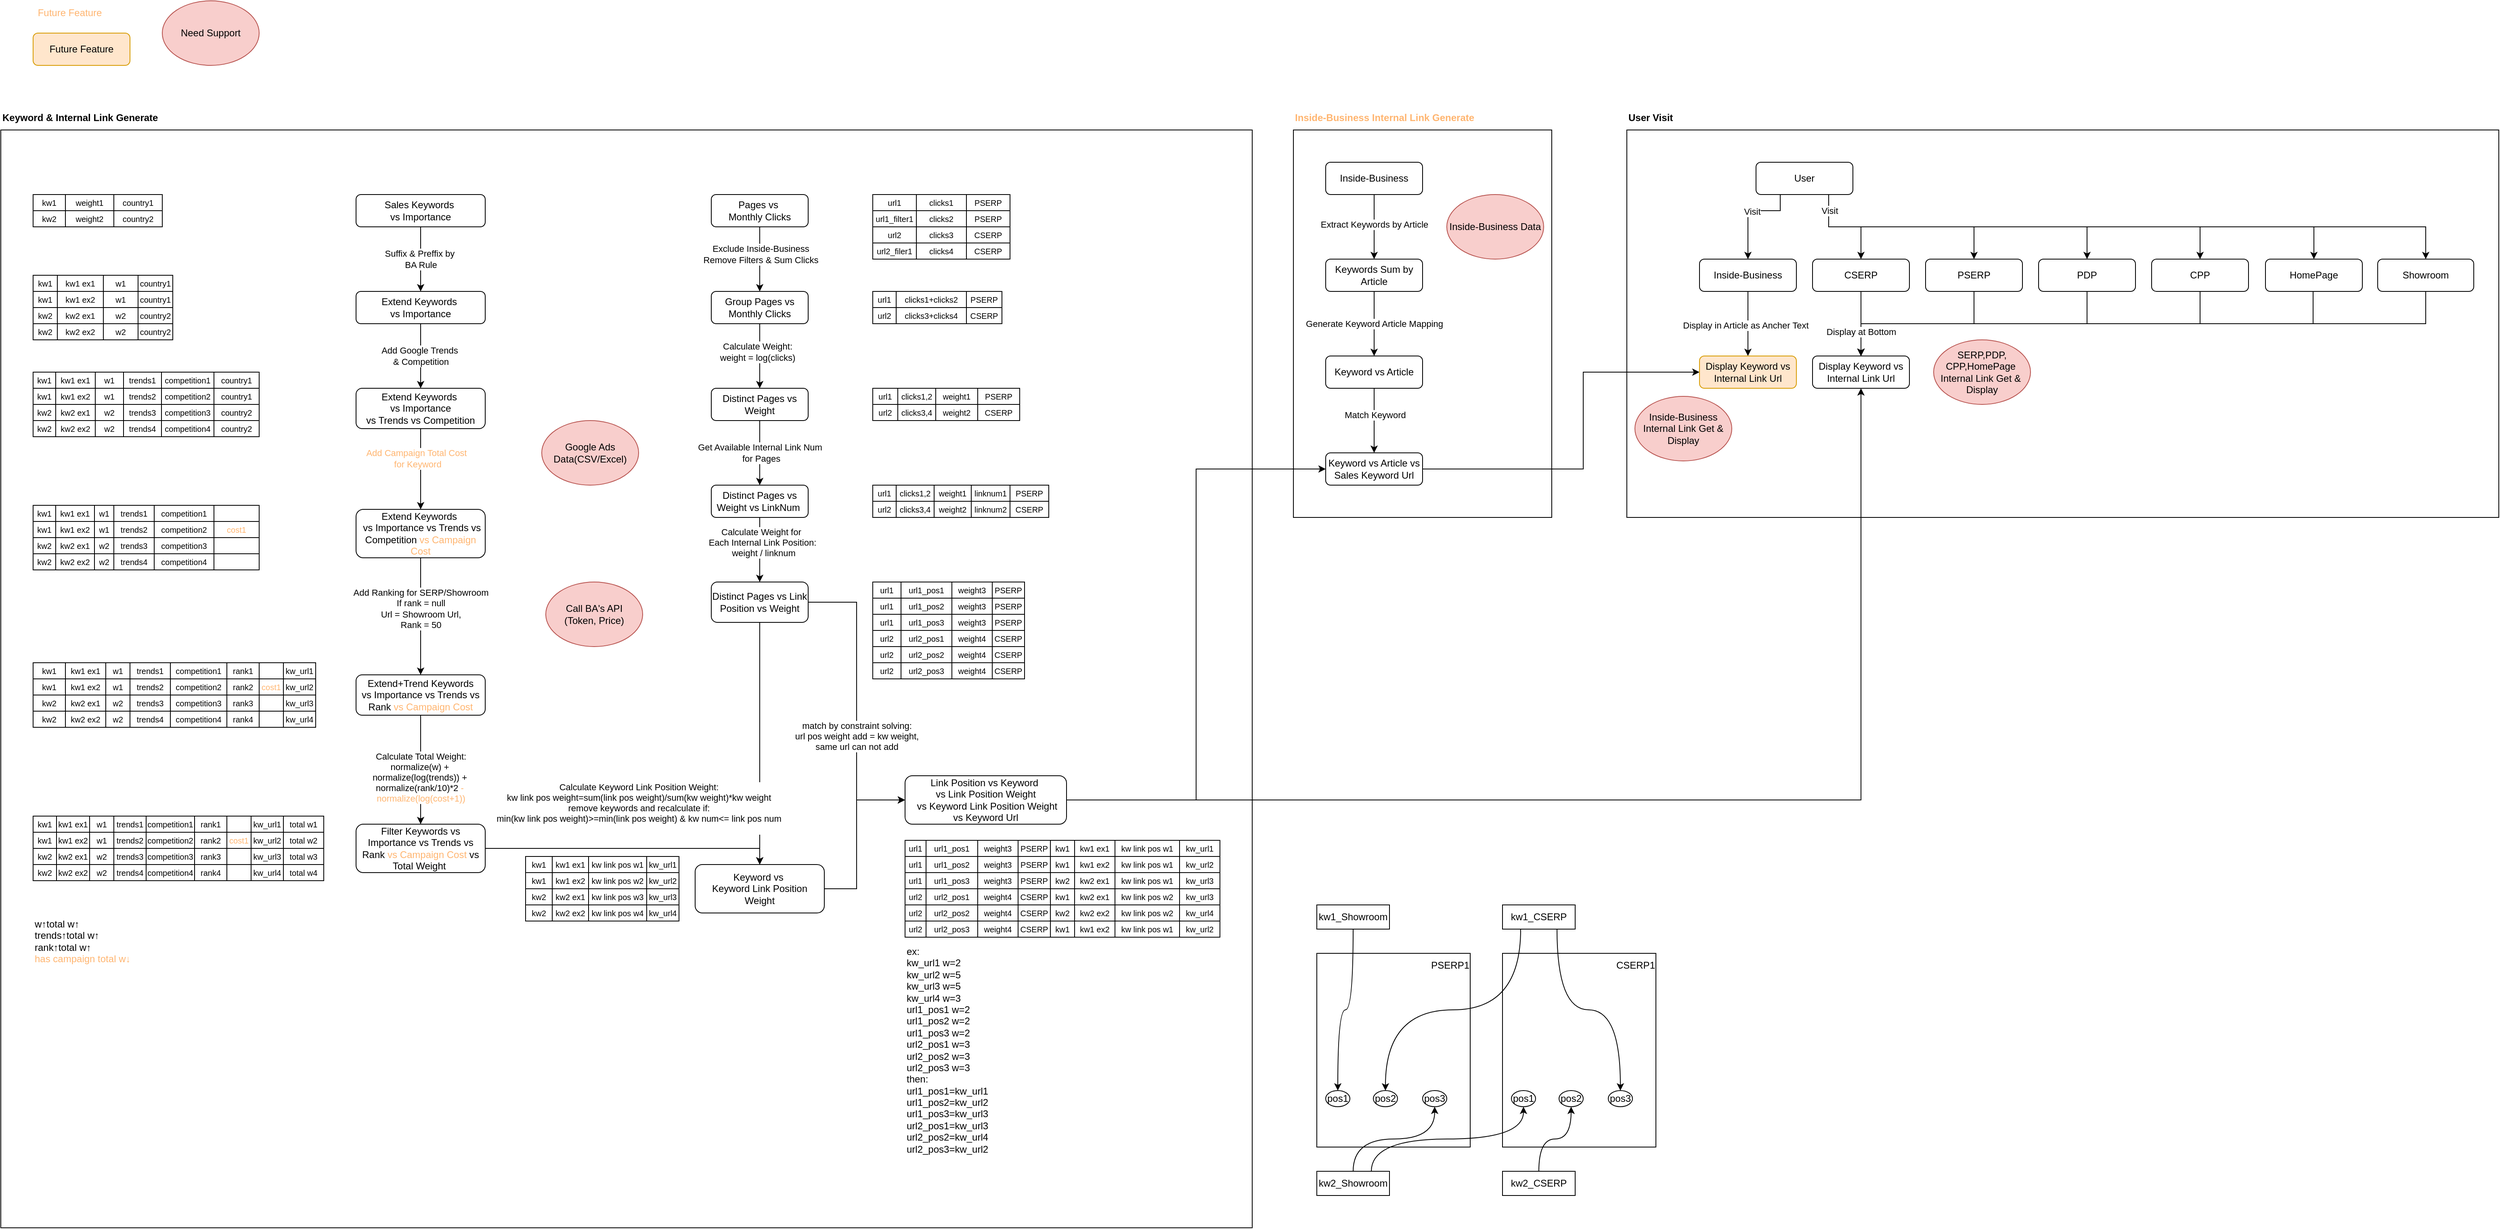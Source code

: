 <mxfile version="26.0.16">
  <diagram name="第 1 页" id="0ZHGATqTJJYwtDfuUvvV">
    <mxGraphModel dx="2261" dy="1823" grid="1" gridSize="10" guides="1" tooltips="1" connect="1" arrows="1" fold="1" page="1" pageScale="1" pageWidth="827" pageHeight="1169" math="0" shadow="0">
      <root>
        <mxCell id="0" />
        <mxCell id="1" parent="0" />
        <mxCell id="zXx96FTG_lg0kcmIFyQ1-1" value="" style="edgeStyle=orthogonalEdgeStyle;rounded=0;orthogonalLoop=1;jettySize=auto;html=1;" edge="1" parent="1" source="7Xz4EL3dT2qsOErIy4jS-2" target="7Xz4EL3dT2qsOErIy4jS-4">
          <mxGeometry relative="1" as="geometry" />
        </mxCell>
        <mxCell id="8toNQD8QST1rocxcnVbk-106" value="" style="rounded=0;whiteSpace=wrap;html=1;" parent="1" vertex="1">
          <mxGeometry x="1654" y="80" width="1080" height="480" as="geometry" />
        </mxCell>
        <mxCell id="8toNQD8QST1rocxcnVbk-87" style="edgeStyle=orthogonalEdgeStyle;rounded=0;orthogonalLoop=1;jettySize=auto;html=1;exitX=0.5;exitY=1;exitDx=0;exitDy=0;entryX=0.5;entryY=0;entryDx=0;entryDy=0;" parent="1" source="7Xz4EL3dT2qsOErIy4jS-518" target="8toNQD8QST1rocxcnVbk-79" edge="1">
          <mxGeometry relative="1" as="geometry" />
        </mxCell>
        <mxCell id="8toNQD8QST1rocxcnVbk-88" style="edgeStyle=orthogonalEdgeStyle;rounded=0;orthogonalLoop=1;jettySize=auto;html=1;exitX=0.5;exitY=1;exitDx=0;exitDy=0;entryX=0.5;entryY=0;entryDx=0;entryDy=0;" parent="1" source="7Xz4EL3dT2qsOErIy4jS-519" target="8toNQD8QST1rocxcnVbk-79" edge="1">
          <mxGeometry relative="1" as="geometry" />
        </mxCell>
        <mxCell id="8toNQD8QST1rocxcnVbk-89" style="edgeStyle=orthogonalEdgeStyle;rounded=0;orthogonalLoop=1;jettySize=auto;html=1;exitX=0.5;exitY=1;exitDx=0;exitDy=0;entryX=0.5;entryY=0;entryDx=0;entryDy=0;" parent="1" source="7Xz4EL3dT2qsOErIy4jS-520" target="8toNQD8QST1rocxcnVbk-79" edge="1">
          <mxGeometry relative="1" as="geometry" />
        </mxCell>
        <mxCell id="8toNQD8QST1rocxcnVbk-90" style="edgeStyle=orthogonalEdgeStyle;rounded=0;orthogonalLoop=1;jettySize=auto;html=1;exitX=0.5;exitY=1;exitDx=0;exitDy=0;entryX=0.5;entryY=0;entryDx=0;entryDy=0;" parent="1" source="7Xz4EL3dT2qsOErIy4jS-522" target="8toNQD8QST1rocxcnVbk-79" edge="1">
          <mxGeometry relative="1" as="geometry">
            <Array as="points">
              <mxPoint x="2504" y="280" />
              <mxPoint x="2504" y="320" />
              <mxPoint x="1944" y="320" />
            </Array>
          </mxGeometry>
        </mxCell>
        <mxCell id="8toNQD8QST1rocxcnVbk-91" style="edgeStyle=orthogonalEdgeStyle;rounded=0;orthogonalLoop=1;jettySize=auto;html=1;exitX=0.5;exitY=1;exitDx=0;exitDy=0;entryX=0.5;entryY=0;entryDx=0;entryDy=0;" parent="1" source="7Xz4EL3dT2qsOErIy4jS-521" target="8toNQD8QST1rocxcnVbk-79" edge="1">
          <mxGeometry relative="1" as="geometry" />
        </mxCell>
        <mxCell id="8toNQD8QST1rocxcnVbk-86" style="edgeStyle=orthogonalEdgeStyle;rounded=0;orthogonalLoop=1;jettySize=auto;html=1;exitX=0.5;exitY=1;exitDx=0;exitDy=0;entryX=0.5;entryY=0;entryDx=0;entryDy=0;" parent="1" source="7Xz4EL3dT2qsOErIy4jS-517" target="8toNQD8QST1rocxcnVbk-79" edge="1">
          <mxGeometry relative="1" as="geometry" />
        </mxCell>
        <mxCell id="8toNQD8QST1rocxcnVbk-93" value="Display at Bottom" style="edgeLabel;html=1;align=center;verticalAlign=middle;resizable=0;points=[];" parent="8toNQD8QST1rocxcnVbk-86" vertex="1" connectable="0">
          <mxGeometry x="-0.212" relative="1" as="geometry">
            <mxPoint y="18" as="offset" />
          </mxGeometry>
        </mxCell>
        <mxCell id="8toNQD8QST1rocxcnVbk-77" value="" style="rounded=0;whiteSpace=wrap;html=1;" parent="1" vertex="1">
          <mxGeometry x="1241" y="80" width="320" height="480" as="geometry" />
        </mxCell>
        <mxCell id="8toNQD8QST1rocxcnVbk-66" value="" style="whiteSpace=wrap;html=1;fillColor=default;" parent="1" vertex="1">
          <mxGeometry x="-360" y="80" width="1550" height="1360" as="geometry" />
        </mxCell>
        <mxCell id="7Xz4EL3dT2qsOErIy4jS-424" style="edgeStyle=orthogonalEdgeStyle;rounded=0;orthogonalLoop=1;jettySize=auto;html=1;exitX=0.5;exitY=1;exitDx=0;exitDy=0;entryX=0.5;entryY=0;entryDx=0;entryDy=0;" parent="1" source="7Xz4EL3dT2qsOErIy4jS-363" target="7Xz4EL3dT2qsOErIy4jS-422" edge="1">
          <mxGeometry relative="1" as="geometry">
            <mxPoint x="580" y="1280" as="targetPoint" />
          </mxGeometry>
        </mxCell>
        <mxCell id="7Xz4EL3dT2qsOErIy4jS-9" style="edgeStyle=orthogonalEdgeStyle;rounded=0;orthogonalLoop=1;jettySize=auto;html=1;exitX=0.5;exitY=1;exitDx=0;exitDy=0;entryX=0.5;entryY=0;entryDx=0;entryDy=0;" parent="1" source="7Xz4EL3dT2qsOErIy4jS-1" target="7Xz4EL3dT2qsOErIy4jS-2" edge="1">
          <mxGeometry relative="1" as="geometry" />
        </mxCell>
        <mxCell id="7Xz4EL3dT2qsOErIy4jS-10" value="&lt;font style=&quot;font-size: 11px; background-color: light-dark(#ffffff, var(--ge-dark-color, #121212));&quot;&gt;Suffix &amp;amp; Preffix by&amp;nbsp;&lt;/font&gt;&lt;div&gt;&lt;span style=&quot;text-wrap-mode: wrap; background-color: light-dark(#ffffff, var(--ge-dark-color, #121212));&quot;&gt;&lt;font style=&quot;font-size: 11px;&quot;&gt;BA Rule&lt;/font&gt;&lt;/span&gt;&lt;/div&gt;" style="edgeLabel;html=1;align=center;verticalAlign=middle;resizable=0;points=[];" parent="7Xz4EL3dT2qsOErIy4jS-9" vertex="1" connectable="0">
          <mxGeometry x="0.15" y="2" relative="1" as="geometry">
            <mxPoint x="-2" y="-6" as="offset" />
          </mxGeometry>
        </mxCell>
        <mxCell id="7Xz4EL3dT2qsOErIy4jS-1" value="Sales Keywords&amp;nbsp;&lt;div&gt;vs Importance&lt;/div&gt;" style="rounded=1;whiteSpace=wrap;html=1;" parent="1" vertex="1">
          <mxGeometry x="80" y="160" width="160" height="40" as="geometry" />
        </mxCell>
        <mxCell id="7Xz4EL3dT2qsOErIy4jS-11" style="edgeStyle=orthogonalEdgeStyle;rounded=0;orthogonalLoop=1;jettySize=auto;html=1;exitX=0.5;exitY=1;exitDx=0;exitDy=0;" parent="1" source="7Xz4EL3dT2qsOErIy4jS-2" target="7Xz4EL3dT2qsOErIy4jS-4" edge="1">
          <mxGeometry relative="1" as="geometry" />
        </mxCell>
        <mxCell id="7Xz4EL3dT2qsOErIy4jS-12" value="Add Google Trends&amp;nbsp;&lt;div&gt;&amp;amp; Competition&lt;/div&gt;" style="edgeLabel;html=1;align=center;verticalAlign=middle;resizable=0;points=[];" parent="7Xz4EL3dT2qsOErIy4jS-11" vertex="1" connectable="0">
          <mxGeometry x="-0.225" y="-2" relative="1" as="geometry">
            <mxPoint x="2" y="9" as="offset" />
          </mxGeometry>
        </mxCell>
        <mxCell id="7Xz4EL3dT2qsOErIy4jS-2" value="Extend Keywords&amp;nbsp;&lt;div&gt;vs Importance&lt;/div&gt;" style="rounded=1;whiteSpace=wrap;html=1;" parent="1" vertex="1">
          <mxGeometry x="80" y="280" width="160" height="40" as="geometry" />
        </mxCell>
        <mxCell id="7Xz4EL3dT2qsOErIy4jS-221" style="edgeStyle=orthogonalEdgeStyle;rounded=0;orthogonalLoop=1;jettySize=auto;html=1;exitX=0.5;exitY=1;exitDx=0;exitDy=0;entryX=0.5;entryY=0;entryDx=0;entryDy=0;" parent="1" source="7Xz4EL3dT2qsOErIy4jS-3" target="7Xz4EL3dT2qsOErIy4jS-220" edge="1">
          <mxGeometry relative="1" as="geometry" />
        </mxCell>
        <mxCell id="7Xz4EL3dT2qsOErIy4jS-222" value="Exclude Inside-Business&lt;div&gt;Remove Filters &amp;amp; Sum Clicks&lt;/div&gt;" style="edgeLabel;html=1;align=center;verticalAlign=middle;resizable=0;points=[];" parent="7Xz4EL3dT2qsOErIy4jS-221" vertex="1" connectable="0">
          <mxGeometry x="-0.15" y="1" relative="1" as="geometry">
            <mxPoint as="offset" />
          </mxGeometry>
        </mxCell>
        <mxCell id="7Xz4EL3dT2qsOErIy4jS-3" value="Pages vs&amp;nbsp;&lt;div&gt;Monthly Clicks&lt;/div&gt;" style="rounded=1;whiteSpace=wrap;html=1;" parent="1" vertex="1">
          <mxGeometry x="520" y="160" width="120" height="40" as="geometry" />
        </mxCell>
        <mxCell id="7Xz4EL3dT2qsOErIy4jS-264" style="edgeStyle=orthogonalEdgeStyle;rounded=0;orthogonalLoop=1;jettySize=auto;html=1;exitX=0.5;exitY=1;exitDx=0;exitDy=0;entryX=0.5;entryY=0;entryDx=0;entryDy=0;" parent="1" source="7Xz4EL3dT2qsOErIy4jS-4" target="7Xz4EL3dT2qsOErIy4jS-263" edge="1">
          <mxGeometry relative="1" as="geometry" />
        </mxCell>
        <mxCell id="7Xz4EL3dT2qsOErIy4jS-265" value="Add Campaign Total Cost&amp;nbsp;&lt;div&gt;for Keyword&lt;/div&gt;" style="edgeLabel;html=1;align=center;verticalAlign=middle;resizable=0;points=[];fontColor=#FFB570;" parent="7Xz4EL3dT2qsOErIy4jS-264" vertex="1" connectable="0">
          <mxGeometry x="-0.258" y="-4" relative="1" as="geometry">
            <mxPoint as="offset" />
          </mxGeometry>
        </mxCell>
        <mxCell id="7Xz4EL3dT2qsOErIy4jS-4" value="Extend Keywords&amp;nbsp;&lt;div&gt;&amp;nbsp;vs Importance&amp;nbsp;&lt;/div&gt;&lt;div&gt;&lt;span style=&quot;background-color: transparent; color: light-dark(rgb(0, 0, 0), rgb(255, 255, 255));&quot;&gt;vs Trends vs Competition&lt;/span&gt;&lt;/div&gt;" style="rounded=1;whiteSpace=wrap;html=1;" parent="1" vertex="1">
          <mxGeometry x="80" y="400" width="160" height="50" as="geometry" />
        </mxCell>
        <mxCell id="7Xz4EL3dT2qsOErIy4jS-181" style="edgeStyle=orthogonalEdgeStyle;rounded=0;orthogonalLoop=1;jettySize=auto;html=1;exitX=0.5;exitY=1;exitDx=0;exitDy=0;entryX=0.5;entryY=0;entryDx=0;entryDy=0;" parent="1" source="7Xz4EL3dT2qsOErIy4jS-263" target="7Xz4EL3dT2qsOErIy4jS-180" edge="1">
          <mxGeometry relative="1" as="geometry">
            <mxPoint x="160" y="820" as="sourcePoint" />
            <mxPoint x="160" y="920" as="targetPoint" />
          </mxGeometry>
        </mxCell>
        <mxCell id="7Xz4EL3dT2qsOErIy4jS-182" value="Add Ranking for SERP/Showroom&lt;div&gt;If rank = null&lt;/div&gt;&lt;div&gt;Url = Showroom Url,&lt;/div&gt;&lt;div&gt;Rank = 5&lt;span style=&quot;background-color: light-dark(#ffffff, var(--ge-dark-color, #121212)); color: light-dark(rgb(0, 0, 0), rgb(255, 255, 255));&quot;&gt;0&lt;/span&gt;&lt;/div&gt;" style="edgeLabel;html=1;align=center;verticalAlign=middle;resizable=0;points=[];" parent="7Xz4EL3dT2qsOErIy4jS-181" vertex="1" connectable="0">
          <mxGeometry x="-0.287" relative="1" as="geometry">
            <mxPoint y="11" as="offset" />
          </mxGeometry>
        </mxCell>
        <mxCell id="7Xz4EL3dT2qsOErIy4jS-420" value="Calculate Total Weight:&lt;div&gt;&lt;span style=&quot;background-color: light-dark(#ffffff, var(--ge-dark-color, #121212)); color: light-dark(rgb(0, 0, 0), rgb(255, 255, 255));&quot;&gt;normalize(w) +&amp;nbsp;&lt;/span&gt;&lt;/div&gt;&lt;div&gt;&lt;span style=&quot;background-color: light-dark(#ffffff, var(--ge-dark-color, #121212)); color: light-dark(rgb(0, 0, 0), rgb(255, 255, 255));&quot;&gt;normalize(&lt;/span&gt;&lt;span style=&quot;background-color: light-dark(#ffffff, var(--ge-dark-color, #121212)); color: light-dark(rgb(0, 0, 0), rgb(255, 255, 255));&quot;&gt;log(trends)) +&amp;nbsp;&lt;/span&gt;&lt;/div&gt;&lt;div&gt;&lt;span style=&quot;background-color: light-dark(#ffffff, var(--ge-dark-color, #121212)); color: light-dark(rgb(0, 0, 0), rgb(255, 255, 255));&quot;&gt;normalize(&lt;/span&gt;&lt;span style=&quot;background-color: light-dark(#ffffff, var(--ge-dark-color, #121212)); color: light-dark(rgb(0, 0, 0), rgb(255, 255, 255));&quot;&gt;rank/10)*2&lt;/span&gt;&lt;span style=&quot;background-color: light-dark(#ffffff, var(--ge-dark-color, #121212));&quot;&gt;&lt;font style=&quot;color: light-dark(rgb(255, 181, 112), rgb(255, 255, 255));&quot;&gt; -&amp;nbsp;&lt;/font&gt;&lt;/span&gt;&lt;/div&gt;&lt;div&gt;&lt;font style=&quot;color: rgb(255, 181, 112);&quot;&gt;&lt;span style=&quot;background-color: light-dark(#ffffff, var(--ge-dark-color, #121212));&quot;&gt;normalize(&lt;/span&gt;&lt;span style=&quot;background-color: light-dark(#ffffff, var(--ge-dark-color, #121212));&quot;&gt;&lt;font style=&quot;&quot;&gt;log(cost+1))&lt;/font&gt;&lt;/span&gt;&lt;/font&gt;&lt;/div&gt;" style="edgeStyle=orthogonalEdgeStyle;rounded=0;orthogonalLoop=1;jettySize=auto;html=1;exitX=0.5;exitY=1;exitDx=0;exitDy=0;entryX=0.5;entryY=0;entryDx=0;entryDy=0;" parent="1" source="7Xz4EL3dT2qsOErIy4jS-180" target="7Xz4EL3dT2qsOErIy4jS-337" edge="1">
          <mxGeometry x="0.143" relative="1" as="geometry">
            <mxPoint as="offset" />
            <mxPoint x="160" y="1130" as="sourcePoint" />
          </mxGeometry>
        </mxCell>
        <mxCell id="7Xz4EL3dT2qsOErIy4jS-21" value="" style="shape=table;startSize=0;container=1;collapsible=0;childLayout=tableLayout;fontSize=16;" parent="1" vertex="1">
          <mxGeometry x="-320" y="160" width="160" height="40" as="geometry" />
        </mxCell>
        <mxCell id="7Xz4EL3dT2qsOErIy4jS-26" value="" style="shape=tableRow;horizontal=0;startSize=0;swimlaneHead=0;swimlaneBody=0;strokeColor=inherit;top=0;left=0;bottom=0;right=0;collapsible=0;dropTarget=0;fillColor=none;points=[[0,0.5],[1,0.5]];portConstraint=eastwest;fontSize=16;" parent="7Xz4EL3dT2qsOErIy4jS-21" vertex="1">
          <mxGeometry width="160" height="20" as="geometry" />
        </mxCell>
        <mxCell id="7Xz4EL3dT2qsOErIy4jS-28" value="kw1" style="shape=partialRectangle;html=1;whiteSpace=wrap;connectable=0;strokeColor=inherit;overflow=hidden;fillColor=none;top=0;left=0;bottom=0;right=0;pointerEvents=1;fontSize=10;" parent="7Xz4EL3dT2qsOErIy4jS-26" vertex="1">
          <mxGeometry width="40" height="20" as="geometry">
            <mxRectangle width="40" height="20" as="alternateBounds" />
          </mxGeometry>
        </mxCell>
        <mxCell id="7Xz4EL3dT2qsOErIy4jS-29" value="weight1" style="shape=partialRectangle;html=1;whiteSpace=wrap;connectable=0;strokeColor=inherit;overflow=hidden;fillColor=none;top=0;left=0;bottom=0;right=0;pointerEvents=1;fontSize=10;" parent="7Xz4EL3dT2qsOErIy4jS-26" vertex="1">
          <mxGeometry x="40" width="60" height="20" as="geometry">
            <mxRectangle width="60" height="20" as="alternateBounds" />
          </mxGeometry>
        </mxCell>
        <mxCell id="7Xz4EL3dT2qsOErIy4jS-489" value="country1" style="shape=partialRectangle;html=1;whiteSpace=wrap;connectable=0;strokeColor=inherit;overflow=hidden;fillColor=none;top=0;left=0;bottom=0;right=0;pointerEvents=1;fontSize=10;" parent="7Xz4EL3dT2qsOErIy4jS-26" vertex="1">
          <mxGeometry x="100" width="60" height="20" as="geometry">
            <mxRectangle width="60" height="20" as="alternateBounds" />
          </mxGeometry>
        </mxCell>
        <mxCell id="7Xz4EL3dT2qsOErIy4jS-30" value="" style="shape=tableRow;horizontal=0;startSize=0;swimlaneHead=0;swimlaneBody=0;strokeColor=inherit;top=0;left=0;bottom=0;right=0;collapsible=0;dropTarget=0;fillColor=none;points=[[0,0.5],[1,0.5]];portConstraint=eastwest;fontSize=16;" parent="7Xz4EL3dT2qsOErIy4jS-21" vertex="1">
          <mxGeometry y="20" width="160" height="20" as="geometry" />
        </mxCell>
        <mxCell id="7Xz4EL3dT2qsOErIy4jS-32" value="kw2" style="shape=partialRectangle;html=1;whiteSpace=wrap;connectable=0;strokeColor=inherit;overflow=hidden;fillColor=none;top=0;left=0;bottom=0;right=0;pointerEvents=1;fontSize=10;" parent="7Xz4EL3dT2qsOErIy4jS-30" vertex="1">
          <mxGeometry width="40" height="20" as="geometry">
            <mxRectangle width="40" height="20" as="alternateBounds" />
          </mxGeometry>
        </mxCell>
        <mxCell id="7Xz4EL3dT2qsOErIy4jS-33" value="weight2" style="shape=partialRectangle;html=1;whiteSpace=wrap;connectable=0;strokeColor=inherit;overflow=hidden;fillColor=none;top=0;left=0;bottom=0;right=0;pointerEvents=1;fontSize=10;" parent="7Xz4EL3dT2qsOErIy4jS-30" vertex="1">
          <mxGeometry x="40" width="60" height="20" as="geometry">
            <mxRectangle width="60" height="20" as="alternateBounds" />
          </mxGeometry>
        </mxCell>
        <mxCell id="7Xz4EL3dT2qsOErIy4jS-490" value="country2" style="shape=partialRectangle;html=1;whiteSpace=wrap;connectable=0;strokeColor=inherit;overflow=hidden;fillColor=none;top=0;left=0;bottom=0;right=0;pointerEvents=1;fontSize=10;" parent="7Xz4EL3dT2qsOErIy4jS-30" vertex="1">
          <mxGeometry x="100" width="60" height="20" as="geometry">
            <mxRectangle width="60" height="20" as="alternateBounds" />
          </mxGeometry>
        </mxCell>
        <mxCell id="7Xz4EL3dT2qsOErIy4jS-180" value="Extend+Trend Keywords&lt;div&gt;vs Importance&amp;nbsp;&lt;span style=&quot;background-color: transparent; color: light-dark(rgb(0, 0, 0), rgb(255, 255, 255));&quot;&gt;vs Trends&lt;/span&gt;&lt;span style=&quot;background-color: transparent; color: light-dark(rgb(0, 0, 0), rgb(255, 255, 255));&quot;&gt;&amp;nbsp;vs Rank&lt;/span&gt;&lt;span style=&quot;background-color: transparent; color: light-dark(rgb(0, 0, 0), rgb(255, 255, 255));&quot;&gt;&amp;nbsp;&lt;/span&gt;&lt;font style=&quot;color: rgb(255, 181, 112);&quot;&gt;&lt;span style=&quot;background-color: transparent;&quot;&gt;vs Campaign&lt;/span&gt;&lt;span style=&quot;background-color: transparent;&quot;&gt;&amp;nbsp;Cost&lt;/span&gt;&lt;/font&gt;&lt;/div&gt;" style="rounded=1;whiteSpace=wrap;html=1;" parent="1" vertex="1">
          <mxGeometry x="80" y="755" width="160" height="50" as="geometry" />
        </mxCell>
        <mxCell id="7Xz4EL3dT2qsOErIy4jS-47" value="" style="shape=table;startSize=0;container=1;collapsible=0;childLayout=tableLayout;fontSize=16;" parent="1" vertex="1">
          <mxGeometry x="-320" y="380" width="280" height="80" as="geometry" />
        </mxCell>
        <mxCell id="7Xz4EL3dT2qsOErIy4jS-48" value="" style="shape=tableRow;horizontal=0;startSize=0;swimlaneHead=0;swimlaneBody=0;strokeColor=inherit;top=0;left=0;bottom=0;right=0;collapsible=0;dropTarget=0;fillColor=none;points=[[0,0.5],[1,0.5]];portConstraint=eastwest;fontSize=16;" parent="7Xz4EL3dT2qsOErIy4jS-47" vertex="1">
          <mxGeometry width="280" height="20" as="geometry" />
        </mxCell>
        <mxCell id="7Xz4EL3dT2qsOErIy4jS-84" value="kw1" style="shape=partialRectangle;html=1;whiteSpace=wrap;connectable=0;strokeColor=inherit;overflow=hidden;fillColor=none;top=0;left=0;bottom=0;right=0;pointerEvents=1;fontSize=10;" parent="7Xz4EL3dT2qsOErIy4jS-48" vertex="1">
          <mxGeometry width="28" height="20" as="geometry">
            <mxRectangle width="28" height="20" as="alternateBounds" />
          </mxGeometry>
        </mxCell>
        <mxCell id="7Xz4EL3dT2qsOErIy4jS-49" value="kw1 ex1" style="shape=partialRectangle;html=1;whiteSpace=wrap;connectable=0;strokeColor=inherit;overflow=hidden;fillColor=none;top=0;left=0;bottom=0;right=0;pointerEvents=1;fontSize=10;" parent="7Xz4EL3dT2qsOErIy4jS-48" vertex="1">
          <mxGeometry x="28" width="49" height="20" as="geometry">
            <mxRectangle width="49" height="20" as="alternateBounds" />
          </mxGeometry>
        </mxCell>
        <mxCell id="7Xz4EL3dT2qsOErIy4jS-50" value="w1" style="shape=partialRectangle;html=1;whiteSpace=wrap;connectable=0;strokeColor=inherit;overflow=hidden;fillColor=none;top=0;left=0;bottom=0;right=0;pointerEvents=1;fontSize=10;" parent="7Xz4EL3dT2qsOErIy4jS-48" vertex="1">
          <mxGeometry x="77" width="35" height="20" as="geometry">
            <mxRectangle width="35" height="20" as="alternateBounds" />
          </mxGeometry>
        </mxCell>
        <mxCell id="7Xz4EL3dT2qsOErIy4jS-60" value="trends1" style="shape=partialRectangle;html=1;whiteSpace=wrap;connectable=0;strokeColor=inherit;overflow=hidden;fillColor=none;top=0;left=0;bottom=0;right=0;pointerEvents=1;fontSize=10;" parent="7Xz4EL3dT2qsOErIy4jS-48" vertex="1">
          <mxGeometry x="112" width="47" height="20" as="geometry">
            <mxRectangle width="47" height="20" as="alternateBounds" />
          </mxGeometry>
        </mxCell>
        <mxCell id="8toNQD8QST1rocxcnVbk-13" value="competition1" style="shape=partialRectangle;html=1;whiteSpace=wrap;connectable=0;strokeColor=inherit;overflow=hidden;fillColor=none;top=0;left=0;bottom=0;right=0;pointerEvents=1;fontSize=10;" parent="7Xz4EL3dT2qsOErIy4jS-48" vertex="1">
          <mxGeometry x="159" width="65" height="20" as="geometry">
            <mxRectangle width="65" height="20" as="alternateBounds" />
          </mxGeometry>
        </mxCell>
        <mxCell id="7Xz4EL3dT2qsOErIy4jS-495" value="country1" style="shape=partialRectangle;html=1;whiteSpace=wrap;connectable=0;strokeColor=inherit;overflow=hidden;fillColor=none;top=0;left=0;bottom=0;right=0;pointerEvents=1;fontSize=10;" parent="7Xz4EL3dT2qsOErIy4jS-48" vertex="1">
          <mxGeometry x="224" width="56" height="20" as="geometry">
            <mxRectangle width="56" height="20" as="alternateBounds" />
          </mxGeometry>
        </mxCell>
        <mxCell id="7Xz4EL3dT2qsOErIy4jS-51" style="shape=tableRow;horizontal=0;startSize=0;swimlaneHead=0;swimlaneBody=0;strokeColor=inherit;top=0;left=0;bottom=0;right=0;collapsible=0;dropTarget=0;fillColor=none;points=[[0,0.5],[1,0.5]];portConstraint=eastwest;fontSize=16;" parent="7Xz4EL3dT2qsOErIy4jS-47" vertex="1">
          <mxGeometry y="20" width="280" height="20" as="geometry" />
        </mxCell>
        <mxCell id="7Xz4EL3dT2qsOErIy4jS-85" value="kw1" style="shape=partialRectangle;html=1;whiteSpace=wrap;connectable=0;strokeColor=inherit;overflow=hidden;fillColor=none;top=0;left=0;bottom=0;right=0;pointerEvents=1;fontSize=10;" parent="7Xz4EL3dT2qsOErIy4jS-51" vertex="1">
          <mxGeometry width="28" height="20" as="geometry">
            <mxRectangle width="28" height="20" as="alternateBounds" />
          </mxGeometry>
        </mxCell>
        <mxCell id="7Xz4EL3dT2qsOErIy4jS-52" value="kw1 ex2" style="shape=partialRectangle;html=1;whiteSpace=wrap;connectable=0;strokeColor=inherit;overflow=hidden;fillColor=none;top=0;left=0;bottom=0;right=0;pointerEvents=1;fontSize=10;" parent="7Xz4EL3dT2qsOErIy4jS-51" vertex="1">
          <mxGeometry x="28" width="49" height="20" as="geometry">
            <mxRectangle width="49" height="20" as="alternateBounds" />
          </mxGeometry>
        </mxCell>
        <mxCell id="7Xz4EL3dT2qsOErIy4jS-53" value="w1" style="shape=partialRectangle;html=1;whiteSpace=wrap;connectable=0;strokeColor=inherit;overflow=hidden;fillColor=none;top=0;left=0;bottom=0;right=0;pointerEvents=1;fontSize=10;" parent="7Xz4EL3dT2qsOErIy4jS-51" vertex="1">
          <mxGeometry x="77" width="35" height="20" as="geometry">
            <mxRectangle width="35" height="20" as="alternateBounds" />
          </mxGeometry>
        </mxCell>
        <mxCell id="7Xz4EL3dT2qsOErIy4jS-61" value="trends2" style="shape=partialRectangle;html=1;whiteSpace=wrap;connectable=0;strokeColor=inherit;overflow=hidden;fillColor=none;top=0;left=0;bottom=0;right=0;pointerEvents=1;fontSize=10;" parent="7Xz4EL3dT2qsOErIy4jS-51" vertex="1">
          <mxGeometry x="112" width="47" height="20" as="geometry">
            <mxRectangle width="47" height="20" as="alternateBounds" />
          </mxGeometry>
        </mxCell>
        <mxCell id="8toNQD8QST1rocxcnVbk-14" value="competition2" style="shape=partialRectangle;html=1;whiteSpace=wrap;connectable=0;strokeColor=inherit;overflow=hidden;fillColor=none;top=0;left=0;bottom=0;right=0;pointerEvents=1;fontSize=10;" parent="7Xz4EL3dT2qsOErIy4jS-51" vertex="1">
          <mxGeometry x="159" width="65" height="20" as="geometry">
            <mxRectangle width="65" height="20" as="alternateBounds" />
          </mxGeometry>
        </mxCell>
        <mxCell id="7Xz4EL3dT2qsOErIy4jS-496" value="&lt;meta charset=&quot;utf-8&quot;&gt;&lt;span style=&quot;color: rgb(0, 0, 0); font-family: Helvetica; font-size: 10px; font-style: normal; font-variant-ligatures: normal; font-variant-caps: normal; font-weight: 400; letter-spacing: normal; orphans: 2; text-align: center; text-indent: 0px; text-transform: none; widows: 2; word-spacing: 0px; -webkit-text-stroke-width: 0px; white-space: normal; background-color: rgb(251, 251, 251); text-decoration-thickness: initial; text-decoration-style: initial; text-decoration-color: initial; display: inline !important; float: none;&quot;&gt;country1&lt;/span&gt;" style="shape=partialRectangle;html=1;whiteSpace=wrap;connectable=0;strokeColor=inherit;overflow=hidden;fillColor=none;top=0;left=0;bottom=0;right=0;pointerEvents=1;fontSize=10;" parent="7Xz4EL3dT2qsOErIy4jS-51" vertex="1">
          <mxGeometry x="224" width="56" height="20" as="geometry">
            <mxRectangle width="56" height="20" as="alternateBounds" />
          </mxGeometry>
        </mxCell>
        <mxCell id="7Xz4EL3dT2qsOErIy4jS-54" value="" style="shape=tableRow;horizontal=0;startSize=0;swimlaneHead=0;swimlaneBody=0;strokeColor=inherit;top=0;left=0;bottom=0;right=0;collapsible=0;dropTarget=0;fillColor=none;points=[[0,0.5],[1,0.5]];portConstraint=eastwest;fontSize=16;" parent="7Xz4EL3dT2qsOErIy4jS-47" vertex="1">
          <mxGeometry y="40" width="280" height="20" as="geometry" />
        </mxCell>
        <mxCell id="7Xz4EL3dT2qsOErIy4jS-87" value="kw2" style="shape=partialRectangle;html=1;whiteSpace=wrap;connectable=0;strokeColor=inherit;overflow=hidden;fillColor=none;top=0;left=0;bottom=0;right=0;pointerEvents=1;fontSize=10;" parent="7Xz4EL3dT2qsOErIy4jS-54" vertex="1">
          <mxGeometry width="28" height="20" as="geometry">
            <mxRectangle width="28" height="20" as="alternateBounds" />
          </mxGeometry>
        </mxCell>
        <mxCell id="7Xz4EL3dT2qsOErIy4jS-55" value="kw2 ex1" style="shape=partialRectangle;html=1;whiteSpace=wrap;connectable=0;strokeColor=inherit;overflow=hidden;fillColor=none;top=0;left=0;bottom=0;right=0;pointerEvents=1;fontSize=10;" parent="7Xz4EL3dT2qsOErIy4jS-54" vertex="1">
          <mxGeometry x="28" width="49" height="20" as="geometry">
            <mxRectangle width="49" height="20" as="alternateBounds" />
          </mxGeometry>
        </mxCell>
        <mxCell id="7Xz4EL3dT2qsOErIy4jS-56" value="w2" style="shape=partialRectangle;html=1;whiteSpace=wrap;connectable=0;strokeColor=inherit;overflow=hidden;fillColor=none;top=0;left=0;bottom=0;right=0;pointerEvents=1;fontSize=10;" parent="7Xz4EL3dT2qsOErIy4jS-54" vertex="1">
          <mxGeometry x="77" width="35" height="20" as="geometry">
            <mxRectangle width="35" height="20" as="alternateBounds" />
          </mxGeometry>
        </mxCell>
        <mxCell id="7Xz4EL3dT2qsOErIy4jS-62" value="trends3" style="shape=partialRectangle;html=1;whiteSpace=wrap;connectable=0;strokeColor=inherit;overflow=hidden;fillColor=none;top=0;left=0;bottom=0;right=0;pointerEvents=1;fontSize=10;" parent="7Xz4EL3dT2qsOErIy4jS-54" vertex="1">
          <mxGeometry x="112" width="47" height="20" as="geometry">
            <mxRectangle width="47" height="20" as="alternateBounds" />
          </mxGeometry>
        </mxCell>
        <mxCell id="8toNQD8QST1rocxcnVbk-17" value="competition3" style="shape=partialRectangle;html=1;whiteSpace=wrap;connectable=0;strokeColor=inherit;overflow=hidden;fillColor=none;top=0;left=0;bottom=0;right=0;pointerEvents=1;fontSize=10;" parent="7Xz4EL3dT2qsOErIy4jS-54" vertex="1">
          <mxGeometry x="159" width="65" height="20" as="geometry">
            <mxRectangle width="65" height="20" as="alternateBounds" />
          </mxGeometry>
        </mxCell>
        <mxCell id="7Xz4EL3dT2qsOErIy4jS-499" value="&lt;span style=&quot;color: rgb(0, 0, 0); font-family: Helvetica; font-size: 10px; font-style: normal; font-variant-ligatures: normal; font-variant-caps: normal; font-weight: 400; letter-spacing: normal; orphans: 2; text-align: center; text-indent: 0px; text-transform: none; widows: 2; word-spacing: 0px; -webkit-text-stroke-width: 0px; white-space: normal; background-color: rgb(251, 251, 251); text-decoration-thickness: initial; text-decoration-style: initial; text-decoration-color: initial; float: none; display: inline !important;&quot;&gt;country2&lt;/span&gt;" style="shape=partialRectangle;html=1;whiteSpace=wrap;connectable=0;strokeColor=inherit;overflow=hidden;fillColor=none;top=0;left=0;bottom=0;right=0;pointerEvents=1;fontSize=10;" parent="7Xz4EL3dT2qsOErIy4jS-54" vertex="1">
          <mxGeometry x="224" width="56" height="20" as="geometry">
            <mxRectangle width="56" height="20" as="alternateBounds" />
          </mxGeometry>
        </mxCell>
        <mxCell id="7Xz4EL3dT2qsOErIy4jS-57" style="shape=tableRow;horizontal=0;startSize=0;swimlaneHead=0;swimlaneBody=0;strokeColor=inherit;top=0;left=0;bottom=0;right=0;collapsible=0;dropTarget=0;fillColor=none;points=[[0,0.5],[1,0.5]];portConstraint=eastwest;fontSize=16;" parent="7Xz4EL3dT2qsOErIy4jS-47" vertex="1">
          <mxGeometry y="60" width="280" height="20" as="geometry" />
        </mxCell>
        <mxCell id="7Xz4EL3dT2qsOErIy4jS-88" value="kw2" style="shape=partialRectangle;html=1;whiteSpace=wrap;connectable=0;strokeColor=inherit;overflow=hidden;fillColor=none;top=0;left=0;bottom=0;right=0;pointerEvents=1;fontSize=10;" parent="7Xz4EL3dT2qsOErIy4jS-57" vertex="1">
          <mxGeometry width="28" height="20" as="geometry">
            <mxRectangle width="28" height="20" as="alternateBounds" />
          </mxGeometry>
        </mxCell>
        <mxCell id="7Xz4EL3dT2qsOErIy4jS-58" value="kw2 ex2" style="shape=partialRectangle;html=1;whiteSpace=wrap;connectable=0;strokeColor=inherit;overflow=hidden;fillColor=none;top=0;left=0;bottom=0;right=0;pointerEvents=1;fontSize=10;" parent="7Xz4EL3dT2qsOErIy4jS-57" vertex="1">
          <mxGeometry x="28" width="49" height="20" as="geometry">
            <mxRectangle width="49" height="20" as="alternateBounds" />
          </mxGeometry>
        </mxCell>
        <mxCell id="7Xz4EL3dT2qsOErIy4jS-59" value="w2" style="shape=partialRectangle;html=1;whiteSpace=wrap;connectable=0;strokeColor=inherit;overflow=hidden;fillColor=none;top=0;left=0;bottom=0;right=0;pointerEvents=1;fontSize=10;" parent="7Xz4EL3dT2qsOErIy4jS-57" vertex="1">
          <mxGeometry x="77" width="35" height="20" as="geometry">
            <mxRectangle width="35" height="20" as="alternateBounds" />
          </mxGeometry>
        </mxCell>
        <mxCell id="7Xz4EL3dT2qsOErIy4jS-63" value="trends4" style="shape=partialRectangle;html=1;whiteSpace=wrap;connectable=0;strokeColor=inherit;overflow=hidden;fillColor=none;top=0;left=0;bottom=0;right=0;pointerEvents=1;fontSize=10;" parent="7Xz4EL3dT2qsOErIy4jS-57" vertex="1">
          <mxGeometry x="112" width="47" height="20" as="geometry">
            <mxRectangle width="47" height="20" as="alternateBounds" />
          </mxGeometry>
        </mxCell>
        <mxCell id="8toNQD8QST1rocxcnVbk-18" value="competition4" style="shape=partialRectangle;html=1;whiteSpace=wrap;connectable=0;strokeColor=inherit;overflow=hidden;fillColor=none;top=0;left=0;bottom=0;right=0;pointerEvents=1;fontSize=10;" parent="7Xz4EL3dT2qsOErIy4jS-57" vertex="1">
          <mxGeometry x="159" width="65" height="20" as="geometry">
            <mxRectangle width="65" height="20" as="alternateBounds" />
          </mxGeometry>
        </mxCell>
        <mxCell id="7Xz4EL3dT2qsOErIy4jS-500" value="&lt;meta charset=&quot;utf-8&quot;&gt;&lt;span style=&quot;color: rgb(0, 0, 0); font-family: Helvetica; font-size: 10px; font-style: normal; font-variant-ligatures: normal; font-variant-caps: normal; font-weight: 400; letter-spacing: normal; orphans: 2; text-align: center; text-indent: 0px; text-transform: none; widows: 2; word-spacing: 0px; -webkit-text-stroke-width: 0px; white-space: normal; background-color: rgb(251, 251, 251); text-decoration-thickness: initial; text-decoration-style: initial; text-decoration-color: initial; display: inline !important; float: none;&quot;&gt;country2&lt;/span&gt;" style="shape=partialRectangle;html=1;whiteSpace=wrap;connectable=0;strokeColor=inherit;overflow=hidden;fillColor=none;top=0;left=0;bottom=0;right=0;pointerEvents=1;fontSize=10;" parent="7Xz4EL3dT2qsOErIy4jS-57" vertex="1">
          <mxGeometry x="224" width="56" height="20" as="geometry">
            <mxRectangle width="56" height="20" as="alternateBounds" />
          </mxGeometry>
        </mxCell>
        <mxCell id="7Xz4EL3dT2qsOErIy4jS-34" value="" style="shape=table;startSize=0;container=1;collapsible=0;childLayout=tableLayout;fontSize=16;" parent="1" vertex="1">
          <mxGeometry x="-320" y="260" width="173" height="80" as="geometry" />
        </mxCell>
        <mxCell id="7Xz4EL3dT2qsOErIy4jS-44" style="shape=tableRow;horizontal=0;startSize=0;swimlaneHead=0;swimlaneBody=0;strokeColor=inherit;top=0;left=0;bottom=0;right=0;collapsible=0;dropTarget=0;fillColor=none;points=[[0,0.5],[1,0.5]];portConstraint=eastwest;fontSize=16;" parent="7Xz4EL3dT2qsOErIy4jS-34" vertex="1">
          <mxGeometry width="173" height="20" as="geometry" />
        </mxCell>
        <mxCell id="7Xz4EL3dT2qsOErIy4jS-73" value="kw1" style="shape=partialRectangle;html=1;whiteSpace=wrap;connectable=0;strokeColor=inherit;overflow=hidden;fillColor=none;top=0;left=0;bottom=0;right=0;pointerEvents=1;fontSize=10;" parent="7Xz4EL3dT2qsOErIy4jS-44" vertex="1">
          <mxGeometry width="30" height="20" as="geometry">
            <mxRectangle width="30" height="20" as="alternateBounds" />
          </mxGeometry>
        </mxCell>
        <mxCell id="7Xz4EL3dT2qsOErIy4jS-45" value="kw1 ex1" style="shape=partialRectangle;html=1;whiteSpace=wrap;connectable=0;strokeColor=inherit;overflow=hidden;fillColor=none;top=0;left=0;bottom=0;right=0;pointerEvents=1;fontSize=10;" parent="7Xz4EL3dT2qsOErIy4jS-44" vertex="1">
          <mxGeometry x="30" width="57" height="20" as="geometry">
            <mxRectangle width="57" height="20" as="alternateBounds" />
          </mxGeometry>
        </mxCell>
        <mxCell id="7Xz4EL3dT2qsOErIy4jS-46" value="w1" style="shape=partialRectangle;html=1;whiteSpace=wrap;connectable=0;strokeColor=inherit;overflow=hidden;fillColor=none;top=0;left=0;bottom=0;right=0;pointerEvents=1;fontSize=10;" parent="7Xz4EL3dT2qsOErIy4jS-44" vertex="1">
          <mxGeometry x="87" width="43" height="20" as="geometry">
            <mxRectangle width="43" height="20" as="alternateBounds" />
          </mxGeometry>
        </mxCell>
        <mxCell id="7Xz4EL3dT2qsOErIy4jS-491" value="country1" style="shape=partialRectangle;html=1;whiteSpace=wrap;connectable=0;strokeColor=inherit;overflow=hidden;fillColor=none;top=0;left=0;bottom=0;right=0;pointerEvents=1;fontSize=10;" parent="7Xz4EL3dT2qsOErIy4jS-44" vertex="1">
          <mxGeometry x="130" width="43" height="20" as="geometry">
            <mxRectangle width="43" height="20" as="alternateBounds" />
          </mxGeometry>
        </mxCell>
        <mxCell id="7Xz4EL3dT2qsOErIy4jS-76" style="shape=tableRow;horizontal=0;startSize=0;swimlaneHead=0;swimlaneBody=0;strokeColor=inherit;top=0;left=0;bottom=0;right=0;collapsible=0;dropTarget=0;fillColor=none;points=[[0,0.5],[1,0.5]];portConstraint=eastwest;fontSize=16;" parent="7Xz4EL3dT2qsOErIy4jS-34" vertex="1">
          <mxGeometry y="20" width="173" height="20" as="geometry" />
        </mxCell>
        <mxCell id="7Xz4EL3dT2qsOErIy4jS-77" value="kw1" style="shape=partialRectangle;html=1;whiteSpace=wrap;connectable=0;strokeColor=inherit;overflow=hidden;fillColor=none;top=0;left=0;bottom=0;right=0;pointerEvents=1;fontSize=10;" parent="7Xz4EL3dT2qsOErIy4jS-76" vertex="1">
          <mxGeometry width="30" height="20" as="geometry">
            <mxRectangle width="30" height="20" as="alternateBounds" />
          </mxGeometry>
        </mxCell>
        <mxCell id="7Xz4EL3dT2qsOErIy4jS-78" value="kw1 ex2" style="shape=partialRectangle;html=1;whiteSpace=wrap;connectable=0;strokeColor=inherit;overflow=hidden;fillColor=none;top=0;left=0;bottom=0;right=0;pointerEvents=1;fontSize=10;" parent="7Xz4EL3dT2qsOErIy4jS-76" vertex="1">
          <mxGeometry x="30" width="57" height="20" as="geometry">
            <mxRectangle width="57" height="20" as="alternateBounds" />
          </mxGeometry>
        </mxCell>
        <mxCell id="7Xz4EL3dT2qsOErIy4jS-79" value="w1" style="shape=partialRectangle;html=1;whiteSpace=wrap;connectable=0;strokeColor=inherit;overflow=hidden;fillColor=none;top=0;left=0;bottom=0;right=0;pointerEvents=1;fontSize=10;" parent="7Xz4EL3dT2qsOErIy4jS-76" vertex="1">
          <mxGeometry x="87" width="43" height="20" as="geometry">
            <mxRectangle width="43" height="20" as="alternateBounds" />
          </mxGeometry>
        </mxCell>
        <mxCell id="7Xz4EL3dT2qsOErIy4jS-492" value="country1" style="shape=partialRectangle;html=1;whiteSpace=wrap;connectable=0;strokeColor=inherit;overflow=hidden;fillColor=none;top=0;left=0;bottom=0;right=0;pointerEvents=1;fontSize=10;" parent="7Xz4EL3dT2qsOErIy4jS-76" vertex="1">
          <mxGeometry x="130" width="43" height="20" as="geometry">
            <mxRectangle width="43" height="20" as="alternateBounds" />
          </mxGeometry>
        </mxCell>
        <mxCell id="7Xz4EL3dT2qsOErIy4jS-41" style="shape=tableRow;horizontal=0;startSize=0;swimlaneHead=0;swimlaneBody=0;strokeColor=inherit;top=0;left=0;bottom=0;right=0;collapsible=0;dropTarget=0;fillColor=none;points=[[0,0.5],[1,0.5]];portConstraint=eastwest;fontSize=16;" parent="7Xz4EL3dT2qsOErIy4jS-34" vertex="1">
          <mxGeometry y="40" width="173" height="20" as="geometry" />
        </mxCell>
        <mxCell id="7Xz4EL3dT2qsOErIy4jS-75" value="kw2" style="shape=partialRectangle;html=1;whiteSpace=wrap;connectable=0;strokeColor=inherit;overflow=hidden;fillColor=none;top=0;left=0;bottom=0;right=0;pointerEvents=1;fontSize=10;" parent="7Xz4EL3dT2qsOErIy4jS-41" vertex="1">
          <mxGeometry width="30" height="20" as="geometry">
            <mxRectangle width="30" height="20" as="alternateBounds" />
          </mxGeometry>
        </mxCell>
        <mxCell id="7Xz4EL3dT2qsOErIy4jS-42" value="kw2 ex1" style="shape=partialRectangle;html=1;whiteSpace=wrap;connectable=0;strokeColor=inherit;overflow=hidden;fillColor=none;top=0;left=0;bottom=0;right=0;pointerEvents=1;fontSize=10;" parent="7Xz4EL3dT2qsOErIy4jS-41" vertex="1">
          <mxGeometry x="30" width="57" height="20" as="geometry">
            <mxRectangle width="57" height="20" as="alternateBounds" />
          </mxGeometry>
        </mxCell>
        <mxCell id="7Xz4EL3dT2qsOErIy4jS-43" value="w2" style="shape=partialRectangle;html=1;whiteSpace=wrap;connectable=0;strokeColor=inherit;overflow=hidden;fillColor=none;top=0;left=0;bottom=0;right=0;pointerEvents=1;fontSize=10;" parent="7Xz4EL3dT2qsOErIy4jS-41" vertex="1">
          <mxGeometry x="87" width="43" height="20" as="geometry">
            <mxRectangle width="43" height="20" as="alternateBounds" />
          </mxGeometry>
        </mxCell>
        <mxCell id="7Xz4EL3dT2qsOErIy4jS-493" value="country2" style="shape=partialRectangle;html=1;whiteSpace=wrap;connectable=0;strokeColor=inherit;overflow=hidden;fillColor=none;top=0;left=0;bottom=0;right=0;pointerEvents=1;fontSize=10;" parent="7Xz4EL3dT2qsOErIy4jS-41" vertex="1">
          <mxGeometry x="130" width="43" height="20" as="geometry">
            <mxRectangle width="43" height="20" as="alternateBounds" />
          </mxGeometry>
        </mxCell>
        <mxCell id="7Xz4EL3dT2qsOErIy4jS-80" style="shape=tableRow;horizontal=0;startSize=0;swimlaneHead=0;swimlaneBody=0;strokeColor=inherit;top=0;left=0;bottom=0;right=0;collapsible=0;dropTarget=0;fillColor=none;points=[[0,0.5],[1,0.5]];portConstraint=eastwest;fontSize=16;" parent="7Xz4EL3dT2qsOErIy4jS-34" vertex="1">
          <mxGeometry y="60" width="173" height="20" as="geometry" />
        </mxCell>
        <mxCell id="7Xz4EL3dT2qsOErIy4jS-81" value="kw2" style="shape=partialRectangle;html=1;whiteSpace=wrap;connectable=0;strokeColor=inherit;overflow=hidden;fillColor=none;top=0;left=0;bottom=0;right=0;pointerEvents=1;fontSize=10;" parent="7Xz4EL3dT2qsOErIy4jS-80" vertex="1">
          <mxGeometry width="30" height="20" as="geometry">
            <mxRectangle width="30" height="20" as="alternateBounds" />
          </mxGeometry>
        </mxCell>
        <mxCell id="7Xz4EL3dT2qsOErIy4jS-82" value="kw2 ex2" style="shape=partialRectangle;html=1;whiteSpace=wrap;connectable=0;strokeColor=inherit;overflow=hidden;fillColor=none;top=0;left=0;bottom=0;right=0;pointerEvents=1;fontSize=10;" parent="7Xz4EL3dT2qsOErIy4jS-80" vertex="1">
          <mxGeometry x="30" width="57" height="20" as="geometry">
            <mxRectangle width="57" height="20" as="alternateBounds" />
          </mxGeometry>
        </mxCell>
        <mxCell id="7Xz4EL3dT2qsOErIy4jS-83" value="w2" style="shape=partialRectangle;html=1;whiteSpace=wrap;connectable=0;strokeColor=inherit;overflow=hidden;fillColor=none;top=0;left=0;bottom=0;right=0;pointerEvents=1;fontSize=10;" parent="7Xz4EL3dT2qsOErIy4jS-80" vertex="1">
          <mxGeometry x="87" width="43" height="20" as="geometry">
            <mxRectangle width="43" height="20" as="alternateBounds" />
          </mxGeometry>
        </mxCell>
        <mxCell id="7Xz4EL3dT2qsOErIy4jS-494" value="country2" style="shape=partialRectangle;html=1;whiteSpace=wrap;connectable=0;strokeColor=inherit;overflow=hidden;fillColor=none;top=0;left=0;bottom=0;right=0;pointerEvents=1;fontSize=10;" parent="7Xz4EL3dT2qsOErIy4jS-80" vertex="1">
          <mxGeometry x="130" width="43" height="20" as="geometry">
            <mxRectangle width="43" height="20" as="alternateBounds" />
          </mxGeometry>
        </mxCell>
        <mxCell id="7Xz4EL3dT2qsOErIy4jS-142" value="" style="shape=table;startSize=0;container=1;collapsible=0;childLayout=tableLayout;fontSize=16;" parent="1" vertex="1">
          <mxGeometry x="-320" y="740" width="350" height="80" as="geometry" />
        </mxCell>
        <mxCell id="7Xz4EL3dT2qsOErIy4jS-143" value="" style="shape=tableRow;horizontal=0;startSize=0;swimlaneHead=0;swimlaneBody=0;strokeColor=inherit;top=0;left=0;bottom=0;right=0;collapsible=0;dropTarget=0;fillColor=none;points=[[0,0.5],[1,0.5]];portConstraint=eastwest;fontSize=16;" parent="7Xz4EL3dT2qsOErIy4jS-142" vertex="1">
          <mxGeometry width="350" height="20" as="geometry" />
        </mxCell>
        <mxCell id="7Xz4EL3dT2qsOErIy4jS-144" value="kw1" style="shape=partialRectangle;html=1;whiteSpace=wrap;connectable=0;strokeColor=inherit;overflow=hidden;fillColor=none;top=0;left=0;bottom=0;right=0;pointerEvents=1;fontSize=10;" parent="7Xz4EL3dT2qsOErIy4jS-143" vertex="1">
          <mxGeometry width="40" height="20" as="geometry">
            <mxRectangle width="40" height="20" as="alternateBounds" />
          </mxGeometry>
        </mxCell>
        <mxCell id="7Xz4EL3dT2qsOErIy4jS-145" value="kw1 ex1" style="shape=partialRectangle;html=1;whiteSpace=wrap;connectable=0;strokeColor=inherit;overflow=hidden;fillColor=none;top=0;left=0;bottom=0;right=0;pointerEvents=1;fontSize=10;" parent="7Xz4EL3dT2qsOErIy4jS-143" vertex="1">
          <mxGeometry x="40" width="50" height="20" as="geometry">
            <mxRectangle width="50" height="20" as="alternateBounds" />
          </mxGeometry>
        </mxCell>
        <mxCell id="7Xz4EL3dT2qsOErIy4jS-146" value="w1" style="shape=partialRectangle;html=1;whiteSpace=wrap;connectable=0;strokeColor=inherit;overflow=hidden;fillColor=none;top=0;left=0;bottom=0;right=0;pointerEvents=1;fontSize=10;" parent="7Xz4EL3dT2qsOErIy4jS-143" vertex="1">
          <mxGeometry x="90" width="30" height="20" as="geometry">
            <mxRectangle width="30" height="20" as="alternateBounds" />
          </mxGeometry>
        </mxCell>
        <mxCell id="7Xz4EL3dT2qsOErIy4jS-147" value="trends1" style="shape=partialRectangle;html=1;whiteSpace=wrap;connectable=0;strokeColor=inherit;overflow=hidden;fillColor=none;top=0;left=0;bottom=0;right=0;pointerEvents=1;fontSize=10;" parent="7Xz4EL3dT2qsOErIy4jS-143" vertex="1">
          <mxGeometry x="120" width="50" height="20" as="geometry">
            <mxRectangle width="50" height="20" as="alternateBounds" />
          </mxGeometry>
        </mxCell>
        <mxCell id="8toNQD8QST1rocxcnVbk-44" value="competition1" style="shape=partialRectangle;html=1;whiteSpace=wrap;connectable=0;strokeColor=inherit;overflow=hidden;fillColor=none;top=0;left=0;bottom=0;right=0;pointerEvents=1;fontSize=10;" parent="7Xz4EL3dT2qsOErIy4jS-143" vertex="1">
          <mxGeometry x="170" width="70" height="20" as="geometry">
            <mxRectangle width="70" height="20" as="alternateBounds" />
          </mxGeometry>
        </mxCell>
        <mxCell id="7Xz4EL3dT2qsOErIy4jS-173" value="rank1" style="shape=partialRectangle;html=1;whiteSpace=wrap;connectable=0;strokeColor=inherit;overflow=hidden;fillColor=none;top=0;left=0;bottom=0;right=0;pointerEvents=1;fontSize=10;" parent="7Xz4EL3dT2qsOErIy4jS-143" vertex="1">
          <mxGeometry x="240" width="40" height="20" as="geometry">
            <mxRectangle width="40" height="20" as="alternateBounds" />
          </mxGeometry>
        </mxCell>
        <mxCell id="7Xz4EL3dT2qsOErIy4jS-322" style="shape=partialRectangle;html=1;whiteSpace=wrap;connectable=0;strokeColor=inherit;overflow=hidden;fillColor=none;top=0;left=0;bottom=0;right=0;pointerEvents=1;fontSize=10;fontColor=#FFB570;" parent="7Xz4EL3dT2qsOErIy4jS-143" vertex="1">
          <mxGeometry x="280" width="30" height="20" as="geometry">
            <mxRectangle width="30" height="20" as="alternateBounds" />
          </mxGeometry>
        </mxCell>
        <mxCell id="8toNQD8QST1rocxcnVbk-1" value="kw_url1" style="shape=partialRectangle;html=1;whiteSpace=wrap;connectable=0;strokeColor=inherit;overflow=hidden;fillColor=none;top=0;left=0;bottom=0;right=0;pointerEvents=1;fontSize=10;fontColor=#000000;" parent="7Xz4EL3dT2qsOErIy4jS-143" vertex="1">
          <mxGeometry x="310" width="40" height="20" as="geometry">
            <mxRectangle width="40" height="20" as="alternateBounds" />
          </mxGeometry>
        </mxCell>
        <mxCell id="7Xz4EL3dT2qsOErIy4jS-148" style="shape=tableRow;horizontal=0;startSize=0;swimlaneHead=0;swimlaneBody=0;strokeColor=inherit;top=0;left=0;bottom=0;right=0;collapsible=0;dropTarget=0;fillColor=none;points=[[0,0.5],[1,0.5]];portConstraint=eastwest;fontSize=16;" parent="7Xz4EL3dT2qsOErIy4jS-142" vertex="1">
          <mxGeometry y="20" width="350" height="20" as="geometry" />
        </mxCell>
        <mxCell id="7Xz4EL3dT2qsOErIy4jS-149" value="kw1" style="shape=partialRectangle;html=1;whiteSpace=wrap;connectable=0;strokeColor=inherit;overflow=hidden;fillColor=none;top=0;left=0;bottom=0;right=0;pointerEvents=1;fontSize=10;" parent="7Xz4EL3dT2qsOErIy4jS-148" vertex="1">
          <mxGeometry width="40" height="20" as="geometry">
            <mxRectangle width="40" height="20" as="alternateBounds" />
          </mxGeometry>
        </mxCell>
        <mxCell id="7Xz4EL3dT2qsOErIy4jS-150" value="kw1 ex2" style="shape=partialRectangle;html=1;whiteSpace=wrap;connectable=0;strokeColor=inherit;overflow=hidden;fillColor=none;top=0;left=0;bottom=0;right=0;pointerEvents=1;fontSize=10;" parent="7Xz4EL3dT2qsOErIy4jS-148" vertex="1">
          <mxGeometry x="40" width="50" height="20" as="geometry">
            <mxRectangle width="50" height="20" as="alternateBounds" />
          </mxGeometry>
        </mxCell>
        <mxCell id="7Xz4EL3dT2qsOErIy4jS-151" value="w1" style="shape=partialRectangle;html=1;whiteSpace=wrap;connectable=0;strokeColor=inherit;overflow=hidden;fillColor=none;top=0;left=0;bottom=0;right=0;pointerEvents=1;fontSize=10;" parent="7Xz4EL3dT2qsOErIy4jS-148" vertex="1">
          <mxGeometry x="90" width="30" height="20" as="geometry">
            <mxRectangle width="30" height="20" as="alternateBounds" />
          </mxGeometry>
        </mxCell>
        <mxCell id="7Xz4EL3dT2qsOErIy4jS-152" value="trends2" style="shape=partialRectangle;html=1;whiteSpace=wrap;connectable=0;strokeColor=inherit;overflow=hidden;fillColor=none;top=0;left=0;bottom=0;right=0;pointerEvents=1;fontSize=10;" parent="7Xz4EL3dT2qsOErIy4jS-148" vertex="1">
          <mxGeometry x="120" width="50" height="20" as="geometry">
            <mxRectangle width="50" height="20" as="alternateBounds" />
          </mxGeometry>
        </mxCell>
        <mxCell id="8toNQD8QST1rocxcnVbk-45" value="competition2" style="shape=partialRectangle;html=1;whiteSpace=wrap;connectable=0;strokeColor=inherit;overflow=hidden;fillColor=none;top=0;left=0;bottom=0;right=0;pointerEvents=1;fontSize=10;" parent="7Xz4EL3dT2qsOErIy4jS-148" vertex="1">
          <mxGeometry x="170" width="70" height="20" as="geometry">
            <mxRectangle width="70" height="20" as="alternateBounds" />
          </mxGeometry>
        </mxCell>
        <mxCell id="7Xz4EL3dT2qsOErIy4jS-174" value="rank2" style="shape=partialRectangle;html=1;whiteSpace=wrap;connectable=0;strokeColor=inherit;overflow=hidden;fillColor=none;top=0;left=0;bottom=0;right=0;pointerEvents=1;fontSize=10;" parent="7Xz4EL3dT2qsOErIy4jS-148" vertex="1">
          <mxGeometry x="240" width="40" height="20" as="geometry">
            <mxRectangle width="40" height="20" as="alternateBounds" />
          </mxGeometry>
        </mxCell>
        <mxCell id="7Xz4EL3dT2qsOErIy4jS-323" value="cost1" style="shape=partialRectangle;html=1;whiteSpace=wrap;connectable=0;strokeColor=inherit;overflow=hidden;fillColor=none;top=0;left=0;bottom=0;right=0;pointerEvents=1;fontSize=10;fontColor=#FFB570;" parent="7Xz4EL3dT2qsOErIy4jS-148" vertex="1">
          <mxGeometry x="280" width="30" height="20" as="geometry">
            <mxRectangle width="30" height="20" as="alternateBounds" />
          </mxGeometry>
        </mxCell>
        <mxCell id="8toNQD8QST1rocxcnVbk-2" value="kw_url2" style="shape=partialRectangle;html=1;whiteSpace=wrap;connectable=0;strokeColor=inherit;overflow=hidden;fillColor=none;top=0;left=0;bottom=0;right=0;pointerEvents=1;fontSize=10;fontColor=#000000;" parent="7Xz4EL3dT2qsOErIy4jS-148" vertex="1">
          <mxGeometry x="310" width="40" height="20" as="geometry">
            <mxRectangle width="40" height="20" as="alternateBounds" />
          </mxGeometry>
        </mxCell>
        <mxCell id="7Xz4EL3dT2qsOErIy4jS-158" value="" style="shape=tableRow;horizontal=0;startSize=0;swimlaneHead=0;swimlaneBody=0;strokeColor=inherit;top=0;left=0;bottom=0;right=0;collapsible=0;dropTarget=0;fillColor=none;points=[[0,0.5],[1,0.5]];portConstraint=eastwest;fontSize=16;" parent="7Xz4EL3dT2qsOErIy4jS-142" vertex="1">
          <mxGeometry y="40" width="350" height="20" as="geometry" />
        </mxCell>
        <mxCell id="7Xz4EL3dT2qsOErIy4jS-159" value="kw2" style="shape=partialRectangle;html=1;whiteSpace=wrap;connectable=0;strokeColor=inherit;overflow=hidden;fillColor=none;top=0;left=0;bottom=0;right=0;pointerEvents=1;fontSize=10;" parent="7Xz4EL3dT2qsOErIy4jS-158" vertex="1">
          <mxGeometry width="40" height="20" as="geometry">
            <mxRectangle width="40" height="20" as="alternateBounds" />
          </mxGeometry>
        </mxCell>
        <mxCell id="7Xz4EL3dT2qsOErIy4jS-160" value="kw2 ex1" style="shape=partialRectangle;html=1;whiteSpace=wrap;connectable=0;strokeColor=inherit;overflow=hidden;fillColor=none;top=0;left=0;bottom=0;right=0;pointerEvents=1;fontSize=10;" parent="7Xz4EL3dT2qsOErIy4jS-158" vertex="1">
          <mxGeometry x="40" width="50" height="20" as="geometry">
            <mxRectangle width="50" height="20" as="alternateBounds" />
          </mxGeometry>
        </mxCell>
        <mxCell id="7Xz4EL3dT2qsOErIy4jS-161" value="w2" style="shape=partialRectangle;html=1;whiteSpace=wrap;connectable=0;strokeColor=inherit;overflow=hidden;fillColor=none;top=0;left=0;bottom=0;right=0;pointerEvents=1;fontSize=10;" parent="7Xz4EL3dT2qsOErIy4jS-158" vertex="1">
          <mxGeometry x="90" width="30" height="20" as="geometry">
            <mxRectangle width="30" height="20" as="alternateBounds" />
          </mxGeometry>
        </mxCell>
        <mxCell id="7Xz4EL3dT2qsOErIy4jS-162" value="trends3" style="shape=partialRectangle;html=1;whiteSpace=wrap;connectable=0;strokeColor=inherit;overflow=hidden;fillColor=none;top=0;left=0;bottom=0;right=0;pointerEvents=1;fontSize=10;" parent="7Xz4EL3dT2qsOErIy4jS-158" vertex="1">
          <mxGeometry x="120" width="50" height="20" as="geometry">
            <mxRectangle width="50" height="20" as="alternateBounds" />
          </mxGeometry>
        </mxCell>
        <mxCell id="8toNQD8QST1rocxcnVbk-47" value="competition3" style="shape=partialRectangle;html=1;whiteSpace=wrap;connectable=0;strokeColor=inherit;overflow=hidden;fillColor=none;top=0;left=0;bottom=0;right=0;pointerEvents=1;fontSize=10;" parent="7Xz4EL3dT2qsOErIy4jS-158" vertex="1">
          <mxGeometry x="170" width="70" height="20" as="geometry">
            <mxRectangle width="70" height="20" as="alternateBounds" />
          </mxGeometry>
        </mxCell>
        <mxCell id="7Xz4EL3dT2qsOErIy4jS-176" value="rank3" style="shape=partialRectangle;html=1;whiteSpace=wrap;connectable=0;strokeColor=inherit;overflow=hidden;fillColor=none;top=0;left=0;bottom=0;right=0;pointerEvents=1;fontSize=10;" parent="7Xz4EL3dT2qsOErIy4jS-158" vertex="1">
          <mxGeometry x="240" width="40" height="20" as="geometry">
            <mxRectangle width="40" height="20" as="alternateBounds" />
          </mxGeometry>
        </mxCell>
        <mxCell id="7Xz4EL3dT2qsOErIy4jS-325" style="shape=partialRectangle;html=1;whiteSpace=wrap;connectable=0;strokeColor=inherit;overflow=hidden;fillColor=none;top=0;left=0;bottom=0;right=0;pointerEvents=1;fontSize=10;fontColor=#FFB570;" parent="7Xz4EL3dT2qsOErIy4jS-158" vertex="1">
          <mxGeometry x="280" width="30" height="20" as="geometry">
            <mxRectangle width="30" height="20" as="alternateBounds" />
          </mxGeometry>
        </mxCell>
        <mxCell id="8toNQD8QST1rocxcnVbk-4" value="kw_url3" style="shape=partialRectangle;html=1;whiteSpace=wrap;connectable=0;strokeColor=inherit;overflow=hidden;fillColor=none;top=0;left=0;bottom=0;right=0;pointerEvents=1;fontSize=10;fontColor=#000000;" parent="7Xz4EL3dT2qsOErIy4jS-158" vertex="1">
          <mxGeometry x="310" width="40" height="20" as="geometry">
            <mxRectangle width="40" height="20" as="alternateBounds" />
          </mxGeometry>
        </mxCell>
        <mxCell id="7Xz4EL3dT2qsOErIy4jS-163" style="shape=tableRow;horizontal=0;startSize=0;swimlaneHead=0;swimlaneBody=0;strokeColor=inherit;top=0;left=0;bottom=0;right=0;collapsible=0;dropTarget=0;fillColor=none;points=[[0,0.5],[1,0.5]];portConstraint=eastwest;fontSize=16;" parent="7Xz4EL3dT2qsOErIy4jS-142" vertex="1">
          <mxGeometry y="60" width="350" height="20" as="geometry" />
        </mxCell>
        <mxCell id="7Xz4EL3dT2qsOErIy4jS-164" value="kw2" style="shape=partialRectangle;html=1;whiteSpace=wrap;connectable=0;strokeColor=inherit;overflow=hidden;fillColor=none;top=0;left=0;bottom=0;right=0;pointerEvents=1;fontSize=10;" parent="7Xz4EL3dT2qsOErIy4jS-163" vertex="1">
          <mxGeometry width="40" height="20" as="geometry">
            <mxRectangle width="40" height="20" as="alternateBounds" />
          </mxGeometry>
        </mxCell>
        <mxCell id="7Xz4EL3dT2qsOErIy4jS-165" value="kw2 ex2" style="shape=partialRectangle;html=1;whiteSpace=wrap;connectable=0;strokeColor=inherit;overflow=hidden;fillColor=none;top=0;left=0;bottom=0;right=0;pointerEvents=1;fontSize=10;" parent="7Xz4EL3dT2qsOErIy4jS-163" vertex="1">
          <mxGeometry x="40" width="50" height="20" as="geometry">
            <mxRectangle width="50" height="20" as="alternateBounds" />
          </mxGeometry>
        </mxCell>
        <mxCell id="7Xz4EL3dT2qsOErIy4jS-166" value="w2" style="shape=partialRectangle;html=1;whiteSpace=wrap;connectable=0;strokeColor=inherit;overflow=hidden;fillColor=none;top=0;left=0;bottom=0;right=0;pointerEvents=1;fontSize=10;" parent="7Xz4EL3dT2qsOErIy4jS-163" vertex="1">
          <mxGeometry x="90" width="30" height="20" as="geometry">
            <mxRectangle width="30" height="20" as="alternateBounds" />
          </mxGeometry>
        </mxCell>
        <mxCell id="7Xz4EL3dT2qsOErIy4jS-167" value="trends4" style="shape=partialRectangle;html=1;whiteSpace=wrap;connectable=0;strokeColor=inherit;overflow=hidden;fillColor=none;top=0;left=0;bottom=0;right=0;pointerEvents=1;fontSize=10;" parent="7Xz4EL3dT2qsOErIy4jS-163" vertex="1">
          <mxGeometry x="120" width="50" height="20" as="geometry">
            <mxRectangle width="50" height="20" as="alternateBounds" />
          </mxGeometry>
        </mxCell>
        <mxCell id="8toNQD8QST1rocxcnVbk-48" value="competition4" style="shape=partialRectangle;html=1;whiteSpace=wrap;connectable=0;strokeColor=inherit;overflow=hidden;fillColor=none;top=0;left=0;bottom=0;right=0;pointerEvents=1;fontSize=10;" parent="7Xz4EL3dT2qsOErIy4jS-163" vertex="1">
          <mxGeometry x="170" width="70" height="20" as="geometry">
            <mxRectangle width="70" height="20" as="alternateBounds" />
          </mxGeometry>
        </mxCell>
        <mxCell id="7Xz4EL3dT2qsOErIy4jS-177" value="rank4" style="shape=partialRectangle;html=1;whiteSpace=wrap;connectable=0;strokeColor=inherit;overflow=hidden;fillColor=none;top=0;left=0;bottom=0;right=0;pointerEvents=1;fontSize=10;" parent="7Xz4EL3dT2qsOErIy4jS-163" vertex="1">
          <mxGeometry x="240" width="40" height="20" as="geometry">
            <mxRectangle width="40" height="20" as="alternateBounds" />
          </mxGeometry>
        </mxCell>
        <mxCell id="7Xz4EL3dT2qsOErIy4jS-326" style="shape=partialRectangle;html=1;whiteSpace=wrap;connectable=0;strokeColor=inherit;overflow=hidden;fillColor=none;top=0;left=0;bottom=0;right=0;pointerEvents=1;fontSize=10;fontColor=#FFB570;" parent="7Xz4EL3dT2qsOErIy4jS-163" vertex="1">
          <mxGeometry x="280" width="30" height="20" as="geometry">
            <mxRectangle width="30" height="20" as="alternateBounds" />
          </mxGeometry>
        </mxCell>
        <mxCell id="8toNQD8QST1rocxcnVbk-5" value="kw_url4" style="shape=partialRectangle;html=1;whiteSpace=wrap;connectable=0;strokeColor=inherit;overflow=hidden;fillColor=none;top=0;left=0;bottom=0;right=0;pointerEvents=1;fontSize=10;fontColor=#000000;" parent="7Xz4EL3dT2qsOErIy4jS-163" vertex="1">
          <mxGeometry x="310" width="40" height="20" as="geometry">
            <mxRectangle width="40" height="20" as="alternateBounds" />
          </mxGeometry>
        </mxCell>
        <mxCell id="7Xz4EL3dT2qsOErIy4jS-224" style="edgeStyle=orthogonalEdgeStyle;rounded=0;orthogonalLoop=1;jettySize=auto;html=1;exitX=0.5;exitY=1;exitDx=0;exitDy=0;entryX=0.5;entryY=0;entryDx=0;entryDy=0;" parent="1" source="7Xz4EL3dT2qsOErIy4jS-220" target="7Xz4EL3dT2qsOErIy4jS-223" edge="1">
          <mxGeometry relative="1" as="geometry" />
        </mxCell>
        <mxCell id="7Xz4EL3dT2qsOErIy4jS-226" value="Calculate Weight:&lt;div&gt;weight = log(clicks)&lt;/div&gt;" style="edgeLabel;html=1;align=center;verticalAlign=middle;resizable=0;points=[];" parent="7Xz4EL3dT2qsOErIy4jS-224" vertex="1" connectable="0">
          <mxGeometry x="-0.125" y="-3" relative="1" as="geometry">
            <mxPoint as="offset" />
          </mxGeometry>
        </mxCell>
        <mxCell id="7Xz4EL3dT2qsOErIy4jS-220" value="Group Pages vs Monthly Clicks" style="rounded=1;whiteSpace=wrap;html=1;" parent="1" vertex="1">
          <mxGeometry x="520" y="280" width="120" height="40" as="geometry" />
        </mxCell>
        <mxCell id="7Xz4EL3dT2qsOErIy4jS-340" style="edgeStyle=orthogonalEdgeStyle;rounded=0;orthogonalLoop=1;jettySize=auto;html=1;exitX=0.5;exitY=1;exitDx=0;exitDy=0;entryX=0.5;entryY=0;entryDx=0;entryDy=0;" parent="1" source="7Xz4EL3dT2qsOErIy4jS-223" target="7Xz4EL3dT2qsOErIy4jS-339" edge="1">
          <mxGeometry relative="1" as="geometry" />
        </mxCell>
        <mxCell id="7Xz4EL3dT2qsOErIy4jS-341" value="Get Available Internal Link Num&lt;div&gt;&amp;nbsp;for Pages&lt;/div&gt;" style="edgeLabel;html=1;align=center;verticalAlign=middle;resizable=0;points=[];" parent="7Xz4EL3dT2qsOErIy4jS-340" vertex="1" connectable="0">
          <mxGeometry x="-0.312" y="-3" relative="1" as="geometry">
            <mxPoint x="3" y="12" as="offset" />
          </mxGeometry>
        </mxCell>
        <mxCell id="7Xz4EL3dT2qsOErIy4jS-223" value="Distinct Pages vs Weight" style="rounded=1;whiteSpace=wrap;html=1;" parent="1" vertex="1">
          <mxGeometry x="520" y="400" width="120" height="40" as="geometry" />
        </mxCell>
        <mxCell id="7Xz4EL3dT2qsOErIy4jS-227" value="" style="shape=table;startSize=0;container=1;collapsible=0;childLayout=tableLayout;fontSize=16;" parent="1" vertex="1">
          <mxGeometry x="720" y="160" width="170" height="80" as="geometry" />
        </mxCell>
        <mxCell id="7Xz4EL3dT2qsOErIy4jS-228" value="" style="shape=tableRow;horizontal=0;startSize=0;swimlaneHead=0;swimlaneBody=0;strokeColor=inherit;top=0;left=0;bottom=0;right=0;collapsible=0;dropTarget=0;fillColor=none;points=[[0,0.5],[1,0.5]];portConstraint=eastwest;fontSize=16;" parent="7Xz4EL3dT2qsOErIy4jS-227" vertex="1">
          <mxGeometry width="170" height="20" as="geometry" />
        </mxCell>
        <mxCell id="7Xz4EL3dT2qsOErIy4jS-229" value="url1" style="shape=partialRectangle;html=1;whiteSpace=wrap;connectable=0;strokeColor=inherit;overflow=hidden;fillColor=none;top=0;left=0;bottom=0;right=0;pointerEvents=1;fontSize=10;" parent="7Xz4EL3dT2qsOErIy4jS-228" vertex="1">
          <mxGeometry width="54" height="20" as="geometry">
            <mxRectangle width="54" height="20" as="alternateBounds" />
          </mxGeometry>
        </mxCell>
        <mxCell id="7Xz4EL3dT2qsOErIy4jS-230" value="clicks1" style="shape=partialRectangle;html=1;whiteSpace=wrap;connectable=0;strokeColor=inherit;overflow=hidden;fillColor=none;top=0;left=0;bottom=0;right=0;pointerEvents=1;fontSize=10;" parent="7Xz4EL3dT2qsOErIy4jS-228" vertex="1">
          <mxGeometry x="54" width="62" height="20" as="geometry">
            <mxRectangle width="62" height="20" as="alternateBounds" />
          </mxGeometry>
        </mxCell>
        <mxCell id="7Xz4EL3dT2qsOErIy4jS-353" value="PSERP" style="shape=partialRectangle;html=1;whiteSpace=wrap;connectable=0;strokeColor=inherit;overflow=hidden;fillColor=none;top=0;left=0;bottom=0;right=0;pointerEvents=1;fontSize=10;" parent="7Xz4EL3dT2qsOErIy4jS-228" vertex="1">
          <mxGeometry x="116" width="54" height="20" as="geometry">
            <mxRectangle width="54" height="20" as="alternateBounds" />
          </mxGeometry>
        </mxCell>
        <mxCell id="7Xz4EL3dT2qsOErIy4jS-231" value="" style="shape=tableRow;horizontal=0;startSize=0;swimlaneHead=0;swimlaneBody=0;strokeColor=inherit;top=0;left=0;bottom=0;right=0;collapsible=0;dropTarget=0;fillColor=none;points=[[0,0.5],[1,0.5]];portConstraint=eastwest;fontSize=16;" parent="7Xz4EL3dT2qsOErIy4jS-227" vertex="1">
          <mxGeometry y="20" width="170" height="20" as="geometry" />
        </mxCell>
        <mxCell id="7Xz4EL3dT2qsOErIy4jS-232" value="url1_filter1" style="shape=partialRectangle;html=1;whiteSpace=wrap;connectable=0;strokeColor=inherit;overflow=hidden;fillColor=none;top=0;left=0;bottom=0;right=0;pointerEvents=1;fontSize=10;" parent="7Xz4EL3dT2qsOErIy4jS-231" vertex="1">
          <mxGeometry width="54" height="20" as="geometry">
            <mxRectangle width="54" height="20" as="alternateBounds" />
          </mxGeometry>
        </mxCell>
        <mxCell id="7Xz4EL3dT2qsOErIy4jS-233" value="clicks2" style="shape=partialRectangle;html=1;whiteSpace=wrap;connectable=0;strokeColor=inherit;overflow=hidden;fillColor=none;top=0;left=0;bottom=0;right=0;pointerEvents=1;fontSize=10;" parent="7Xz4EL3dT2qsOErIy4jS-231" vertex="1">
          <mxGeometry x="54" width="62" height="20" as="geometry">
            <mxRectangle width="62" height="20" as="alternateBounds" />
          </mxGeometry>
        </mxCell>
        <mxCell id="7Xz4EL3dT2qsOErIy4jS-354" value="PSERP" style="shape=partialRectangle;html=1;whiteSpace=wrap;connectable=0;strokeColor=inherit;overflow=hidden;fillColor=none;top=0;left=0;bottom=0;right=0;pointerEvents=1;fontSize=10;" parent="7Xz4EL3dT2qsOErIy4jS-231" vertex="1">
          <mxGeometry x="116" width="54" height="20" as="geometry">
            <mxRectangle width="54" height="20" as="alternateBounds" />
          </mxGeometry>
        </mxCell>
        <mxCell id="7Xz4EL3dT2qsOErIy4jS-237" style="shape=tableRow;horizontal=0;startSize=0;swimlaneHead=0;swimlaneBody=0;strokeColor=inherit;top=0;left=0;bottom=0;right=0;collapsible=0;dropTarget=0;fillColor=none;points=[[0,0.5],[1,0.5]];portConstraint=eastwest;fontSize=16;" parent="7Xz4EL3dT2qsOErIy4jS-227" vertex="1">
          <mxGeometry y="40" width="170" height="20" as="geometry" />
        </mxCell>
        <mxCell id="7Xz4EL3dT2qsOErIy4jS-238" value="url2" style="shape=partialRectangle;html=1;whiteSpace=wrap;connectable=0;strokeColor=inherit;overflow=hidden;fillColor=none;top=0;left=0;bottom=0;right=0;pointerEvents=1;fontSize=10;" parent="7Xz4EL3dT2qsOErIy4jS-237" vertex="1">
          <mxGeometry width="54" height="20" as="geometry">
            <mxRectangle width="54" height="20" as="alternateBounds" />
          </mxGeometry>
        </mxCell>
        <mxCell id="7Xz4EL3dT2qsOErIy4jS-239" value="clicks3" style="shape=partialRectangle;html=1;whiteSpace=wrap;connectable=0;strokeColor=inherit;overflow=hidden;fillColor=none;top=0;left=0;bottom=0;right=0;pointerEvents=1;fontSize=10;" parent="7Xz4EL3dT2qsOErIy4jS-237" vertex="1">
          <mxGeometry x="54" width="62" height="20" as="geometry">
            <mxRectangle width="62" height="20" as="alternateBounds" />
          </mxGeometry>
        </mxCell>
        <mxCell id="7Xz4EL3dT2qsOErIy4jS-355" value="CSERP" style="shape=partialRectangle;html=1;whiteSpace=wrap;connectable=0;strokeColor=inherit;overflow=hidden;fillColor=none;top=0;left=0;bottom=0;right=0;pointerEvents=1;fontSize=10;" parent="7Xz4EL3dT2qsOErIy4jS-237" vertex="1">
          <mxGeometry x="116" width="54" height="20" as="geometry">
            <mxRectangle width="54" height="20" as="alternateBounds" />
          </mxGeometry>
        </mxCell>
        <mxCell id="7Xz4EL3dT2qsOErIy4jS-234" style="shape=tableRow;horizontal=0;startSize=0;swimlaneHead=0;swimlaneBody=0;strokeColor=inherit;top=0;left=0;bottom=0;right=0;collapsible=0;dropTarget=0;fillColor=none;points=[[0,0.5],[1,0.5]];portConstraint=eastwest;fontSize=16;" parent="7Xz4EL3dT2qsOErIy4jS-227" vertex="1">
          <mxGeometry y="60" width="170" height="20" as="geometry" />
        </mxCell>
        <mxCell id="7Xz4EL3dT2qsOErIy4jS-235" value="url2_filer1" style="shape=partialRectangle;html=1;whiteSpace=wrap;connectable=0;strokeColor=inherit;overflow=hidden;fillColor=none;top=0;left=0;bottom=0;right=0;pointerEvents=1;fontSize=10;" parent="7Xz4EL3dT2qsOErIy4jS-234" vertex="1">
          <mxGeometry width="54" height="20" as="geometry">
            <mxRectangle width="54" height="20" as="alternateBounds" />
          </mxGeometry>
        </mxCell>
        <mxCell id="7Xz4EL3dT2qsOErIy4jS-236" value="clicks4" style="shape=partialRectangle;html=1;whiteSpace=wrap;connectable=0;strokeColor=inherit;overflow=hidden;fillColor=none;top=0;left=0;bottom=0;right=0;pointerEvents=1;fontSize=10;" parent="7Xz4EL3dT2qsOErIy4jS-234" vertex="1">
          <mxGeometry x="54" width="62" height="20" as="geometry">
            <mxRectangle width="62" height="20" as="alternateBounds" />
          </mxGeometry>
        </mxCell>
        <mxCell id="7Xz4EL3dT2qsOErIy4jS-356" value="CSERP" style="shape=partialRectangle;html=1;whiteSpace=wrap;connectable=0;strokeColor=inherit;overflow=hidden;fillColor=none;top=0;left=0;bottom=0;right=0;pointerEvents=1;fontSize=10;" parent="7Xz4EL3dT2qsOErIy4jS-234" vertex="1">
          <mxGeometry x="116" width="54" height="20" as="geometry">
            <mxRectangle width="54" height="20" as="alternateBounds" />
          </mxGeometry>
        </mxCell>
        <mxCell id="7Xz4EL3dT2qsOErIy4jS-241" value="" style="shape=table;startSize=0;container=1;collapsible=0;childLayout=tableLayout;fontSize=16;" parent="1" vertex="1">
          <mxGeometry x="720" y="280" width="160" height="40" as="geometry" />
        </mxCell>
        <mxCell id="7Xz4EL3dT2qsOErIy4jS-242" value="" style="shape=tableRow;horizontal=0;startSize=0;swimlaneHead=0;swimlaneBody=0;strokeColor=inherit;top=0;left=0;bottom=0;right=0;collapsible=0;dropTarget=0;fillColor=none;points=[[0,0.5],[1,0.5]];portConstraint=eastwest;fontSize=16;" parent="7Xz4EL3dT2qsOErIy4jS-241" vertex="1">
          <mxGeometry width="160" height="20" as="geometry" />
        </mxCell>
        <mxCell id="7Xz4EL3dT2qsOErIy4jS-243" value="url1" style="shape=partialRectangle;html=1;whiteSpace=wrap;connectable=0;strokeColor=inherit;overflow=hidden;fillColor=none;top=0;left=0;bottom=0;right=0;pointerEvents=1;fontSize=10;" parent="7Xz4EL3dT2qsOErIy4jS-242" vertex="1">
          <mxGeometry width="29" height="20" as="geometry">
            <mxRectangle width="29" height="20" as="alternateBounds" />
          </mxGeometry>
        </mxCell>
        <mxCell id="7Xz4EL3dT2qsOErIy4jS-244" value="clicks1+clicks2" style="shape=partialRectangle;html=1;whiteSpace=wrap;connectable=0;strokeColor=inherit;overflow=hidden;fillColor=none;top=0;left=0;bottom=0;right=0;pointerEvents=1;fontSize=10;" parent="7Xz4EL3dT2qsOErIy4jS-242" vertex="1">
          <mxGeometry x="29" width="87" height="20" as="geometry">
            <mxRectangle width="87" height="20" as="alternateBounds" />
          </mxGeometry>
        </mxCell>
        <mxCell id="7Xz4EL3dT2qsOErIy4jS-357" value="PSERP" style="shape=partialRectangle;html=1;whiteSpace=wrap;connectable=0;strokeColor=inherit;overflow=hidden;fillColor=none;top=0;left=0;bottom=0;right=0;pointerEvents=1;fontSize=10;" parent="7Xz4EL3dT2qsOErIy4jS-242" vertex="1">
          <mxGeometry x="116" width="44" height="20" as="geometry">
            <mxRectangle width="44" height="20" as="alternateBounds" />
          </mxGeometry>
        </mxCell>
        <mxCell id="7Xz4EL3dT2qsOErIy4jS-248" style="shape=tableRow;horizontal=0;startSize=0;swimlaneHead=0;swimlaneBody=0;strokeColor=inherit;top=0;left=0;bottom=0;right=0;collapsible=0;dropTarget=0;fillColor=none;points=[[0,0.5],[1,0.5]];portConstraint=eastwest;fontSize=16;" parent="7Xz4EL3dT2qsOErIy4jS-241" vertex="1">
          <mxGeometry y="20" width="160" height="20" as="geometry" />
        </mxCell>
        <mxCell id="7Xz4EL3dT2qsOErIy4jS-249" value="url2" style="shape=partialRectangle;html=1;whiteSpace=wrap;connectable=0;strokeColor=inherit;overflow=hidden;fillColor=none;top=0;left=0;bottom=0;right=0;pointerEvents=1;fontSize=10;" parent="7Xz4EL3dT2qsOErIy4jS-248" vertex="1">
          <mxGeometry width="29" height="20" as="geometry">
            <mxRectangle width="29" height="20" as="alternateBounds" />
          </mxGeometry>
        </mxCell>
        <mxCell id="7Xz4EL3dT2qsOErIy4jS-250" value="clicks3+clicks4" style="shape=partialRectangle;html=1;whiteSpace=wrap;connectable=0;strokeColor=inherit;overflow=hidden;fillColor=none;top=0;left=0;bottom=0;right=0;pointerEvents=1;fontSize=10;" parent="7Xz4EL3dT2qsOErIy4jS-248" vertex="1">
          <mxGeometry x="29" width="87" height="20" as="geometry">
            <mxRectangle width="87" height="20" as="alternateBounds" />
          </mxGeometry>
        </mxCell>
        <mxCell id="7Xz4EL3dT2qsOErIy4jS-358" value="CSERP" style="shape=partialRectangle;html=1;whiteSpace=wrap;connectable=0;strokeColor=inherit;overflow=hidden;fillColor=none;top=0;left=0;bottom=0;right=0;pointerEvents=1;fontSize=10;" parent="7Xz4EL3dT2qsOErIy4jS-248" vertex="1">
          <mxGeometry x="116" width="44" height="20" as="geometry">
            <mxRectangle width="44" height="20" as="alternateBounds" />
          </mxGeometry>
        </mxCell>
        <mxCell id="7Xz4EL3dT2qsOErIy4jS-254" value="" style="shape=table;startSize=0;container=1;collapsible=0;childLayout=tableLayout;fontSize=16;" parent="1" vertex="1">
          <mxGeometry x="720" y="400" width="182" height="40" as="geometry" />
        </mxCell>
        <mxCell id="7Xz4EL3dT2qsOErIy4jS-255" value="" style="shape=tableRow;horizontal=0;startSize=0;swimlaneHead=0;swimlaneBody=0;strokeColor=inherit;top=0;left=0;bottom=0;right=0;collapsible=0;dropTarget=0;fillColor=none;points=[[0,0.5],[1,0.5]];portConstraint=eastwest;fontSize=16;" parent="7Xz4EL3dT2qsOErIy4jS-254" vertex="1">
          <mxGeometry width="182" height="20" as="geometry" />
        </mxCell>
        <mxCell id="7Xz4EL3dT2qsOErIy4jS-256" value="url1" style="shape=partialRectangle;html=1;whiteSpace=wrap;connectable=0;strokeColor=inherit;overflow=hidden;fillColor=none;top=0;left=0;bottom=0;right=0;pointerEvents=1;fontSize=10;" parent="7Xz4EL3dT2qsOErIy4jS-255" vertex="1">
          <mxGeometry width="31" height="20" as="geometry">
            <mxRectangle width="31" height="20" as="alternateBounds" />
          </mxGeometry>
        </mxCell>
        <mxCell id="7Xz4EL3dT2qsOErIy4jS-257" value="clicks1,2" style="shape=partialRectangle;html=1;whiteSpace=wrap;connectable=0;strokeColor=inherit;overflow=hidden;fillColor=none;top=0;left=0;bottom=0;right=0;pointerEvents=1;fontSize=10;" parent="7Xz4EL3dT2qsOErIy4jS-255" vertex="1">
          <mxGeometry x="31" width="47" height="20" as="geometry">
            <mxRectangle width="47" height="20" as="alternateBounds" />
          </mxGeometry>
        </mxCell>
        <mxCell id="7Xz4EL3dT2qsOErIy4jS-261" value="weight1" style="shape=partialRectangle;html=1;whiteSpace=wrap;connectable=0;strokeColor=inherit;overflow=hidden;fillColor=none;top=0;left=0;bottom=0;right=0;pointerEvents=1;fontSize=10;" parent="7Xz4EL3dT2qsOErIy4jS-255" vertex="1">
          <mxGeometry x="78" width="52" height="20" as="geometry">
            <mxRectangle width="52" height="20" as="alternateBounds" />
          </mxGeometry>
        </mxCell>
        <mxCell id="7Xz4EL3dT2qsOErIy4jS-359" value="PSERP" style="shape=partialRectangle;html=1;whiteSpace=wrap;connectable=0;strokeColor=inherit;overflow=hidden;fillColor=none;top=0;left=0;bottom=0;right=0;pointerEvents=1;fontSize=10;" parent="7Xz4EL3dT2qsOErIy4jS-255" vertex="1">
          <mxGeometry x="130" width="52" height="20" as="geometry">
            <mxRectangle width="52" height="20" as="alternateBounds" />
          </mxGeometry>
        </mxCell>
        <mxCell id="7Xz4EL3dT2qsOErIy4jS-258" style="shape=tableRow;horizontal=0;startSize=0;swimlaneHead=0;swimlaneBody=0;strokeColor=inherit;top=0;left=0;bottom=0;right=0;collapsible=0;dropTarget=0;fillColor=none;points=[[0,0.5],[1,0.5]];portConstraint=eastwest;fontSize=16;" parent="7Xz4EL3dT2qsOErIy4jS-254" vertex="1">
          <mxGeometry y="20" width="182" height="20" as="geometry" />
        </mxCell>
        <mxCell id="7Xz4EL3dT2qsOErIy4jS-259" value="url2" style="shape=partialRectangle;html=1;whiteSpace=wrap;connectable=0;strokeColor=inherit;overflow=hidden;fillColor=none;top=0;left=0;bottom=0;right=0;pointerEvents=1;fontSize=10;" parent="7Xz4EL3dT2qsOErIy4jS-258" vertex="1">
          <mxGeometry width="31" height="20" as="geometry">
            <mxRectangle width="31" height="20" as="alternateBounds" />
          </mxGeometry>
        </mxCell>
        <mxCell id="7Xz4EL3dT2qsOErIy4jS-260" value="clicks3,4" style="shape=partialRectangle;html=1;whiteSpace=wrap;connectable=0;strokeColor=inherit;overflow=hidden;fillColor=none;top=0;left=0;bottom=0;right=0;pointerEvents=1;fontSize=10;" parent="7Xz4EL3dT2qsOErIy4jS-258" vertex="1">
          <mxGeometry x="31" width="47" height="20" as="geometry">
            <mxRectangle width="47" height="20" as="alternateBounds" />
          </mxGeometry>
        </mxCell>
        <mxCell id="7Xz4EL3dT2qsOErIy4jS-262" value="weight2" style="shape=partialRectangle;html=1;whiteSpace=wrap;connectable=0;strokeColor=inherit;overflow=hidden;fillColor=none;top=0;left=0;bottom=0;right=0;pointerEvents=1;fontSize=10;" parent="7Xz4EL3dT2qsOErIy4jS-258" vertex="1">
          <mxGeometry x="78" width="52" height="20" as="geometry">
            <mxRectangle width="52" height="20" as="alternateBounds" />
          </mxGeometry>
        </mxCell>
        <mxCell id="7Xz4EL3dT2qsOErIy4jS-360" value="CSERP" style="shape=partialRectangle;html=1;whiteSpace=wrap;connectable=0;strokeColor=inherit;overflow=hidden;fillColor=none;top=0;left=0;bottom=0;right=0;pointerEvents=1;fontSize=10;" parent="7Xz4EL3dT2qsOErIy4jS-258" vertex="1">
          <mxGeometry x="130" width="52" height="20" as="geometry">
            <mxRectangle width="52" height="20" as="alternateBounds" />
          </mxGeometry>
        </mxCell>
        <mxCell id="7Xz4EL3dT2qsOErIy4jS-263" value="Extend Keywords&amp;nbsp;&lt;div&gt;&amp;nbsp;vs Importance&amp;nbsp;&lt;span style=&quot;background-color: transparent; color: light-dark(rgb(0, 0, 0), rgb(255, 255, 255));&quot;&gt;vs Trends vs Competition&lt;/span&gt;&lt;span style=&quot;background-color: transparent;&quot;&gt;&lt;font style=&quot;color: light-dark(rgb(255, 181, 112), rgb(255, 255, 255));&quot;&gt; vs Campaign Cost&lt;/font&gt;&lt;/span&gt;&lt;/div&gt;" style="rounded=1;whiteSpace=wrap;html=1;" parent="1" vertex="1">
          <mxGeometry x="80" y="550" width="160" height="60" as="geometry" />
        </mxCell>
        <mxCell id="7Xz4EL3dT2qsOErIy4jS-266" value="" style="shape=table;startSize=0;container=1;collapsible=0;childLayout=tableLayout;fontSize=16;" parent="1" vertex="1">
          <mxGeometry x="-320" y="545" width="280" height="80" as="geometry" />
        </mxCell>
        <mxCell id="7Xz4EL3dT2qsOErIy4jS-267" value="" style="shape=tableRow;horizontal=0;startSize=0;swimlaneHead=0;swimlaneBody=0;strokeColor=inherit;top=0;left=0;bottom=0;right=0;collapsible=0;dropTarget=0;fillColor=none;points=[[0,0.5],[1,0.5]];portConstraint=eastwest;fontSize=16;" parent="7Xz4EL3dT2qsOErIy4jS-266" vertex="1">
          <mxGeometry width="280" height="20" as="geometry" />
        </mxCell>
        <mxCell id="7Xz4EL3dT2qsOErIy4jS-268" value="kw1" style="shape=partialRectangle;html=1;whiteSpace=wrap;connectable=0;strokeColor=inherit;overflow=hidden;fillColor=none;top=0;left=0;bottom=0;right=0;pointerEvents=1;fontSize=10;" parent="7Xz4EL3dT2qsOErIy4jS-267" vertex="1">
          <mxGeometry width="28" height="20" as="geometry">
            <mxRectangle width="28" height="20" as="alternateBounds" />
          </mxGeometry>
        </mxCell>
        <mxCell id="7Xz4EL3dT2qsOErIy4jS-269" value="kw1 ex1" style="shape=partialRectangle;html=1;whiteSpace=wrap;connectable=0;strokeColor=inherit;overflow=hidden;fillColor=none;top=0;left=0;bottom=0;right=0;pointerEvents=1;fontSize=10;" parent="7Xz4EL3dT2qsOErIy4jS-267" vertex="1">
          <mxGeometry x="28" width="48" height="20" as="geometry">
            <mxRectangle width="48" height="20" as="alternateBounds" />
          </mxGeometry>
        </mxCell>
        <mxCell id="7Xz4EL3dT2qsOErIy4jS-270" value="w1" style="shape=partialRectangle;html=1;whiteSpace=wrap;connectable=0;strokeColor=inherit;overflow=hidden;fillColor=none;top=0;left=0;bottom=0;right=0;pointerEvents=1;fontSize=10;" parent="7Xz4EL3dT2qsOErIy4jS-267" vertex="1">
          <mxGeometry x="76" width="24" height="20" as="geometry">
            <mxRectangle width="24" height="20" as="alternateBounds" />
          </mxGeometry>
        </mxCell>
        <mxCell id="7Xz4EL3dT2qsOErIy4jS-271" value="trends1" style="shape=partialRectangle;html=1;whiteSpace=wrap;connectable=0;strokeColor=inherit;overflow=hidden;fillColor=none;top=0;left=0;bottom=0;right=0;pointerEvents=1;fontSize=10;" parent="7Xz4EL3dT2qsOErIy4jS-267" vertex="1">
          <mxGeometry x="100" width="50" height="20" as="geometry">
            <mxRectangle width="50" height="20" as="alternateBounds" />
          </mxGeometry>
        </mxCell>
        <mxCell id="8toNQD8QST1rocxcnVbk-22" value="competition1" style="shape=partialRectangle;html=1;whiteSpace=wrap;connectable=0;strokeColor=inherit;overflow=hidden;fillColor=none;top=0;left=0;bottom=0;right=0;pointerEvents=1;fontSize=10;" parent="7Xz4EL3dT2qsOErIy4jS-267" vertex="1">
          <mxGeometry x="150" width="74" height="20" as="geometry">
            <mxRectangle width="74" height="20" as="alternateBounds" />
          </mxGeometry>
        </mxCell>
        <mxCell id="7Xz4EL3dT2qsOErIy4jS-307" value="" style="shape=partialRectangle;html=1;whiteSpace=wrap;connectable=0;strokeColor=inherit;overflow=hidden;fillColor=none;top=0;left=0;bottom=0;right=0;pointerEvents=1;fontSize=10;textShadow=0;fontColor=#FFB570;" parent="7Xz4EL3dT2qsOErIy4jS-267" vertex="1">
          <mxGeometry x="224" width="56" height="20" as="geometry">
            <mxRectangle width="56" height="20" as="alternateBounds" />
          </mxGeometry>
        </mxCell>
        <mxCell id="7Xz4EL3dT2qsOErIy4jS-272" style="shape=tableRow;horizontal=0;startSize=0;swimlaneHead=0;swimlaneBody=0;strokeColor=inherit;top=0;left=0;bottom=0;right=0;collapsible=0;dropTarget=0;fillColor=none;points=[[0,0.5],[1,0.5]];portConstraint=eastwest;fontSize=16;" parent="7Xz4EL3dT2qsOErIy4jS-266" vertex="1">
          <mxGeometry y="20" width="280" height="20" as="geometry" />
        </mxCell>
        <mxCell id="7Xz4EL3dT2qsOErIy4jS-273" value="kw1" style="shape=partialRectangle;html=1;whiteSpace=wrap;connectable=0;strokeColor=inherit;overflow=hidden;fillColor=none;top=0;left=0;bottom=0;right=0;pointerEvents=1;fontSize=10;" parent="7Xz4EL3dT2qsOErIy4jS-272" vertex="1">
          <mxGeometry width="28" height="20" as="geometry">
            <mxRectangle width="28" height="20" as="alternateBounds" />
          </mxGeometry>
        </mxCell>
        <mxCell id="7Xz4EL3dT2qsOErIy4jS-274" value="kw1 ex2" style="shape=partialRectangle;html=1;whiteSpace=wrap;connectable=0;strokeColor=inherit;overflow=hidden;fillColor=none;top=0;left=0;bottom=0;right=0;pointerEvents=1;fontSize=10;" parent="7Xz4EL3dT2qsOErIy4jS-272" vertex="1">
          <mxGeometry x="28" width="48" height="20" as="geometry">
            <mxRectangle width="48" height="20" as="alternateBounds" />
          </mxGeometry>
        </mxCell>
        <mxCell id="7Xz4EL3dT2qsOErIy4jS-275" value="w1" style="shape=partialRectangle;html=1;whiteSpace=wrap;connectable=0;strokeColor=inherit;overflow=hidden;fillColor=none;top=0;left=0;bottom=0;right=0;pointerEvents=1;fontSize=10;" parent="7Xz4EL3dT2qsOErIy4jS-272" vertex="1">
          <mxGeometry x="76" width="24" height="20" as="geometry">
            <mxRectangle width="24" height="20" as="alternateBounds" />
          </mxGeometry>
        </mxCell>
        <mxCell id="7Xz4EL3dT2qsOErIy4jS-276" value="trends2" style="shape=partialRectangle;html=1;whiteSpace=wrap;connectable=0;strokeColor=inherit;overflow=hidden;fillColor=none;top=0;left=0;bottom=0;right=0;pointerEvents=1;fontSize=10;" parent="7Xz4EL3dT2qsOErIy4jS-272" vertex="1">
          <mxGeometry x="100" width="50" height="20" as="geometry">
            <mxRectangle width="50" height="20" as="alternateBounds" />
          </mxGeometry>
        </mxCell>
        <mxCell id="8toNQD8QST1rocxcnVbk-23" value="competition2" style="shape=partialRectangle;html=1;whiteSpace=wrap;connectable=0;strokeColor=inherit;overflow=hidden;fillColor=none;top=0;left=0;bottom=0;right=0;pointerEvents=1;fontSize=10;" parent="7Xz4EL3dT2qsOErIy4jS-272" vertex="1">
          <mxGeometry x="150" width="74" height="20" as="geometry">
            <mxRectangle width="74" height="20" as="alternateBounds" />
          </mxGeometry>
        </mxCell>
        <mxCell id="7Xz4EL3dT2qsOErIy4jS-308" value="cost1" style="shape=partialRectangle;html=1;whiteSpace=wrap;connectable=0;strokeColor=inherit;overflow=hidden;fillColor=none;top=0;left=0;bottom=0;right=0;pointerEvents=1;fontSize=10;textShadow=0;fontColor=#FFB570;" parent="7Xz4EL3dT2qsOErIy4jS-272" vertex="1">
          <mxGeometry x="224" width="56" height="20" as="geometry">
            <mxRectangle width="56" height="20" as="alternateBounds" />
          </mxGeometry>
        </mxCell>
        <mxCell id="7Xz4EL3dT2qsOErIy4jS-287" value="" style="shape=tableRow;horizontal=0;startSize=0;swimlaneHead=0;swimlaneBody=0;strokeColor=inherit;top=0;left=0;bottom=0;right=0;collapsible=0;dropTarget=0;fillColor=none;points=[[0,0.5],[1,0.5]];portConstraint=eastwest;fontSize=16;" parent="7Xz4EL3dT2qsOErIy4jS-266" vertex="1">
          <mxGeometry y="40" width="280" height="20" as="geometry" />
        </mxCell>
        <mxCell id="7Xz4EL3dT2qsOErIy4jS-288" value="kw2" style="shape=partialRectangle;html=1;whiteSpace=wrap;connectable=0;strokeColor=inherit;overflow=hidden;fillColor=none;top=0;left=0;bottom=0;right=0;pointerEvents=1;fontSize=10;" parent="7Xz4EL3dT2qsOErIy4jS-287" vertex="1">
          <mxGeometry width="28" height="20" as="geometry">
            <mxRectangle width="28" height="20" as="alternateBounds" />
          </mxGeometry>
        </mxCell>
        <mxCell id="7Xz4EL3dT2qsOErIy4jS-289" value="kw2 ex1" style="shape=partialRectangle;html=1;whiteSpace=wrap;connectable=0;strokeColor=inherit;overflow=hidden;fillColor=none;top=0;left=0;bottom=0;right=0;pointerEvents=1;fontSize=10;" parent="7Xz4EL3dT2qsOErIy4jS-287" vertex="1">
          <mxGeometry x="28" width="48" height="20" as="geometry">
            <mxRectangle width="48" height="20" as="alternateBounds" />
          </mxGeometry>
        </mxCell>
        <mxCell id="7Xz4EL3dT2qsOErIy4jS-290" value="w2" style="shape=partialRectangle;html=1;whiteSpace=wrap;connectable=0;strokeColor=inherit;overflow=hidden;fillColor=none;top=0;left=0;bottom=0;right=0;pointerEvents=1;fontSize=10;" parent="7Xz4EL3dT2qsOErIy4jS-287" vertex="1">
          <mxGeometry x="76" width="24" height="20" as="geometry">
            <mxRectangle width="24" height="20" as="alternateBounds" />
          </mxGeometry>
        </mxCell>
        <mxCell id="7Xz4EL3dT2qsOErIy4jS-291" value="trends3" style="shape=partialRectangle;html=1;whiteSpace=wrap;connectable=0;strokeColor=inherit;overflow=hidden;fillColor=none;top=0;left=0;bottom=0;right=0;pointerEvents=1;fontSize=10;" parent="7Xz4EL3dT2qsOErIy4jS-287" vertex="1">
          <mxGeometry x="100" width="50" height="20" as="geometry">
            <mxRectangle width="50" height="20" as="alternateBounds" />
          </mxGeometry>
        </mxCell>
        <mxCell id="8toNQD8QST1rocxcnVbk-26" value="competition3" style="shape=partialRectangle;html=1;whiteSpace=wrap;connectable=0;strokeColor=inherit;overflow=hidden;fillColor=none;top=0;left=0;bottom=0;right=0;pointerEvents=1;fontSize=10;" parent="7Xz4EL3dT2qsOErIy4jS-287" vertex="1">
          <mxGeometry x="150" width="74" height="20" as="geometry">
            <mxRectangle width="74" height="20" as="alternateBounds" />
          </mxGeometry>
        </mxCell>
        <mxCell id="7Xz4EL3dT2qsOErIy4jS-311" style="shape=partialRectangle;html=1;whiteSpace=wrap;connectable=0;strokeColor=inherit;overflow=hidden;fillColor=none;top=0;left=0;bottom=0;right=0;pointerEvents=1;fontSize=10;textShadow=0;fontColor=#FFB570;" parent="7Xz4EL3dT2qsOErIy4jS-287" vertex="1">
          <mxGeometry x="224" width="56" height="20" as="geometry">
            <mxRectangle width="56" height="20" as="alternateBounds" />
          </mxGeometry>
        </mxCell>
        <mxCell id="7Xz4EL3dT2qsOErIy4jS-292" style="shape=tableRow;horizontal=0;startSize=0;swimlaneHead=0;swimlaneBody=0;strokeColor=inherit;top=0;left=0;bottom=0;right=0;collapsible=0;dropTarget=0;fillColor=none;points=[[0,0.5],[1,0.5]];portConstraint=eastwest;fontSize=16;" parent="7Xz4EL3dT2qsOErIy4jS-266" vertex="1">
          <mxGeometry y="60" width="280" height="20" as="geometry" />
        </mxCell>
        <mxCell id="7Xz4EL3dT2qsOErIy4jS-293" value="kw2" style="shape=partialRectangle;html=1;whiteSpace=wrap;connectable=0;strokeColor=inherit;overflow=hidden;fillColor=none;top=0;left=0;bottom=0;right=0;pointerEvents=1;fontSize=10;" parent="7Xz4EL3dT2qsOErIy4jS-292" vertex="1">
          <mxGeometry width="28" height="20" as="geometry">
            <mxRectangle width="28" height="20" as="alternateBounds" />
          </mxGeometry>
        </mxCell>
        <mxCell id="7Xz4EL3dT2qsOErIy4jS-294" value="kw2 ex2" style="shape=partialRectangle;html=1;whiteSpace=wrap;connectable=0;strokeColor=inherit;overflow=hidden;fillColor=none;top=0;left=0;bottom=0;right=0;pointerEvents=1;fontSize=10;" parent="7Xz4EL3dT2qsOErIy4jS-292" vertex="1">
          <mxGeometry x="28" width="48" height="20" as="geometry">
            <mxRectangle width="48" height="20" as="alternateBounds" />
          </mxGeometry>
        </mxCell>
        <mxCell id="7Xz4EL3dT2qsOErIy4jS-295" value="w2" style="shape=partialRectangle;html=1;whiteSpace=wrap;connectable=0;strokeColor=inherit;overflow=hidden;fillColor=none;top=0;left=0;bottom=0;right=0;pointerEvents=1;fontSize=10;" parent="7Xz4EL3dT2qsOErIy4jS-292" vertex="1">
          <mxGeometry x="76" width="24" height="20" as="geometry">
            <mxRectangle width="24" height="20" as="alternateBounds" />
          </mxGeometry>
        </mxCell>
        <mxCell id="7Xz4EL3dT2qsOErIy4jS-296" value="trends4" style="shape=partialRectangle;html=1;whiteSpace=wrap;connectable=0;strokeColor=inherit;overflow=hidden;fillColor=none;top=0;left=0;bottom=0;right=0;pointerEvents=1;fontSize=10;" parent="7Xz4EL3dT2qsOErIy4jS-292" vertex="1">
          <mxGeometry x="100" width="50" height="20" as="geometry">
            <mxRectangle width="50" height="20" as="alternateBounds" />
          </mxGeometry>
        </mxCell>
        <mxCell id="8toNQD8QST1rocxcnVbk-27" value="competition4" style="shape=partialRectangle;html=1;whiteSpace=wrap;connectable=0;strokeColor=inherit;overflow=hidden;fillColor=none;top=0;left=0;bottom=0;right=0;pointerEvents=1;fontSize=10;" parent="7Xz4EL3dT2qsOErIy4jS-292" vertex="1">
          <mxGeometry x="150" width="74" height="20" as="geometry">
            <mxRectangle width="74" height="20" as="alternateBounds" />
          </mxGeometry>
        </mxCell>
        <mxCell id="7Xz4EL3dT2qsOErIy4jS-312" style="shape=partialRectangle;html=1;whiteSpace=wrap;connectable=0;strokeColor=inherit;overflow=hidden;fillColor=none;top=0;left=0;bottom=0;right=0;pointerEvents=1;fontSize=10;textShadow=0;fontColor=#FFB570;" parent="7Xz4EL3dT2qsOErIy4jS-292" vertex="1">
          <mxGeometry x="224" width="56" height="20" as="geometry">
            <mxRectangle width="56" height="20" as="alternateBounds" />
          </mxGeometry>
        </mxCell>
        <mxCell id="7Xz4EL3dT2qsOErIy4jS-423" style="edgeStyle=orthogonalEdgeStyle;rounded=0;orthogonalLoop=1;jettySize=auto;html=1;exitX=1;exitY=0.5;exitDx=0;exitDy=0;entryX=0.5;entryY=0;entryDx=0;entryDy=0;" parent="1" source="7Xz4EL3dT2qsOErIy4jS-337" target="7Xz4EL3dT2qsOErIy4jS-422" edge="1">
          <mxGeometry relative="1" as="geometry" />
        </mxCell>
        <mxCell id="7Xz4EL3dT2qsOErIy4jS-425" value="Calculate Keyword Link Position Weight:&lt;div&gt;&lt;span style=&quot;color: light-dark(rgb(0, 0, 0), rgb(255, 255, 255)); background-color: light-dark(#ffffff, var(--ge-dark-color, #121212));&quot;&gt;kw link pos weight=&lt;/span&gt;sum(link pos weight)/sum(kw weight)*kw weight&lt;/div&gt;&lt;div&gt;remove keywords and recalculate if:&lt;/div&gt;&lt;div&gt;min(kw link pos weight)&amp;gt;=min(link pos weight) &amp;amp; kw num&amp;lt;= link pos num&lt;div&gt;&lt;br&gt;&lt;/div&gt;&lt;/div&gt;" style="edgeLabel;html=1;align=center;verticalAlign=middle;resizable=0;points=[];" parent="7Xz4EL3dT2qsOErIy4jS-423" vertex="1" connectable="0">
          <mxGeometry x="0.283" y="1" relative="1" as="geometry">
            <mxPoint x="-41" y="-49" as="offset" />
          </mxGeometry>
        </mxCell>
        <mxCell id="7Xz4EL3dT2qsOErIy4jS-337" value="Filter Keywords vs Importance&amp;nbsp;&lt;span style=&quot;color: light-dark(rgb(0, 0, 0), rgb(255, 255, 255)); background-color: transparent;&quot;&gt;vs Trends&lt;/span&gt;&lt;span style=&quot;color: light-dark(rgb(0, 0, 0), rgb(255, 255, 255)); background-color: transparent;&quot;&gt;&amp;nbsp;vs Rank&lt;/span&gt;&lt;span style=&quot;color: light-dark(rgb(0, 0, 0), rgb(255, 255, 255)); background-color: transparent;&quot;&gt;&amp;nbsp;&lt;/span&gt;&lt;span style=&quot;background-color: transparent;&quot;&gt;&lt;font style=&quot;color: light-dark(rgb(255, 181, 112), rgb(255, 255, 255));&quot;&gt;vs Campaign Cost&lt;/font&gt;&lt;/span&gt;&lt;span style=&quot;color: light-dark(rgb(0, 0, 0), rgb(255, 255, 255)); background-color: transparent;&quot;&gt; vs Total Weight&lt;/span&gt;&lt;span style=&quot;color: light-dark(rgb(0, 0, 0), rgb(255, 255, 255)); background-color: transparent;&quot;&gt;&amp;nbsp;&lt;/span&gt;" style="rounded=1;whiteSpace=wrap;html=1;" parent="1" vertex="1">
          <mxGeometry x="80" y="940" width="160" height="60" as="geometry" />
        </mxCell>
        <mxCell id="7Xz4EL3dT2qsOErIy4jS-364" style="edgeStyle=orthogonalEdgeStyle;rounded=0;orthogonalLoop=1;jettySize=auto;html=1;exitX=0.5;exitY=1;exitDx=0;exitDy=0;entryX=0.5;entryY=0;entryDx=0;entryDy=0;" parent="1" source="7Xz4EL3dT2qsOErIy4jS-339" target="7Xz4EL3dT2qsOErIy4jS-363" edge="1">
          <mxGeometry relative="1" as="geometry" />
        </mxCell>
        <mxCell id="7Xz4EL3dT2qsOErIy4jS-365" value="Calculate Weight for&amp;nbsp;&lt;div&gt;Each Internal Link Position:&lt;/div&gt;&lt;div&gt;&amp;nbsp;weight / linknum&lt;/div&gt;" style="edgeLabel;html=1;align=center;verticalAlign=middle;resizable=0;points=[];" parent="7Xz4EL3dT2qsOErIy4jS-364" vertex="1" connectable="0">
          <mxGeometry x="-0.237" y="3" relative="1" as="geometry">
            <mxPoint as="offset" />
          </mxGeometry>
        </mxCell>
        <mxCell id="7Xz4EL3dT2qsOErIy4jS-339" value="Distinct Pages vs Weight vs LinkNum&amp;nbsp;" style="rounded=1;whiteSpace=wrap;html=1;" parent="1" vertex="1">
          <mxGeometry x="520" y="520" width="120" height="40" as="geometry" />
        </mxCell>
        <mxCell id="7Xz4EL3dT2qsOErIy4jS-342" value="" style="shape=table;startSize=0;container=1;collapsible=0;childLayout=tableLayout;fontSize=16;" parent="1" vertex="1">
          <mxGeometry x="720" y="520" width="218" height="40" as="geometry" />
        </mxCell>
        <mxCell id="7Xz4EL3dT2qsOErIy4jS-343" value="" style="shape=tableRow;horizontal=0;startSize=0;swimlaneHead=0;swimlaneBody=0;strokeColor=inherit;top=0;left=0;bottom=0;right=0;collapsible=0;dropTarget=0;fillColor=none;points=[[0,0.5],[1,0.5]];portConstraint=eastwest;fontSize=16;" parent="7Xz4EL3dT2qsOErIy4jS-342" vertex="1">
          <mxGeometry width="218" height="20" as="geometry" />
        </mxCell>
        <mxCell id="7Xz4EL3dT2qsOErIy4jS-344" value="url1" style="shape=partialRectangle;html=1;whiteSpace=wrap;connectable=0;strokeColor=inherit;overflow=hidden;fillColor=none;top=0;left=0;bottom=0;right=0;pointerEvents=1;fontSize=10;" parent="7Xz4EL3dT2qsOErIy4jS-343" vertex="1">
          <mxGeometry width="29" height="20" as="geometry">
            <mxRectangle width="29" height="20" as="alternateBounds" />
          </mxGeometry>
        </mxCell>
        <mxCell id="7Xz4EL3dT2qsOErIy4jS-345" value="clicks1,2" style="shape=partialRectangle;html=1;whiteSpace=wrap;connectable=0;strokeColor=inherit;overflow=hidden;fillColor=none;top=0;left=0;bottom=0;right=0;pointerEvents=1;fontSize=10;" parent="7Xz4EL3dT2qsOErIy4jS-343" vertex="1">
          <mxGeometry x="29" width="47" height="20" as="geometry">
            <mxRectangle width="47" height="20" as="alternateBounds" />
          </mxGeometry>
        </mxCell>
        <mxCell id="7Xz4EL3dT2qsOErIy4jS-346" value="weight1" style="shape=partialRectangle;html=1;whiteSpace=wrap;connectable=0;strokeColor=inherit;overflow=hidden;fillColor=none;top=0;left=0;bottom=0;right=0;pointerEvents=1;fontSize=10;" parent="7Xz4EL3dT2qsOErIy4jS-343" vertex="1">
          <mxGeometry x="76" width="46" height="20" as="geometry">
            <mxRectangle width="46" height="20" as="alternateBounds" />
          </mxGeometry>
        </mxCell>
        <mxCell id="7Xz4EL3dT2qsOErIy4jS-351" value="linknum1" style="shape=partialRectangle;html=1;whiteSpace=wrap;connectable=0;strokeColor=inherit;overflow=hidden;fillColor=none;top=0;left=0;bottom=0;right=0;pointerEvents=1;fontSize=10;" parent="7Xz4EL3dT2qsOErIy4jS-343" vertex="1">
          <mxGeometry x="122" width="48" height="20" as="geometry">
            <mxRectangle width="48" height="20" as="alternateBounds" />
          </mxGeometry>
        </mxCell>
        <mxCell id="7Xz4EL3dT2qsOErIy4jS-361" value="PSERP" style="shape=partialRectangle;html=1;whiteSpace=wrap;connectable=0;strokeColor=inherit;overflow=hidden;fillColor=none;top=0;left=0;bottom=0;right=0;pointerEvents=1;fontSize=10;" parent="7Xz4EL3dT2qsOErIy4jS-343" vertex="1">
          <mxGeometry x="170" width="48" height="20" as="geometry">
            <mxRectangle width="48" height="20" as="alternateBounds" />
          </mxGeometry>
        </mxCell>
        <mxCell id="7Xz4EL3dT2qsOErIy4jS-347" style="shape=tableRow;horizontal=0;startSize=0;swimlaneHead=0;swimlaneBody=0;strokeColor=inherit;top=0;left=0;bottom=0;right=0;collapsible=0;dropTarget=0;fillColor=none;points=[[0,0.5],[1,0.5]];portConstraint=eastwest;fontSize=16;" parent="7Xz4EL3dT2qsOErIy4jS-342" vertex="1">
          <mxGeometry y="20" width="218" height="20" as="geometry" />
        </mxCell>
        <mxCell id="7Xz4EL3dT2qsOErIy4jS-348" value="url2" style="shape=partialRectangle;html=1;whiteSpace=wrap;connectable=0;strokeColor=inherit;overflow=hidden;fillColor=none;top=0;left=0;bottom=0;right=0;pointerEvents=1;fontSize=10;" parent="7Xz4EL3dT2qsOErIy4jS-347" vertex="1">
          <mxGeometry width="29" height="20" as="geometry">
            <mxRectangle width="29" height="20" as="alternateBounds" />
          </mxGeometry>
        </mxCell>
        <mxCell id="7Xz4EL3dT2qsOErIy4jS-349" value="clicks3,4" style="shape=partialRectangle;html=1;whiteSpace=wrap;connectable=0;strokeColor=inherit;overflow=hidden;fillColor=none;top=0;left=0;bottom=0;right=0;pointerEvents=1;fontSize=10;" parent="7Xz4EL3dT2qsOErIy4jS-347" vertex="1">
          <mxGeometry x="29" width="47" height="20" as="geometry">
            <mxRectangle width="47" height="20" as="alternateBounds" />
          </mxGeometry>
        </mxCell>
        <mxCell id="7Xz4EL3dT2qsOErIy4jS-350" value="weight2" style="shape=partialRectangle;html=1;whiteSpace=wrap;connectable=0;strokeColor=inherit;overflow=hidden;fillColor=none;top=0;left=0;bottom=0;right=0;pointerEvents=1;fontSize=10;" parent="7Xz4EL3dT2qsOErIy4jS-347" vertex="1">
          <mxGeometry x="76" width="46" height="20" as="geometry">
            <mxRectangle width="46" height="20" as="alternateBounds" />
          </mxGeometry>
        </mxCell>
        <mxCell id="7Xz4EL3dT2qsOErIy4jS-352" value="linknum2" style="shape=partialRectangle;html=1;whiteSpace=wrap;connectable=0;strokeColor=inherit;overflow=hidden;fillColor=none;top=0;left=0;bottom=0;right=0;pointerEvents=1;fontSize=10;" parent="7Xz4EL3dT2qsOErIy4jS-347" vertex="1">
          <mxGeometry x="122" width="48" height="20" as="geometry">
            <mxRectangle width="48" height="20" as="alternateBounds" />
          </mxGeometry>
        </mxCell>
        <mxCell id="7Xz4EL3dT2qsOErIy4jS-362" value="CSERP" style="shape=partialRectangle;html=1;whiteSpace=wrap;connectable=0;strokeColor=inherit;overflow=hidden;fillColor=none;top=0;left=0;bottom=0;right=0;pointerEvents=1;fontSize=10;" parent="7Xz4EL3dT2qsOErIy4jS-347" vertex="1">
          <mxGeometry x="170" width="48" height="20" as="geometry">
            <mxRectangle width="48" height="20" as="alternateBounds" />
          </mxGeometry>
        </mxCell>
        <mxCell id="7Xz4EL3dT2qsOErIy4jS-451" style="edgeStyle=orthogonalEdgeStyle;rounded=0;orthogonalLoop=1;jettySize=auto;html=1;exitX=1;exitY=0.5;exitDx=0;exitDy=0;entryX=0;entryY=0.5;entryDx=0;entryDy=0;" parent="1" source="7Xz4EL3dT2qsOErIy4jS-363" target="7Xz4EL3dT2qsOErIy4jS-450" edge="1">
          <mxGeometry relative="1" as="geometry" />
        </mxCell>
        <mxCell id="7Xz4EL3dT2qsOErIy4jS-454" value="&lt;div&gt;&lt;span style=&quot;background-color: light-dark(#ffffff, var(--ge-dark-color, #121212)); color: light-dark(rgb(0, 0, 0), rgb(255, 255, 255));&quot;&gt;match by&amp;nbsp;&lt;/span&gt;&lt;span style=&quot;background-color: light-dark(#ffffff, var(--ge-dark-color, #121212));&quot;&gt;constraint solving:&lt;/span&gt;&lt;/div&gt;&lt;div&gt;url pos weight add = kw weight,&lt;/div&gt;&lt;div&gt;same url can not add&lt;/div&gt;" style="edgeLabel;html=1;align=center;verticalAlign=middle;resizable=0;points=[];" parent="7Xz4EL3dT2qsOErIy4jS-451" vertex="1" connectable="0">
          <mxGeometry x="0.318" relative="1" as="geometry">
            <mxPoint y="-15" as="offset" />
          </mxGeometry>
        </mxCell>
        <mxCell id="7Xz4EL3dT2qsOErIy4jS-363" value="Distinct Pages vs Link Position vs Weight" style="rounded=1;whiteSpace=wrap;html=1;" parent="1" vertex="1">
          <mxGeometry x="520" y="640" width="120" height="50" as="geometry" />
        </mxCell>
        <mxCell id="7Xz4EL3dT2qsOErIy4jS-366" value="" style="shape=table;startSize=0;container=1;collapsible=0;childLayout=tableLayout;fontSize=16;" parent="1" vertex="1">
          <mxGeometry x="720" y="640" width="188" height="120" as="geometry" />
        </mxCell>
        <mxCell id="7Xz4EL3dT2qsOErIy4jS-367" value="" style="shape=tableRow;horizontal=0;startSize=0;swimlaneHead=0;swimlaneBody=0;strokeColor=inherit;top=0;left=0;bottom=0;right=0;collapsible=0;dropTarget=0;fillColor=none;points=[[0,0.5],[1,0.5]];portConstraint=eastwest;fontSize=16;" parent="7Xz4EL3dT2qsOErIy4jS-366" vertex="1">
          <mxGeometry width="188" height="20" as="geometry" />
        </mxCell>
        <mxCell id="7Xz4EL3dT2qsOErIy4jS-368" value="url1" style="shape=partialRectangle;html=1;whiteSpace=wrap;connectable=0;strokeColor=inherit;overflow=hidden;fillColor=none;top=0;left=0;bottom=0;right=0;pointerEvents=1;fontSize=10;" parent="7Xz4EL3dT2qsOErIy4jS-367" vertex="1">
          <mxGeometry width="35" height="20" as="geometry">
            <mxRectangle width="35" height="20" as="alternateBounds" />
          </mxGeometry>
        </mxCell>
        <mxCell id="7Xz4EL3dT2qsOErIy4jS-391" value="url1_pos1" style="shape=partialRectangle;html=1;whiteSpace=wrap;connectable=0;strokeColor=inherit;overflow=hidden;fillColor=none;top=0;left=0;bottom=0;right=0;pointerEvents=1;fontSize=10;" parent="7Xz4EL3dT2qsOErIy4jS-367" vertex="1">
          <mxGeometry x="35" width="63" height="20" as="geometry">
            <mxRectangle width="63" height="20" as="alternateBounds" />
          </mxGeometry>
        </mxCell>
        <mxCell id="7Xz4EL3dT2qsOErIy4jS-370" value="weight3" style="shape=partialRectangle;html=1;whiteSpace=wrap;connectable=0;strokeColor=inherit;overflow=hidden;fillColor=none;top=0;left=0;bottom=0;right=0;pointerEvents=1;fontSize=10;" parent="7Xz4EL3dT2qsOErIy4jS-367" vertex="1">
          <mxGeometry x="98" width="50" height="20" as="geometry">
            <mxRectangle width="50" height="20" as="alternateBounds" />
          </mxGeometry>
        </mxCell>
        <mxCell id="7Xz4EL3dT2qsOErIy4jS-372" value="PSERP" style="shape=partialRectangle;html=1;whiteSpace=wrap;connectable=0;strokeColor=inherit;overflow=hidden;fillColor=none;top=0;left=0;bottom=0;right=0;pointerEvents=1;fontSize=10;" parent="7Xz4EL3dT2qsOErIy4jS-367" vertex="1">
          <mxGeometry x="148" width="40" height="20" as="geometry">
            <mxRectangle width="40" height="20" as="alternateBounds" />
          </mxGeometry>
        </mxCell>
        <mxCell id="7Xz4EL3dT2qsOErIy4jS-385" style="shape=tableRow;horizontal=0;startSize=0;swimlaneHead=0;swimlaneBody=0;strokeColor=inherit;top=0;left=0;bottom=0;right=0;collapsible=0;dropTarget=0;fillColor=none;points=[[0,0.5],[1,0.5]];portConstraint=eastwest;fontSize=16;" parent="7Xz4EL3dT2qsOErIy4jS-366" vertex="1">
          <mxGeometry y="20" width="188" height="20" as="geometry" />
        </mxCell>
        <mxCell id="7Xz4EL3dT2qsOErIy4jS-386" value="url1" style="shape=partialRectangle;html=1;whiteSpace=wrap;connectable=0;strokeColor=inherit;overflow=hidden;fillColor=none;top=0;left=0;bottom=0;right=0;pointerEvents=1;fontSize=10;" parent="7Xz4EL3dT2qsOErIy4jS-385" vertex="1">
          <mxGeometry width="35" height="20" as="geometry">
            <mxRectangle width="35" height="20" as="alternateBounds" />
          </mxGeometry>
        </mxCell>
        <mxCell id="7Xz4EL3dT2qsOErIy4jS-392" value="url1_pos2" style="shape=partialRectangle;html=1;whiteSpace=wrap;connectable=0;strokeColor=inherit;overflow=hidden;fillColor=none;top=0;left=0;bottom=0;right=0;pointerEvents=1;fontSize=10;" parent="7Xz4EL3dT2qsOErIy4jS-385" vertex="1">
          <mxGeometry x="35" width="63" height="20" as="geometry">
            <mxRectangle width="63" height="20" as="alternateBounds" />
          </mxGeometry>
        </mxCell>
        <mxCell id="7Xz4EL3dT2qsOErIy4jS-388" value="weight3" style="shape=partialRectangle;html=1;whiteSpace=wrap;connectable=0;strokeColor=inherit;overflow=hidden;fillColor=none;top=0;left=0;bottom=0;right=0;pointerEvents=1;fontSize=10;" parent="7Xz4EL3dT2qsOErIy4jS-385" vertex="1">
          <mxGeometry x="98" width="50" height="20" as="geometry">
            <mxRectangle width="50" height="20" as="alternateBounds" />
          </mxGeometry>
        </mxCell>
        <mxCell id="7Xz4EL3dT2qsOErIy4jS-390" value="PSERP" style="shape=partialRectangle;html=1;whiteSpace=wrap;connectable=0;strokeColor=inherit;overflow=hidden;fillColor=none;top=0;left=0;bottom=0;right=0;pointerEvents=1;fontSize=10;" parent="7Xz4EL3dT2qsOErIy4jS-385" vertex="1">
          <mxGeometry x="148" width="40" height="20" as="geometry">
            <mxRectangle width="40" height="20" as="alternateBounds" />
          </mxGeometry>
        </mxCell>
        <mxCell id="zXx96FTG_lg0kcmIFyQ1-102" style="shape=tableRow;horizontal=0;startSize=0;swimlaneHead=0;swimlaneBody=0;strokeColor=inherit;top=0;left=0;bottom=0;right=0;collapsible=0;dropTarget=0;fillColor=none;points=[[0,0.5],[1,0.5]];portConstraint=eastwest;fontSize=16;" vertex="1" parent="7Xz4EL3dT2qsOErIy4jS-366">
          <mxGeometry y="40" width="188" height="20" as="geometry" />
        </mxCell>
        <mxCell id="zXx96FTG_lg0kcmIFyQ1-103" value="url1" style="shape=partialRectangle;html=1;whiteSpace=wrap;connectable=0;strokeColor=inherit;overflow=hidden;fillColor=none;top=0;left=0;bottom=0;right=0;pointerEvents=1;fontSize=10;" vertex="1" parent="zXx96FTG_lg0kcmIFyQ1-102">
          <mxGeometry width="35" height="20" as="geometry">
            <mxRectangle width="35" height="20" as="alternateBounds" />
          </mxGeometry>
        </mxCell>
        <mxCell id="zXx96FTG_lg0kcmIFyQ1-104" value="url1_pos3" style="shape=partialRectangle;html=1;whiteSpace=wrap;connectable=0;strokeColor=inherit;overflow=hidden;fillColor=none;top=0;left=0;bottom=0;right=0;pointerEvents=1;fontSize=10;" vertex="1" parent="zXx96FTG_lg0kcmIFyQ1-102">
          <mxGeometry x="35" width="63" height="20" as="geometry">
            <mxRectangle width="63" height="20" as="alternateBounds" />
          </mxGeometry>
        </mxCell>
        <mxCell id="zXx96FTG_lg0kcmIFyQ1-105" value="weight3" style="shape=partialRectangle;html=1;whiteSpace=wrap;connectable=0;strokeColor=inherit;overflow=hidden;fillColor=none;top=0;left=0;bottom=0;right=0;pointerEvents=1;fontSize=10;" vertex="1" parent="zXx96FTG_lg0kcmIFyQ1-102">
          <mxGeometry x="98" width="50" height="20" as="geometry">
            <mxRectangle width="50" height="20" as="alternateBounds" />
          </mxGeometry>
        </mxCell>
        <mxCell id="zXx96FTG_lg0kcmIFyQ1-106" value="PSERP" style="shape=partialRectangle;html=1;whiteSpace=wrap;connectable=0;strokeColor=inherit;overflow=hidden;fillColor=none;top=0;left=0;bottom=0;right=0;pointerEvents=1;fontSize=10;" vertex="1" parent="zXx96FTG_lg0kcmIFyQ1-102">
          <mxGeometry x="148" width="40" height="20" as="geometry">
            <mxRectangle width="40" height="20" as="alternateBounds" />
          </mxGeometry>
        </mxCell>
        <mxCell id="7Xz4EL3dT2qsOErIy4jS-373" style="shape=tableRow;horizontal=0;startSize=0;swimlaneHead=0;swimlaneBody=0;strokeColor=inherit;top=0;left=0;bottom=0;right=0;collapsible=0;dropTarget=0;fillColor=none;points=[[0,0.5],[1,0.5]];portConstraint=eastwest;fontSize=16;" parent="7Xz4EL3dT2qsOErIy4jS-366" vertex="1">
          <mxGeometry y="60" width="188" height="20" as="geometry" />
        </mxCell>
        <mxCell id="7Xz4EL3dT2qsOErIy4jS-374" value="url2" style="shape=partialRectangle;html=1;whiteSpace=wrap;connectable=0;strokeColor=inherit;overflow=hidden;fillColor=none;top=0;left=0;bottom=0;right=0;pointerEvents=1;fontSize=10;" parent="7Xz4EL3dT2qsOErIy4jS-373" vertex="1">
          <mxGeometry width="35" height="20" as="geometry">
            <mxRectangle width="35" height="20" as="alternateBounds" />
          </mxGeometry>
        </mxCell>
        <mxCell id="7Xz4EL3dT2qsOErIy4jS-393" value="url2_pos1" style="shape=partialRectangle;html=1;whiteSpace=wrap;connectable=0;strokeColor=inherit;overflow=hidden;fillColor=none;top=0;left=0;bottom=0;right=0;pointerEvents=1;fontSize=10;" parent="7Xz4EL3dT2qsOErIy4jS-373" vertex="1">
          <mxGeometry x="35" width="63" height="20" as="geometry">
            <mxRectangle width="63" height="20" as="alternateBounds" />
          </mxGeometry>
        </mxCell>
        <mxCell id="7Xz4EL3dT2qsOErIy4jS-376" value="weight4" style="shape=partialRectangle;html=1;whiteSpace=wrap;connectable=0;strokeColor=inherit;overflow=hidden;fillColor=none;top=0;left=0;bottom=0;right=0;pointerEvents=1;fontSize=10;" parent="7Xz4EL3dT2qsOErIy4jS-373" vertex="1">
          <mxGeometry x="98" width="50" height="20" as="geometry">
            <mxRectangle width="50" height="20" as="alternateBounds" />
          </mxGeometry>
        </mxCell>
        <mxCell id="7Xz4EL3dT2qsOErIy4jS-378" value="CSERP" style="shape=partialRectangle;html=1;whiteSpace=wrap;connectable=0;strokeColor=inherit;overflow=hidden;fillColor=none;top=0;left=0;bottom=0;right=0;pointerEvents=1;fontSize=10;" parent="7Xz4EL3dT2qsOErIy4jS-373" vertex="1">
          <mxGeometry x="148" width="40" height="20" as="geometry">
            <mxRectangle width="40" height="20" as="alternateBounds" />
          </mxGeometry>
        </mxCell>
        <mxCell id="7Xz4EL3dT2qsOErIy4jS-379" style="shape=tableRow;horizontal=0;startSize=0;swimlaneHead=0;swimlaneBody=0;strokeColor=inherit;top=0;left=0;bottom=0;right=0;collapsible=0;dropTarget=0;fillColor=none;points=[[0,0.5],[1,0.5]];portConstraint=eastwest;fontSize=16;" parent="7Xz4EL3dT2qsOErIy4jS-366" vertex="1">
          <mxGeometry y="80" width="188" height="20" as="geometry" />
        </mxCell>
        <mxCell id="7Xz4EL3dT2qsOErIy4jS-380" value="url2" style="shape=partialRectangle;html=1;whiteSpace=wrap;connectable=0;strokeColor=inherit;overflow=hidden;fillColor=none;top=0;left=0;bottom=0;right=0;pointerEvents=1;fontSize=10;" parent="7Xz4EL3dT2qsOErIy4jS-379" vertex="1">
          <mxGeometry width="35" height="20" as="geometry">
            <mxRectangle width="35" height="20" as="alternateBounds" />
          </mxGeometry>
        </mxCell>
        <mxCell id="7Xz4EL3dT2qsOErIy4jS-394" value="url2_pos2" style="shape=partialRectangle;html=1;whiteSpace=wrap;connectable=0;strokeColor=inherit;overflow=hidden;fillColor=none;top=0;left=0;bottom=0;right=0;pointerEvents=1;fontSize=10;" parent="7Xz4EL3dT2qsOErIy4jS-379" vertex="1">
          <mxGeometry x="35" width="63" height="20" as="geometry">
            <mxRectangle width="63" height="20" as="alternateBounds" />
          </mxGeometry>
        </mxCell>
        <mxCell id="7Xz4EL3dT2qsOErIy4jS-382" value="weight4" style="shape=partialRectangle;html=1;whiteSpace=wrap;connectable=0;strokeColor=inherit;overflow=hidden;fillColor=none;top=0;left=0;bottom=0;right=0;pointerEvents=1;fontSize=10;" parent="7Xz4EL3dT2qsOErIy4jS-379" vertex="1">
          <mxGeometry x="98" width="50" height="20" as="geometry">
            <mxRectangle width="50" height="20" as="alternateBounds" />
          </mxGeometry>
        </mxCell>
        <mxCell id="7Xz4EL3dT2qsOErIy4jS-384" value="CSERP" style="shape=partialRectangle;html=1;whiteSpace=wrap;connectable=0;strokeColor=inherit;overflow=hidden;fillColor=none;top=0;left=0;bottom=0;right=0;pointerEvents=1;fontSize=10;" parent="7Xz4EL3dT2qsOErIy4jS-379" vertex="1">
          <mxGeometry x="148" width="40" height="20" as="geometry">
            <mxRectangle width="40" height="20" as="alternateBounds" />
          </mxGeometry>
        </mxCell>
        <mxCell id="zXx96FTG_lg0kcmIFyQ1-107" style="shape=tableRow;horizontal=0;startSize=0;swimlaneHead=0;swimlaneBody=0;strokeColor=inherit;top=0;left=0;bottom=0;right=0;collapsible=0;dropTarget=0;fillColor=none;points=[[0,0.5],[1,0.5]];portConstraint=eastwest;fontSize=16;" vertex="1" parent="7Xz4EL3dT2qsOErIy4jS-366">
          <mxGeometry y="100" width="188" height="20" as="geometry" />
        </mxCell>
        <mxCell id="zXx96FTG_lg0kcmIFyQ1-108" value="url2" style="shape=partialRectangle;html=1;whiteSpace=wrap;connectable=0;strokeColor=inherit;overflow=hidden;fillColor=none;top=0;left=0;bottom=0;right=0;pointerEvents=1;fontSize=10;" vertex="1" parent="zXx96FTG_lg0kcmIFyQ1-107">
          <mxGeometry width="35" height="20" as="geometry">
            <mxRectangle width="35" height="20" as="alternateBounds" />
          </mxGeometry>
        </mxCell>
        <mxCell id="zXx96FTG_lg0kcmIFyQ1-109" value="url2_pos3" style="shape=partialRectangle;html=1;whiteSpace=wrap;connectable=0;strokeColor=inherit;overflow=hidden;fillColor=none;top=0;left=0;bottom=0;right=0;pointerEvents=1;fontSize=10;" vertex="1" parent="zXx96FTG_lg0kcmIFyQ1-107">
          <mxGeometry x="35" width="63" height="20" as="geometry">
            <mxRectangle width="63" height="20" as="alternateBounds" />
          </mxGeometry>
        </mxCell>
        <mxCell id="zXx96FTG_lg0kcmIFyQ1-110" value="weight4" style="shape=partialRectangle;html=1;whiteSpace=wrap;connectable=0;strokeColor=inherit;overflow=hidden;fillColor=none;top=0;left=0;bottom=0;right=0;pointerEvents=1;fontSize=10;" vertex="1" parent="zXx96FTG_lg0kcmIFyQ1-107">
          <mxGeometry x="98" width="50" height="20" as="geometry">
            <mxRectangle width="50" height="20" as="alternateBounds" />
          </mxGeometry>
        </mxCell>
        <mxCell id="zXx96FTG_lg0kcmIFyQ1-111" value="CSERP" style="shape=partialRectangle;html=1;whiteSpace=wrap;connectable=0;strokeColor=inherit;overflow=hidden;fillColor=none;top=0;left=0;bottom=0;right=0;pointerEvents=1;fontSize=10;" vertex="1" parent="zXx96FTG_lg0kcmIFyQ1-107">
          <mxGeometry x="148" width="40" height="20" as="geometry">
            <mxRectangle width="40" height="20" as="alternateBounds" />
          </mxGeometry>
        </mxCell>
        <mxCell id="7Xz4EL3dT2qsOErIy4jS-421" value="w↑total w↑&lt;div&gt;trends↑total w↑&lt;/div&gt;&lt;div&gt;rank↑total w↑&lt;/div&gt;&lt;div&gt;&lt;font style=&quot;color: rgb(255, 181, 112);&quot;&gt;has campaign total w↓&lt;/font&gt;&lt;/div&gt;" style="text;html=1;align=left;verticalAlign=middle;resizable=0;points=[];autosize=1;strokeColor=none;fillColor=none;" parent="1" vertex="1">
          <mxGeometry x="-320" y="1050" width="150" height="70" as="geometry" />
        </mxCell>
        <mxCell id="7Xz4EL3dT2qsOErIy4jS-453" style="edgeStyle=orthogonalEdgeStyle;rounded=0;orthogonalLoop=1;jettySize=auto;html=1;exitX=1;exitY=0.5;exitDx=0;exitDy=0;entryX=0;entryY=0.5;entryDx=0;entryDy=0;" parent="1" source="7Xz4EL3dT2qsOErIy4jS-422" target="7Xz4EL3dT2qsOErIy4jS-450" edge="1">
          <mxGeometry relative="1" as="geometry">
            <Array as="points">
              <mxPoint x="700" y="1020" />
              <mxPoint x="700" y="910" />
            </Array>
          </mxGeometry>
        </mxCell>
        <mxCell id="7Xz4EL3dT2qsOErIy4jS-422" value="Keyword&amp;nbsp;&lt;span style=&quot;background-color: transparent; color: light-dark(rgb(0, 0, 0), rgb(255, 255, 255));&quot;&gt;vs&amp;nbsp;&lt;/span&gt;&lt;div&gt;&lt;span style=&quot;background-color: transparent; color: light-dark(rgb(0, 0, 0), rgb(255, 255, 255));&quot;&gt;Keyword Link Position Weight&lt;/span&gt;&lt;/div&gt;" style="rounded=1;whiteSpace=wrap;html=1;" parent="1" vertex="1">
          <mxGeometry x="500" y="990" width="160" height="60" as="geometry" />
        </mxCell>
        <mxCell id="zXx96FTG_lg0kcmIFyQ1-130" style="edgeStyle=orthogonalEdgeStyle;rounded=0;orthogonalLoop=1;jettySize=auto;html=1;exitX=1;exitY=0.5;exitDx=0;exitDy=0;entryX=0;entryY=0.5;entryDx=0;entryDy=0;" edge="1" parent="1" source="7Xz4EL3dT2qsOErIy4jS-450" target="8toNQD8QST1rocxcnVbk-70">
          <mxGeometry relative="1" as="geometry" />
        </mxCell>
        <mxCell id="zXx96FTG_lg0kcmIFyQ1-132" style="edgeStyle=orthogonalEdgeStyle;rounded=0;orthogonalLoop=1;jettySize=auto;html=1;exitX=1;exitY=0.5;exitDx=0;exitDy=0;entryX=0.5;entryY=1;entryDx=0;entryDy=0;" edge="1" parent="1" source="7Xz4EL3dT2qsOErIy4jS-450" target="8toNQD8QST1rocxcnVbk-79">
          <mxGeometry relative="1" as="geometry" />
        </mxCell>
        <mxCell id="7Xz4EL3dT2qsOErIy4jS-450" value="Link Position vs&amp;nbsp;&lt;span style=&quot;background-color: transparent; color: light-dark(rgb(0, 0, 0), rgb(255, 255, 255));&quot;&gt;Keyword&amp;nbsp;&lt;/span&gt;&lt;div&gt;vs Link Position Weight&lt;div&gt;&amp;nbsp;vs Keyword Link Position Weight&lt;/div&gt;&lt;/div&gt;&lt;div&gt;vs Keyword Url&lt;/div&gt;" style="rounded=1;whiteSpace=wrap;html=1;" parent="1" vertex="1">
          <mxGeometry x="760" y="880" width="200" height="60" as="geometry" />
        </mxCell>
        <mxCell id="7Xz4EL3dT2qsOErIy4jS-455" value="" style="shape=table;startSize=0;container=1;collapsible=0;childLayout=tableLayout;fontSize=16;" parent="1" vertex="1">
          <mxGeometry x="760" y="960" width="390" height="120" as="geometry" />
        </mxCell>
        <mxCell id="7Xz4EL3dT2qsOErIy4jS-456" value="" style="shape=tableRow;horizontal=0;startSize=0;swimlaneHead=0;swimlaneBody=0;strokeColor=inherit;top=0;left=0;bottom=0;right=0;collapsible=0;dropTarget=0;fillColor=none;points=[[0,0.5],[1,0.5]];portConstraint=eastwest;fontSize=16;" parent="7Xz4EL3dT2qsOErIy4jS-455" vertex="1">
          <mxGeometry width="390" height="20" as="geometry" />
        </mxCell>
        <mxCell id="7Xz4EL3dT2qsOErIy4jS-457" value="url1" style="shape=partialRectangle;html=1;whiteSpace=wrap;connectable=0;strokeColor=inherit;overflow=hidden;fillColor=none;top=0;left=0;bottom=0;right=0;pointerEvents=1;fontSize=10;" parent="7Xz4EL3dT2qsOErIy4jS-456" vertex="1">
          <mxGeometry width="26" height="20" as="geometry">
            <mxRectangle width="26" height="20" as="alternateBounds" />
          </mxGeometry>
        </mxCell>
        <mxCell id="7Xz4EL3dT2qsOErIy4jS-458" value="url1_pos1" style="shape=partialRectangle;html=1;whiteSpace=wrap;connectable=0;strokeColor=inherit;overflow=hidden;fillColor=none;top=0;left=0;bottom=0;right=0;pointerEvents=1;fontSize=10;" parent="7Xz4EL3dT2qsOErIy4jS-456" vertex="1">
          <mxGeometry x="26" width="64" height="20" as="geometry">
            <mxRectangle width="64" height="20" as="alternateBounds" />
          </mxGeometry>
        </mxCell>
        <mxCell id="7Xz4EL3dT2qsOErIy4jS-459" value="weight3" style="shape=partialRectangle;html=1;whiteSpace=wrap;connectable=0;strokeColor=inherit;overflow=hidden;fillColor=none;top=0;left=0;bottom=0;right=0;pointerEvents=1;fontSize=10;" parent="7Xz4EL3dT2qsOErIy4jS-456" vertex="1">
          <mxGeometry x="90" width="50" height="20" as="geometry">
            <mxRectangle width="50" height="20" as="alternateBounds" />
          </mxGeometry>
        </mxCell>
        <mxCell id="7Xz4EL3dT2qsOErIy4jS-460" value="PSERP" style="shape=partialRectangle;html=1;whiteSpace=wrap;connectable=0;strokeColor=inherit;overflow=hidden;fillColor=none;top=0;left=0;bottom=0;right=0;pointerEvents=1;fontSize=10;" parent="7Xz4EL3dT2qsOErIy4jS-456" vertex="1">
          <mxGeometry x="140" width="40" height="20" as="geometry">
            <mxRectangle width="40" height="20" as="alternateBounds" />
          </mxGeometry>
        </mxCell>
        <mxCell id="7Xz4EL3dT2qsOErIy4jS-476" value="kw1" style="shape=partialRectangle;html=1;whiteSpace=wrap;connectable=0;strokeColor=inherit;overflow=hidden;fillColor=none;top=0;left=0;bottom=0;right=0;pointerEvents=1;fontSize=10;" parent="7Xz4EL3dT2qsOErIy4jS-456" vertex="1">
          <mxGeometry x="180" width="30" height="20" as="geometry">
            <mxRectangle width="30" height="20" as="alternateBounds" />
          </mxGeometry>
        </mxCell>
        <mxCell id="7Xz4EL3dT2qsOErIy4jS-480" value="kw1 ex1" style="shape=partialRectangle;html=1;whiteSpace=wrap;connectable=0;strokeColor=inherit;overflow=hidden;fillColor=none;top=0;left=0;bottom=0;right=0;pointerEvents=1;fontSize=10;" parent="7Xz4EL3dT2qsOErIy4jS-456" vertex="1">
          <mxGeometry x="210" width="50" height="20" as="geometry">
            <mxRectangle width="50" height="20" as="alternateBounds" />
          </mxGeometry>
        </mxCell>
        <mxCell id="7Xz4EL3dT2qsOErIy4jS-484" value="kw link pos w1" style="shape=partialRectangle;html=1;whiteSpace=wrap;connectable=0;strokeColor=inherit;overflow=hidden;fillColor=none;top=0;left=0;bottom=0;right=0;pointerEvents=1;fontSize=10;" parent="7Xz4EL3dT2qsOErIy4jS-456" vertex="1">
          <mxGeometry x="260" width="80" height="20" as="geometry">
            <mxRectangle width="80" height="20" as="alternateBounds" />
          </mxGeometry>
        </mxCell>
        <mxCell id="8toNQD8QST1rocxcnVbk-59" value="kw_url1" style="shape=partialRectangle;html=1;whiteSpace=wrap;connectable=0;strokeColor=inherit;overflow=hidden;fillColor=none;top=0;left=0;bottom=0;right=0;pointerEvents=1;fontSize=10;" parent="7Xz4EL3dT2qsOErIy4jS-456" vertex="1">
          <mxGeometry x="340" width="50" height="20" as="geometry">
            <mxRectangle width="50" height="20" as="alternateBounds" />
          </mxGeometry>
        </mxCell>
        <mxCell id="7Xz4EL3dT2qsOErIy4jS-461" style="shape=tableRow;horizontal=0;startSize=0;swimlaneHead=0;swimlaneBody=0;strokeColor=inherit;top=0;left=0;bottom=0;right=0;collapsible=0;dropTarget=0;fillColor=none;points=[[0,0.5],[1,0.5]];portConstraint=eastwest;fontSize=16;" parent="7Xz4EL3dT2qsOErIy4jS-455" vertex="1">
          <mxGeometry y="20" width="390" height="20" as="geometry" />
        </mxCell>
        <mxCell id="7Xz4EL3dT2qsOErIy4jS-462" value="url1" style="shape=partialRectangle;html=1;whiteSpace=wrap;connectable=0;strokeColor=inherit;overflow=hidden;fillColor=none;top=0;left=0;bottom=0;right=0;pointerEvents=1;fontSize=10;fontColor=#000000;" parent="7Xz4EL3dT2qsOErIy4jS-461" vertex="1">
          <mxGeometry width="26" height="20" as="geometry">
            <mxRectangle width="26" height="20" as="alternateBounds" />
          </mxGeometry>
        </mxCell>
        <mxCell id="7Xz4EL3dT2qsOErIy4jS-463" value="url1_pos2" style="shape=partialRectangle;html=1;whiteSpace=wrap;connectable=0;strokeColor=inherit;overflow=hidden;fillColor=none;top=0;left=0;bottom=0;right=0;pointerEvents=1;fontSize=10;fontColor=#000000;" parent="7Xz4EL3dT2qsOErIy4jS-461" vertex="1">
          <mxGeometry x="26" width="64" height="20" as="geometry">
            <mxRectangle width="64" height="20" as="alternateBounds" />
          </mxGeometry>
        </mxCell>
        <mxCell id="7Xz4EL3dT2qsOErIy4jS-464" value="weight3" style="shape=partialRectangle;html=1;whiteSpace=wrap;connectable=0;strokeColor=inherit;overflow=hidden;fillColor=none;top=0;left=0;bottom=0;right=0;pointerEvents=1;fontSize=10;fontColor=#000000;" parent="7Xz4EL3dT2qsOErIy4jS-461" vertex="1">
          <mxGeometry x="90" width="50" height="20" as="geometry">
            <mxRectangle width="50" height="20" as="alternateBounds" />
          </mxGeometry>
        </mxCell>
        <mxCell id="7Xz4EL3dT2qsOErIy4jS-465" value="PSERP" style="shape=partialRectangle;html=1;whiteSpace=wrap;connectable=0;strokeColor=inherit;overflow=hidden;fillColor=none;top=0;left=0;bottom=0;right=0;pointerEvents=1;fontSize=10;fontColor=#000000;" parent="7Xz4EL3dT2qsOErIy4jS-461" vertex="1">
          <mxGeometry x="140" width="40" height="20" as="geometry">
            <mxRectangle width="40" height="20" as="alternateBounds" />
          </mxGeometry>
        </mxCell>
        <mxCell id="7Xz4EL3dT2qsOErIy4jS-477" value="kw1" style="shape=partialRectangle;html=1;whiteSpace=wrap;connectable=0;strokeColor=inherit;overflow=hidden;fillColor=none;top=0;left=0;bottom=0;right=0;pointerEvents=1;fontSize=10;fontColor=#000000;" parent="7Xz4EL3dT2qsOErIy4jS-461" vertex="1">
          <mxGeometry x="180" width="30" height="20" as="geometry">
            <mxRectangle width="30" height="20" as="alternateBounds" />
          </mxGeometry>
        </mxCell>
        <mxCell id="7Xz4EL3dT2qsOErIy4jS-481" value="kw1 ex2" style="shape=partialRectangle;html=1;whiteSpace=wrap;connectable=0;strokeColor=inherit;overflow=hidden;fillColor=none;top=0;left=0;bottom=0;right=0;pointerEvents=1;fontSize=10;fontColor=#000000;" parent="7Xz4EL3dT2qsOErIy4jS-461" vertex="1">
          <mxGeometry x="210" width="50" height="20" as="geometry">
            <mxRectangle width="50" height="20" as="alternateBounds" />
          </mxGeometry>
        </mxCell>
        <mxCell id="7Xz4EL3dT2qsOErIy4jS-485" value="kw link pos w1" style="shape=partialRectangle;html=1;whiteSpace=wrap;connectable=0;strokeColor=inherit;overflow=hidden;fillColor=none;top=0;left=0;bottom=0;right=0;pointerEvents=1;fontSize=10;fontColor=#000000;" parent="7Xz4EL3dT2qsOErIy4jS-461" vertex="1">
          <mxGeometry x="260" width="80" height="20" as="geometry">
            <mxRectangle width="80" height="20" as="alternateBounds" />
          </mxGeometry>
        </mxCell>
        <mxCell id="8toNQD8QST1rocxcnVbk-60" value="kw_url2" style="shape=partialRectangle;html=1;whiteSpace=wrap;connectable=0;strokeColor=inherit;overflow=hidden;fillColor=none;top=0;left=0;bottom=0;right=0;pointerEvents=1;fontSize=10;fontColor=#000000;" parent="7Xz4EL3dT2qsOErIy4jS-461" vertex="1">
          <mxGeometry x="340" width="50" height="20" as="geometry">
            <mxRectangle width="50" height="20" as="alternateBounds" />
          </mxGeometry>
        </mxCell>
        <mxCell id="zXx96FTG_lg0kcmIFyQ1-112" style="shape=tableRow;horizontal=0;startSize=0;swimlaneHead=0;swimlaneBody=0;strokeColor=inherit;top=0;left=0;bottom=0;right=0;collapsible=0;dropTarget=0;fillColor=none;points=[[0,0.5],[1,0.5]];portConstraint=eastwest;fontSize=16;" vertex="1" parent="7Xz4EL3dT2qsOErIy4jS-455">
          <mxGeometry y="40" width="390" height="20" as="geometry" />
        </mxCell>
        <mxCell id="zXx96FTG_lg0kcmIFyQ1-113" value="url1" style="shape=partialRectangle;html=1;whiteSpace=wrap;connectable=0;strokeColor=inherit;overflow=hidden;fillColor=none;top=0;left=0;bottom=0;right=0;pointerEvents=1;fontSize=10;fontColor=#000000;" vertex="1" parent="zXx96FTG_lg0kcmIFyQ1-112">
          <mxGeometry width="26" height="20" as="geometry">
            <mxRectangle width="26" height="20" as="alternateBounds" />
          </mxGeometry>
        </mxCell>
        <mxCell id="zXx96FTG_lg0kcmIFyQ1-114" value="url1_pos3" style="shape=partialRectangle;html=1;whiteSpace=wrap;connectable=0;strokeColor=inherit;overflow=hidden;fillColor=none;top=0;left=0;bottom=0;right=0;pointerEvents=1;fontSize=10;fontColor=#000000;" vertex="1" parent="zXx96FTG_lg0kcmIFyQ1-112">
          <mxGeometry x="26" width="64" height="20" as="geometry">
            <mxRectangle width="64" height="20" as="alternateBounds" />
          </mxGeometry>
        </mxCell>
        <mxCell id="zXx96FTG_lg0kcmIFyQ1-115" value="weight3" style="shape=partialRectangle;html=1;whiteSpace=wrap;connectable=0;strokeColor=inherit;overflow=hidden;fillColor=none;top=0;left=0;bottom=0;right=0;pointerEvents=1;fontSize=10;fontColor=#000000;" vertex="1" parent="zXx96FTG_lg0kcmIFyQ1-112">
          <mxGeometry x="90" width="50" height="20" as="geometry">
            <mxRectangle width="50" height="20" as="alternateBounds" />
          </mxGeometry>
        </mxCell>
        <mxCell id="zXx96FTG_lg0kcmIFyQ1-116" value="PSERP" style="shape=partialRectangle;html=1;whiteSpace=wrap;connectable=0;strokeColor=inherit;overflow=hidden;fillColor=none;top=0;left=0;bottom=0;right=0;pointerEvents=1;fontSize=10;fontColor=#000000;" vertex="1" parent="zXx96FTG_lg0kcmIFyQ1-112">
          <mxGeometry x="140" width="40" height="20" as="geometry">
            <mxRectangle width="40" height="20" as="alternateBounds" />
          </mxGeometry>
        </mxCell>
        <mxCell id="zXx96FTG_lg0kcmIFyQ1-117" value="kw2" style="shape=partialRectangle;html=1;whiteSpace=wrap;connectable=0;strokeColor=inherit;overflow=hidden;fillColor=none;top=0;left=0;bottom=0;right=0;pointerEvents=1;fontSize=10;fontColor=#000000;" vertex="1" parent="zXx96FTG_lg0kcmIFyQ1-112">
          <mxGeometry x="180" width="30" height="20" as="geometry">
            <mxRectangle width="30" height="20" as="alternateBounds" />
          </mxGeometry>
        </mxCell>
        <mxCell id="zXx96FTG_lg0kcmIFyQ1-118" value="kw2 ex1" style="shape=partialRectangle;html=1;whiteSpace=wrap;connectable=0;strokeColor=inherit;overflow=hidden;fillColor=none;top=0;left=0;bottom=0;right=0;pointerEvents=1;fontSize=10;fontColor=#000000;" vertex="1" parent="zXx96FTG_lg0kcmIFyQ1-112">
          <mxGeometry x="210" width="50" height="20" as="geometry">
            <mxRectangle width="50" height="20" as="alternateBounds" />
          </mxGeometry>
        </mxCell>
        <mxCell id="zXx96FTG_lg0kcmIFyQ1-119" value="kw link pos w1" style="shape=partialRectangle;html=1;whiteSpace=wrap;connectable=0;strokeColor=inherit;overflow=hidden;fillColor=none;top=0;left=0;bottom=0;right=0;pointerEvents=1;fontSize=10;fontColor=#000000;" vertex="1" parent="zXx96FTG_lg0kcmIFyQ1-112">
          <mxGeometry x="260" width="80" height="20" as="geometry">
            <mxRectangle width="80" height="20" as="alternateBounds" />
          </mxGeometry>
        </mxCell>
        <mxCell id="zXx96FTG_lg0kcmIFyQ1-120" value="kw_url3" style="shape=partialRectangle;html=1;whiteSpace=wrap;connectable=0;strokeColor=inherit;overflow=hidden;fillColor=none;top=0;left=0;bottom=0;right=0;pointerEvents=1;fontSize=10;fontColor=#000000;" vertex="1" parent="zXx96FTG_lg0kcmIFyQ1-112">
          <mxGeometry x="340" width="50" height="20" as="geometry">
            <mxRectangle width="50" height="20" as="alternateBounds" />
          </mxGeometry>
        </mxCell>
        <mxCell id="7Xz4EL3dT2qsOErIy4jS-466" style="shape=tableRow;horizontal=0;startSize=0;swimlaneHead=0;swimlaneBody=0;strokeColor=inherit;top=0;left=0;bottom=0;right=0;collapsible=0;dropTarget=0;fillColor=none;points=[[0,0.5],[1,0.5]];portConstraint=eastwest;fontSize=16;" parent="7Xz4EL3dT2qsOErIy4jS-455" vertex="1">
          <mxGeometry y="60" width="390" height="20" as="geometry" />
        </mxCell>
        <mxCell id="7Xz4EL3dT2qsOErIy4jS-467" value="url2" style="shape=partialRectangle;html=1;whiteSpace=wrap;connectable=0;strokeColor=inherit;overflow=hidden;fillColor=none;top=0;left=0;bottom=0;right=0;pointerEvents=1;fontSize=10;fontColor=#000000;" parent="7Xz4EL3dT2qsOErIy4jS-466" vertex="1">
          <mxGeometry width="26" height="20" as="geometry">
            <mxRectangle width="26" height="20" as="alternateBounds" />
          </mxGeometry>
        </mxCell>
        <mxCell id="7Xz4EL3dT2qsOErIy4jS-468" value="url2_pos1" style="shape=partialRectangle;html=1;whiteSpace=wrap;connectable=0;strokeColor=inherit;overflow=hidden;fillColor=none;top=0;left=0;bottom=0;right=0;pointerEvents=1;fontSize=10;fontColor=#000000;" parent="7Xz4EL3dT2qsOErIy4jS-466" vertex="1">
          <mxGeometry x="26" width="64" height="20" as="geometry">
            <mxRectangle width="64" height="20" as="alternateBounds" />
          </mxGeometry>
        </mxCell>
        <mxCell id="7Xz4EL3dT2qsOErIy4jS-469" value="weight4" style="shape=partialRectangle;html=1;whiteSpace=wrap;connectable=0;strokeColor=inherit;overflow=hidden;fillColor=none;top=0;left=0;bottom=0;right=0;pointerEvents=1;fontSize=10;fontColor=#000000;" parent="7Xz4EL3dT2qsOErIy4jS-466" vertex="1">
          <mxGeometry x="90" width="50" height="20" as="geometry">
            <mxRectangle width="50" height="20" as="alternateBounds" />
          </mxGeometry>
        </mxCell>
        <mxCell id="7Xz4EL3dT2qsOErIy4jS-470" value="CSERP" style="shape=partialRectangle;html=1;whiteSpace=wrap;connectable=0;strokeColor=inherit;overflow=hidden;fillColor=none;top=0;left=0;bottom=0;right=0;pointerEvents=1;fontSize=10;fontColor=#000000;" parent="7Xz4EL3dT2qsOErIy4jS-466" vertex="1">
          <mxGeometry x="140" width="40" height="20" as="geometry">
            <mxRectangle width="40" height="20" as="alternateBounds" />
          </mxGeometry>
        </mxCell>
        <mxCell id="7Xz4EL3dT2qsOErIy4jS-478" value="kw1" style="shape=partialRectangle;html=1;whiteSpace=wrap;connectable=0;strokeColor=inherit;overflow=hidden;fillColor=none;top=0;left=0;bottom=0;right=0;pointerEvents=1;fontSize=10;fontColor=#000000;" parent="7Xz4EL3dT2qsOErIy4jS-466" vertex="1">
          <mxGeometry x="180" width="30" height="20" as="geometry">
            <mxRectangle width="30" height="20" as="alternateBounds" />
          </mxGeometry>
        </mxCell>
        <mxCell id="7Xz4EL3dT2qsOErIy4jS-482" value="kw2 ex1" style="shape=partialRectangle;html=1;whiteSpace=wrap;connectable=0;strokeColor=inherit;overflow=hidden;fillColor=none;top=0;left=0;bottom=0;right=0;pointerEvents=1;fontSize=10;fontColor=#000000;" parent="7Xz4EL3dT2qsOErIy4jS-466" vertex="1">
          <mxGeometry x="210" width="50" height="20" as="geometry">
            <mxRectangle width="50" height="20" as="alternateBounds" />
          </mxGeometry>
        </mxCell>
        <mxCell id="7Xz4EL3dT2qsOErIy4jS-486" value="kw link pos w2" style="shape=partialRectangle;html=1;whiteSpace=wrap;connectable=0;strokeColor=inherit;overflow=hidden;fillColor=none;top=0;left=0;bottom=0;right=0;pointerEvents=1;fontSize=10;fontColor=#000000;" parent="7Xz4EL3dT2qsOErIy4jS-466" vertex="1">
          <mxGeometry x="260" width="80" height="20" as="geometry">
            <mxRectangle width="80" height="20" as="alternateBounds" />
          </mxGeometry>
        </mxCell>
        <mxCell id="8toNQD8QST1rocxcnVbk-61" value="kw_url3" style="shape=partialRectangle;html=1;whiteSpace=wrap;connectable=0;strokeColor=inherit;overflow=hidden;fillColor=none;top=0;left=0;bottom=0;right=0;pointerEvents=1;fontSize=10;fontColor=#000000;" parent="7Xz4EL3dT2qsOErIy4jS-466" vertex="1">
          <mxGeometry x="340" width="50" height="20" as="geometry">
            <mxRectangle width="50" height="20" as="alternateBounds" />
          </mxGeometry>
        </mxCell>
        <mxCell id="7Xz4EL3dT2qsOErIy4jS-471" style="shape=tableRow;horizontal=0;startSize=0;swimlaneHead=0;swimlaneBody=0;strokeColor=inherit;top=0;left=0;bottom=0;right=0;collapsible=0;dropTarget=0;fillColor=none;points=[[0,0.5],[1,0.5]];portConstraint=eastwest;fontSize=16;" parent="7Xz4EL3dT2qsOErIy4jS-455" vertex="1">
          <mxGeometry y="80" width="390" height="20" as="geometry" />
        </mxCell>
        <mxCell id="7Xz4EL3dT2qsOErIy4jS-472" value="url2" style="shape=partialRectangle;html=1;whiteSpace=wrap;connectable=0;strokeColor=inherit;overflow=hidden;fillColor=none;top=0;left=0;bottom=0;right=0;pointerEvents=1;fontSize=10;" parent="7Xz4EL3dT2qsOErIy4jS-471" vertex="1">
          <mxGeometry width="26" height="20" as="geometry">
            <mxRectangle width="26" height="20" as="alternateBounds" />
          </mxGeometry>
        </mxCell>
        <mxCell id="7Xz4EL3dT2qsOErIy4jS-473" value="url2_pos2" style="shape=partialRectangle;html=1;whiteSpace=wrap;connectable=0;strokeColor=inherit;overflow=hidden;fillColor=none;top=0;left=0;bottom=0;right=0;pointerEvents=1;fontSize=10;" parent="7Xz4EL3dT2qsOErIy4jS-471" vertex="1">
          <mxGeometry x="26" width="64" height="20" as="geometry">
            <mxRectangle width="64" height="20" as="alternateBounds" />
          </mxGeometry>
        </mxCell>
        <mxCell id="7Xz4EL3dT2qsOErIy4jS-474" value="weight4" style="shape=partialRectangle;html=1;whiteSpace=wrap;connectable=0;strokeColor=inherit;overflow=hidden;fillColor=none;top=0;left=0;bottom=0;right=0;pointerEvents=1;fontSize=10;" parent="7Xz4EL3dT2qsOErIy4jS-471" vertex="1">
          <mxGeometry x="90" width="50" height="20" as="geometry">
            <mxRectangle width="50" height="20" as="alternateBounds" />
          </mxGeometry>
        </mxCell>
        <mxCell id="7Xz4EL3dT2qsOErIy4jS-475" value="CSERP" style="shape=partialRectangle;html=1;whiteSpace=wrap;connectable=0;strokeColor=inherit;overflow=hidden;fillColor=none;top=0;left=0;bottom=0;right=0;pointerEvents=1;fontSize=10;" parent="7Xz4EL3dT2qsOErIy4jS-471" vertex="1">
          <mxGeometry x="140" width="40" height="20" as="geometry">
            <mxRectangle width="40" height="20" as="alternateBounds" />
          </mxGeometry>
        </mxCell>
        <mxCell id="7Xz4EL3dT2qsOErIy4jS-479" value="kw2" style="shape=partialRectangle;html=1;whiteSpace=wrap;connectable=0;strokeColor=inherit;overflow=hidden;fillColor=none;top=0;left=0;bottom=0;right=0;pointerEvents=1;fontSize=10;" parent="7Xz4EL3dT2qsOErIy4jS-471" vertex="1">
          <mxGeometry x="180" width="30" height="20" as="geometry">
            <mxRectangle width="30" height="20" as="alternateBounds" />
          </mxGeometry>
        </mxCell>
        <mxCell id="7Xz4EL3dT2qsOErIy4jS-483" value="kw2 ex2" style="shape=partialRectangle;html=1;whiteSpace=wrap;connectable=0;strokeColor=inherit;overflow=hidden;fillColor=none;top=0;left=0;bottom=0;right=0;pointerEvents=1;fontSize=10;" parent="7Xz4EL3dT2qsOErIy4jS-471" vertex="1">
          <mxGeometry x="210" width="50" height="20" as="geometry">
            <mxRectangle width="50" height="20" as="alternateBounds" />
          </mxGeometry>
        </mxCell>
        <mxCell id="7Xz4EL3dT2qsOErIy4jS-487" value="kw link pos w2" style="shape=partialRectangle;html=1;whiteSpace=wrap;connectable=0;strokeColor=inherit;overflow=hidden;fillColor=none;top=0;left=0;bottom=0;right=0;pointerEvents=1;fontSize=10;" parent="7Xz4EL3dT2qsOErIy4jS-471" vertex="1">
          <mxGeometry x="260" width="80" height="20" as="geometry">
            <mxRectangle width="80" height="20" as="alternateBounds" />
          </mxGeometry>
        </mxCell>
        <mxCell id="8toNQD8QST1rocxcnVbk-62" value="kw_url4" style="shape=partialRectangle;html=1;whiteSpace=wrap;connectable=0;strokeColor=inherit;overflow=hidden;fillColor=none;top=0;left=0;bottom=0;right=0;pointerEvents=1;fontSize=10;" parent="7Xz4EL3dT2qsOErIy4jS-471" vertex="1">
          <mxGeometry x="340" width="50" height="20" as="geometry">
            <mxRectangle width="50" height="20" as="alternateBounds" />
          </mxGeometry>
        </mxCell>
        <mxCell id="zXx96FTG_lg0kcmIFyQ1-121" style="shape=tableRow;horizontal=0;startSize=0;swimlaneHead=0;swimlaneBody=0;strokeColor=inherit;top=0;left=0;bottom=0;right=0;collapsible=0;dropTarget=0;fillColor=none;points=[[0,0.5],[1,0.5]];portConstraint=eastwest;fontSize=16;" vertex="1" parent="7Xz4EL3dT2qsOErIy4jS-455">
          <mxGeometry y="100" width="390" height="20" as="geometry" />
        </mxCell>
        <mxCell id="zXx96FTG_lg0kcmIFyQ1-122" value="url2" style="shape=partialRectangle;html=1;whiteSpace=wrap;connectable=0;strokeColor=inherit;overflow=hidden;fillColor=none;top=0;left=0;bottom=0;right=0;pointerEvents=1;fontSize=10;" vertex="1" parent="zXx96FTG_lg0kcmIFyQ1-121">
          <mxGeometry width="26" height="20" as="geometry">
            <mxRectangle width="26" height="20" as="alternateBounds" />
          </mxGeometry>
        </mxCell>
        <mxCell id="zXx96FTG_lg0kcmIFyQ1-123" value="url2_pos3" style="shape=partialRectangle;html=1;whiteSpace=wrap;connectable=0;strokeColor=inherit;overflow=hidden;fillColor=none;top=0;left=0;bottom=0;right=0;pointerEvents=1;fontSize=10;" vertex="1" parent="zXx96FTG_lg0kcmIFyQ1-121">
          <mxGeometry x="26" width="64" height="20" as="geometry">
            <mxRectangle width="64" height="20" as="alternateBounds" />
          </mxGeometry>
        </mxCell>
        <mxCell id="zXx96FTG_lg0kcmIFyQ1-124" value="weight4" style="shape=partialRectangle;html=1;whiteSpace=wrap;connectable=0;strokeColor=inherit;overflow=hidden;fillColor=none;top=0;left=0;bottom=0;right=0;pointerEvents=1;fontSize=10;" vertex="1" parent="zXx96FTG_lg0kcmIFyQ1-121">
          <mxGeometry x="90" width="50" height="20" as="geometry">
            <mxRectangle width="50" height="20" as="alternateBounds" />
          </mxGeometry>
        </mxCell>
        <mxCell id="zXx96FTG_lg0kcmIFyQ1-125" value="CSERP" style="shape=partialRectangle;html=1;whiteSpace=wrap;connectable=0;strokeColor=inherit;overflow=hidden;fillColor=none;top=0;left=0;bottom=0;right=0;pointerEvents=1;fontSize=10;" vertex="1" parent="zXx96FTG_lg0kcmIFyQ1-121">
          <mxGeometry x="140" width="40" height="20" as="geometry">
            <mxRectangle width="40" height="20" as="alternateBounds" />
          </mxGeometry>
        </mxCell>
        <mxCell id="zXx96FTG_lg0kcmIFyQ1-126" value="kw1" style="shape=partialRectangle;html=1;whiteSpace=wrap;connectable=0;strokeColor=inherit;overflow=hidden;fillColor=none;top=0;left=0;bottom=0;right=0;pointerEvents=1;fontSize=10;" vertex="1" parent="zXx96FTG_lg0kcmIFyQ1-121">
          <mxGeometry x="180" width="30" height="20" as="geometry">
            <mxRectangle width="30" height="20" as="alternateBounds" />
          </mxGeometry>
        </mxCell>
        <mxCell id="zXx96FTG_lg0kcmIFyQ1-127" value="kw1 ex2" style="shape=partialRectangle;html=1;whiteSpace=wrap;connectable=0;strokeColor=inherit;overflow=hidden;fillColor=none;top=0;left=0;bottom=0;right=0;pointerEvents=1;fontSize=10;" vertex="1" parent="zXx96FTG_lg0kcmIFyQ1-121">
          <mxGeometry x="210" width="50" height="20" as="geometry">
            <mxRectangle width="50" height="20" as="alternateBounds" />
          </mxGeometry>
        </mxCell>
        <mxCell id="zXx96FTG_lg0kcmIFyQ1-128" value="kw link pos w1" style="shape=partialRectangle;html=1;whiteSpace=wrap;connectable=0;strokeColor=inherit;overflow=hidden;fillColor=none;top=0;left=0;bottom=0;right=0;pointerEvents=1;fontSize=10;" vertex="1" parent="zXx96FTG_lg0kcmIFyQ1-121">
          <mxGeometry x="260" width="80" height="20" as="geometry">
            <mxRectangle width="80" height="20" as="alternateBounds" />
          </mxGeometry>
        </mxCell>
        <mxCell id="zXx96FTG_lg0kcmIFyQ1-129" value="kw_url2" style="shape=partialRectangle;html=1;whiteSpace=wrap;connectable=0;strokeColor=inherit;overflow=hidden;fillColor=none;top=0;left=0;bottom=0;right=0;pointerEvents=1;fontSize=10;" vertex="1" parent="zXx96FTG_lg0kcmIFyQ1-121">
          <mxGeometry x="340" width="50" height="20" as="geometry">
            <mxRectangle width="50" height="20" as="alternateBounds" />
          </mxGeometry>
        </mxCell>
        <mxCell id="7Xz4EL3dT2qsOErIy4jS-488" value="ex:&lt;div&gt;kw_url1 w=2&lt;/div&gt;&lt;div&gt;kw_url2 w=5&lt;/div&gt;&lt;div&gt;kw_url3 w=5&lt;/div&gt;&lt;div&gt;kw_url4 w=3&lt;/div&gt;&lt;div&gt;url1_pos1 w=2&lt;/div&gt;&lt;div&gt;url1_pos2 w=2&lt;/div&gt;&lt;div&gt;url1_pos3 w=2&lt;/div&gt;&lt;div&gt;url2_pos1 w=3&lt;/div&gt;&lt;div&gt;url2_pos2 w=3&lt;/div&gt;&lt;div&gt;url2_pos3 w=3&lt;/div&gt;&lt;div&gt;then:&lt;/div&gt;&lt;div&gt;url1_pos1=kw_url1&lt;/div&gt;&lt;div&gt;url1_pos2=kw_url2&lt;/div&gt;&lt;div&gt;url1_pos3=kw_url3&lt;/div&gt;&lt;div&gt;url2_pos1=kw_url3&lt;/div&gt;&lt;div&gt;url2_pos2=kw_url4&lt;/div&gt;&lt;div&gt;url2_pos3=kw_url2&lt;/div&gt;" style="text;html=1;align=left;verticalAlign=middle;resizable=0;points=[];autosize=1;strokeColor=none;fillColor=none;" parent="1" vertex="1">
          <mxGeometry x="760" y="1085" width="120" height="270" as="geometry" />
        </mxCell>
        <mxCell id="7Xz4EL3dT2qsOErIy4jS-504" value="Google Ads Data(CSV/Excel)" style="ellipse;whiteSpace=wrap;html=1;fillColor=#f8cecc;strokeColor=#b85450;" parent="1" vertex="1">
          <mxGeometry x="310" y="440" width="120" height="80" as="geometry" />
        </mxCell>
        <mxCell id="7Xz4EL3dT2qsOErIy4jS-505" value="Call BA&#39;s API&lt;div&gt;(Token, Price)&lt;/div&gt;" style="ellipse;whiteSpace=wrap;html=1;fillColor=#f8cecc;strokeColor=#b85450;" parent="1" vertex="1">
          <mxGeometry x="315" y="640" width="120" height="80" as="geometry" />
        </mxCell>
        <mxCell id="7Xz4EL3dT2qsOErIy4jS-513" value="&lt;font color=&quot;#ffb570&quot;&gt;Future Feature&lt;/font&gt;" style="text;html=1;align=center;verticalAlign=middle;resizable=0;points=[];autosize=1;strokeColor=none;fillColor=none;" parent="1" vertex="1">
          <mxGeometry x="-325" y="-80" width="100" height="30" as="geometry" />
        </mxCell>
        <mxCell id="7Xz4EL3dT2qsOErIy4jS-515" value="Need Support" style="ellipse;whiteSpace=wrap;html=1;fillColor=#f8cecc;strokeColor=#b85450;" parent="1" vertex="1">
          <mxGeometry x="-160" y="-80" width="120" height="80" as="geometry" />
        </mxCell>
        <mxCell id="8toNQD8QST1rocxcnVbk-80" style="edgeStyle=orthogonalEdgeStyle;rounded=0;orthogonalLoop=1;jettySize=auto;html=1;exitX=0.75;exitY=1;exitDx=0;exitDy=0;entryX=0.5;entryY=0;entryDx=0;entryDy=0;" parent="1" source="7Xz4EL3dT2qsOErIy4jS-516" target="7Xz4EL3dT2qsOErIy4jS-517" edge="1">
          <mxGeometry relative="1" as="geometry" />
        </mxCell>
        <mxCell id="8toNQD8QST1rocxcnVbk-81" style="edgeStyle=orthogonalEdgeStyle;rounded=0;orthogonalLoop=1;jettySize=auto;html=1;exitX=0.75;exitY=1;exitDx=0;exitDy=0;entryX=0.5;entryY=0;entryDx=0;entryDy=0;" parent="1" source="7Xz4EL3dT2qsOErIy4jS-516" target="7Xz4EL3dT2qsOErIy4jS-518" edge="1">
          <mxGeometry relative="1" as="geometry" />
        </mxCell>
        <mxCell id="8toNQD8QST1rocxcnVbk-82" style="edgeStyle=orthogonalEdgeStyle;rounded=0;orthogonalLoop=1;jettySize=auto;html=1;exitX=0.75;exitY=1;exitDx=0;exitDy=0;" parent="1" source="7Xz4EL3dT2qsOErIy4jS-516" target="7Xz4EL3dT2qsOErIy4jS-519" edge="1">
          <mxGeometry relative="1" as="geometry" />
        </mxCell>
        <mxCell id="8toNQD8QST1rocxcnVbk-83" style="edgeStyle=orthogonalEdgeStyle;rounded=0;orthogonalLoop=1;jettySize=auto;html=1;exitX=0.75;exitY=1;exitDx=0;exitDy=0;" parent="1" source="7Xz4EL3dT2qsOErIy4jS-516" target="7Xz4EL3dT2qsOErIy4jS-520" edge="1">
          <mxGeometry relative="1" as="geometry" />
        </mxCell>
        <mxCell id="8toNQD8QST1rocxcnVbk-84" style="edgeStyle=orthogonalEdgeStyle;rounded=0;orthogonalLoop=1;jettySize=auto;html=1;exitX=0.75;exitY=1;exitDx=0;exitDy=0;" parent="1" source="7Xz4EL3dT2qsOErIy4jS-516" target="7Xz4EL3dT2qsOErIy4jS-522" edge="1">
          <mxGeometry relative="1" as="geometry" />
        </mxCell>
        <mxCell id="8toNQD8QST1rocxcnVbk-85" style="edgeStyle=orthogonalEdgeStyle;rounded=0;orthogonalLoop=1;jettySize=auto;html=1;exitX=0.75;exitY=1;exitDx=0;exitDy=0;" parent="1" source="7Xz4EL3dT2qsOErIy4jS-516" target="7Xz4EL3dT2qsOErIy4jS-521" edge="1">
          <mxGeometry relative="1" as="geometry" />
        </mxCell>
        <mxCell id="8toNQD8QST1rocxcnVbk-92" value="Visit" style="edgeLabel;html=1;align=center;verticalAlign=middle;resizable=0;points=[];" parent="8toNQD8QST1rocxcnVbk-85" vertex="1" connectable="0">
          <mxGeometry x="-0.953" y="1" relative="1" as="geometry">
            <mxPoint as="offset" />
          </mxGeometry>
        </mxCell>
        <mxCell id="8toNQD8QST1rocxcnVbk-99" style="edgeStyle=orthogonalEdgeStyle;rounded=0;orthogonalLoop=1;jettySize=auto;html=1;exitX=0.25;exitY=1;exitDx=0;exitDy=0;entryX=0.5;entryY=0;entryDx=0;entryDy=0;" parent="1" source="7Xz4EL3dT2qsOErIy4jS-516" target="8toNQD8QST1rocxcnVbk-98" edge="1">
          <mxGeometry relative="1" as="geometry">
            <Array as="points">
              <mxPoint x="1844" y="180" />
              <mxPoint x="1804" y="180" />
            </Array>
          </mxGeometry>
        </mxCell>
        <mxCell id="8toNQD8QST1rocxcnVbk-100" value="Visit" style="edgeLabel;html=1;align=center;verticalAlign=middle;resizable=0;points=[];" parent="8toNQD8QST1rocxcnVbk-99" vertex="1" connectable="0">
          <mxGeometry x="-0.082" y="2" relative="1" as="geometry">
            <mxPoint y="-1" as="offset" />
          </mxGeometry>
        </mxCell>
        <mxCell id="7Xz4EL3dT2qsOErIy4jS-516" value="User" style="rounded=1;whiteSpace=wrap;html=1;" parent="1" vertex="1">
          <mxGeometry x="1814" y="120" width="120" height="40" as="geometry" />
        </mxCell>
        <mxCell id="7Xz4EL3dT2qsOErIy4jS-517" value="CSERP" style="rounded=1;whiteSpace=wrap;html=1;" parent="1" vertex="1">
          <mxGeometry x="1884" y="240" width="120" height="40" as="geometry" />
        </mxCell>
        <mxCell id="7Xz4EL3dT2qsOErIy4jS-518" value="PSERP" style="rounded=1;whiteSpace=wrap;html=1;" parent="1" vertex="1">
          <mxGeometry x="2024" y="240" width="120" height="40" as="geometry" />
        </mxCell>
        <mxCell id="7Xz4EL3dT2qsOErIy4jS-519" value="PDP" style="rounded=1;whiteSpace=wrap;html=1;" parent="1" vertex="1">
          <mxGeometry x="2164" y="240" width="120" height="40" as="geometry" />
        </mxCell>
        <mxCell id="7Xz4EL3dT2qsOErIy4jS-520" value="CPP" style="rounded=1;whiteSpace=wrap;html=1;" parent="1" vertex="1">
          <mxGeometry x="2304" y="240" width="120" height="40" as="geometry" />
        </mxCell>
        <mxCell id="7Xz4EL3dT2qsOErIy4jS-521" value="Showroom" style="rounded=1;whiteSpace=wrap;html=1;" parent="1" vertex="1">
          <mxGeometry x="2584" y="240" width="119" height="40" as="geometry" />
        </mxCell>
        <mxCell id="7Xz4EL3dT2qsOErIy4jS-522" value="HomePage" style="rounded=1;whiteSpace=wrap;html=1;" parent="1" vertex="1">
          <mxGeometry x="2445" y="240" width="120" height="40" as="geometry" />
        </mxCell>
        <mxCell id="8toNQD8QST1rocxcnVbk-71" style="edgeStyle=orthogonalEdgeStyle;rounded=0;orthogonalLoop=1;jettySize=auto;html=1;exitX=0.5;exitY=1;exitDx=0;exitDy=0;" parent="1" source="7Xz4EL3dT2qsOErIy4jS-523" target="8toNQD8QST1rocxcnVbk-68" edge="1">
          <mxGeometry relative="1" as="geometry" />
        </mxCell>
        <mxCell id="8toNQD8QST1rocxcnVbk-74" value="Extract Keywords by Article" style="edgeLabel;html=1;align=center;verticalAlign=middle;resizable=0;points=[];" parent="8toNQD8QST1rocxcnVbk-71" vertex="1" connectable="0">
          <mxGeometry x="-0.075" relative="1" as="geometry">
            <mxPoint as="offset" />
          </mxGeometry>
        </mxCell>
        <mxCell id="7Xz4EL3dT2qsOErIy4jS-523" value="Inside-Business" style="rounded=1;whiteSpace=wrap;html=1;" parent="1" vertex="1">
          <mxGeometry x="1281" y="120" width="120" height="40" as="geometry" />
        </mxCell>
        <mxCell id="8toNQD8QST1rocxcnVbk-67" value="&lt;b&gt;Keyword &amp;amp; Internal Link Generate&lt;/b&gt;" style="text;html=1;align=left;verticalAlign=middle;resizable=0;points=[];autosize=1;strokeColor=none;fillColor=none;" parent="1" vertex="1">
          <mxGeometry x="-360" y="50" width="220" height="30" as="geometry" />
        </mxCell>
        <mxCell id="8toNQD8QST1rocxcnVbk-72" value="Generate Keyword Article Mapping" style="edgeStyle=orthogonalEdgeStyle;rounded=0;orthogonalLoop=1;jettySize=auto;html=1;exitX=0.5;exitY=1;exitDx=0;exitDy=0;entryX=0.5;entryY=0;entryDx=0;entryDy=0;" parent="1" source="8toNQD8QST1rocxcnVbk-68" target="8toNQD8QST1rocxcnVbk-69" edge="1">
          <mxGeometry relative="1" as="geometry" />
        </mxCell>
        <mxCell id="8toNQD8QST1rocxcnVbk-68" value="Keywords Sum by Article" style="rounded=1;whiteSpace=wrap;html=1;" parent="1" vertex="1">
          <mxGeometry x="1281" y="240" width="120" height="40" as="geometry" />
        </mxCell>
        <mxCell id="8toNQD8QST1rocxcnVbk-73" style="edgeStyle=orthogonalEdgeStyle;rounded=0;orthogonalLoop=1;jettySize=auto;html=1;exitX=0.5;exitY=1;exitDx=0;exitDy=0;entryX=0.5;entryY=0;entryDx=0;entryDy=0;" parent="1" source="8toNQD8QST1rocxcnVbk-69" target="8toNQD8QST1rocxcnVbk-70" edge="1">
          <mxGeometry relative="1" as="geometry" />
        </mxCell>
        <mxCell id="8toNQD8QST1rocxcnVbk-75" value="Match Keyword" style="edgeLabel;html=1;align=center;verticalAlign=middle;resizable=0;points=[];" parent="8toNQD8QST1rocxcnVbk-73" vertex="1" connectable="0">
          <mxGeometry x="-0.175" y="1" relative="1" as="geometry">
            <mxPoint as="offset" />
          </mxGeometry>
        </mxCell>
        <mxCell id="8toNQD8QST1rocxcnVbk-69" value="Keyword vs Article" style="rounded=1;whiteSpace=wrap;html=1;" parent="1" vertex="1">
          <mxGeometry x="1281" y="360" width="120" height="40" as="geometry" />
        </mxCell>
        <mxCell id="zXx96FTG_lg0kcmIFyQ1-131" style="edgeStyle=orthogonalEdgeStyle;rounded=0;orthogonalLoop=1;jettySize=auto;html=1;exitX=1;exitY=0.5;exitDx=0;exitDy=0;entryX=0;entryY=0.5;entryDx=0;entryDy=0;" edge="1" parent="1" source="8toNQD8QST1rocxcnVbk-70" target="8toNQD8QST1rocxcnVbk-101">
          <mxGeometry relative="1" as="geometry">
            <Array as="points">
              <mxPoint x="1600" y="500" />
              <mxPoint x="1600" y="380" />
            </Array>
          </mxGeometry>
        </mxCell>
        <mxCell id="8toNQD8QST1rocxcnVbk-70" value="Keyword vs Article vs Sales Keyword Url" style="rounded=1;whiteSpace=wrap;html=1;" parent="1" vertex="1">
          <mxGeometry x="1281" y="480" width="120" height="40" as="geometry" />
        </mxCell>
        <mxCell id="8toNQD8QST1rocxcnVbk-78" value="&lt;b&gt;&lt;font style=&quot;color: rgb(255, 181, 112);&quot;&gt;Inside-Business Internal Link Generate&lt;/font&gt;&lt;/b&gt;" style="text;html=1;align=left;verticalAlign=middle;resizable=0;points=[];autosize=1;strokeColor=none;fillColor=none;" parent="1" vertex="1">
          <mxGeometry x="1241" y="50" width="250" height="30" as="geometry" />
        </mxCell>
        <mxCell id="8toNQD8QST1rocxcnVbk-79" value="Display Keyword vs Internal Link Url" style="rounded=1;whiteSpace=wrap;html=1;" parent="1" vertex="1">
          <mxGeometry x="1884" y="360" width="120" height="40" as="geometry" />
        </mxCell>
        <mxCell id="8toNQD8QST1rocxcnVbk-102" style="edgeStyle=orthogonalEdgeStyle;rounded=0;orthogonalLoop=1;jettySize=auto;html=1;exitX=0.5;exitY=1;exitDx=0;exitDy=0;entryX=0.5;entryY=0;entryDx=0;entryDy=0;" parent="1" source="8toNQD8QST1rocxcnVbk-98" target="8toNQD8QST1rocxcnVbk-101" edge="1">
          <mxGeometry relative="1" as="geometry" />
        </mxCell>
        <mxCell id="8toNQD8QST1rocxcnVbk-103" value="Display in Article as Ancher Text" style="edgeLabel;html=1;align=center;verticalAlign=middle;resizable=0;points=[];" parent="8toNQD8QST1rocxcnVbk-102" vertex="1" connectable="0">
          <mxGeometry x="0.05" y="-3" relative="1" as="geometry">
            <mxPoint as="offset" />
          </mxGeometry>
        </mxCell>
        <mxCell id="8toNQD8QST1rocxcnVbk-98" value="Inside-Business" style="rounded=1;whiteSpace=wrap;html=1;" parent="1" vertex="1">
          <mxGeometry x="1744" y="240" width="120" height="40" as="geometry" />
        </mxCell>
        <mxCell id="8toNQD8QST1rocxcnVbk-101" value="Display Keyword&amp;nbsp;vs Internal Link Url" style="rounded=1;whiteSpace=wrap;html=1;fillColor=#ffe6cc;strokeColor=#d79b00;" parent="1" vertex="1">
          <mxGeometry x="1744" y="360" width="120" height="40" as="geometry" />
        </mxCell>
        <mxCell id="8toNQD8QST1rocxcnVbk-107" value="&lt;b&gt;User Visit&lt;/b&gt;" style="text;html=1;align=left;verticalAlign=middle;resizable=0;points=[];autosize=1;strokeColor=none;fillColor=none;" parent="1" vertex="1">
          <mxGeometry x="1654" y="50" width="80" height="30" as="geometry" />
        </mxCell>
        <mxCell id="8toNQD8QST1rocxcnVbk-109" value="&lt;span style=&quot;text-wrap-mode: nowrap;&quot;&gt;&lt;font style=&quot;color: rgb(0, 0, 0);&quot;&gt;Future Feature&lt;/font&gt;&lt;/span&gt;" style="rounded=1;whiteSpace=wrap;html=1;fillColor=#ffe6cc;strokeColor=#d79b00;" parent="1" vertex="1">
          <mxGeometry x="-320" y="-40" width="120" height="40" as="geometry" />
        </mxCell>
        <mxCell id="8toNQD8QST1rocxcnVbk-110" value="Inside-Business Data" style="ellipse;whiteSpace=wrap;html=1;fillColor=#f8cecc;strokeColor=#b85450;" parent="1" vertex="1">
          <mxGeometry x="1431" y="160" width="120" height="80" as="geometry" />
        </mxCell>
        <mxCell id="8toNQD8QST1rocxcnVbk-113" value="Inside-Business Internal Link Get &amp;amp; Display" style="ellipse;whiteSpace=wrap;html=1;fillColor=#f8cecc;strokeColor=#b85450;" parent="1" vertex="1">
          <mxGeometry x="1664" y="410" width="120" height="80" as="geometry" />
        </mxCell>
        <mxCell id="8toNQD8QST1rocxcnVbk-114" value="SERP,PDP,&lt;div&gt;CPP,&lt;span style=&quot;background-color: transparent; color: light-dark(rgb(0, 0, 0), rgb(255, 255, 255));&quot;&gt;HomePage&amp;nbsp;&lt;/span&gt;&lt;div&gt;Internal Link Get &amp;amp;&amp;nbsp;&lt;/div&gt;&lt;div&gt;Display&lt;/div&gt;&lt;/div&gt;" style="ellipse;whiteSpace=wrap;html=1;fillColor=#f8cecc;strokeColor=#b85450;" parent="1" vertex="1">
          <mxGeometry x="2034" y="340" width="120" height="80" as="geometry" />
        </mxCell>
        <mxCell id="zXx96FTG_lg0kcmIFyQ1-2" value="" style="shape=table;startSize=0;container=1;collapsible=0;childLayout=tableLayout;fontSize=16;" vertex="1" parent="1">
          <mxGeometry x="-320" y="930" width="360" height="80" as="geometry" />
        </mxCell>
        <mxCell id="zXx96FTG_lg0kcmIFyQ1-3" value="" style="shape=tableRow;horizontal=0;startSize=0;swimlaneHead=0;swimlaneBody=0;strokeColor=inherit;top=0;left=0;bottom=0;right=0;collapsible=0;dropTarget=0;fillColor=none;points=[[0,0.5],[1,0.5]];portConstraint=eastwest;fontSize=16;" vertex="1" parent="zXx96FTG_lg0kcmIFyQ1-2">
          <mxGeometry width="360" height="20" as="geometry" />
        </mxCell>
        <mxCell id="zXx96FTG_lg0kcmIFyQ1-4" value="kw1" style="shape=partialRectangle;html=1;whiteSpace=wrap;connectable=0;strokeColor=inherit;overflow=hidden;fillColor=none;top=0;left=0;bottom=0;right=0;pointerEvents=1;fontSize=10;" vertex="1" parent="zXx96FTG_lg0kcmIFyQ1-3">
          <mxGeometry width="29" height="20" as="geometry">
            <mxRectangle width="29" height="20" as="alternateBounds" />
          </mxGeometry>
        </mxCell>
        <mxCell id="zXx96FTG_lg0kcmIFyQ1-5" value="kw1 ex1" style="shape=partialRectangle;html=1;whiteSpace=wrap;connectable=0;strokeColor=inherit;overflow=hidden;fillColor=none;top=0;left=0;bottom=0;right=0;pointerEvents=1;fontSize=10;" vertex="1" parent="zXx96FTG_lg0kcmIFyQ1-3">
          <mxGeometry x="29" width="41" height="20" as="geometry">
            <mxRectangle width="41" height="20" as="alternateBounds" />
          </mxGeometry>
        </mxCell>
        <mxCell id="zXx96FTG_lg0kcmIFyQ1-6" value="w1" style="shape=partialRectangle;html=1;whiteSpace=wrap;connectable=0;strokeColor=inherit;overflow=hidden;fillColor=none;top=0;left=0;bottom=0;right=0;pointerEvents=1;fontSize=10;" vertex="1" parent="zXx96FTG_lg0kcmIFyQ1-3">
          <mxGeometry x="70" width="30" height="20" as="geometry">
            <mxRectangle width="30" height="20" as="alternateBounds" />
          </mxGeometry>
        </mxCell>
        <mxCell id="zXx96FTG_lg0kcmIFyQ1-7" value="trends1" style="shape=partialRectangle;html=1;whiteSpace=wrap;connectable=0;strokeColor=inherit;overflow=hidden;fillColor=none;top=0;left=0;bottom=0;right=0;pointerEvents=1;fontSize=10;" vertex="1" parent="zXx96FTG_lg0kcmIFyQ1-3">
          <mxGeometry x="100" width="40" height="20" as="geometry">
            <mxRectangle width="40" height="20" as="alternateBounds" />
          </mxGeometry>
        </mxCell>
        <mxCell id="zXx96FTG_lg0kcmIFyQ1-8" value="competition1" style="shape=partialRectangle;html=1;whiteSpace=wrap;connectable=0;strokeColor=inherit;overflow=hidden;fillColor=none;top=0;left=0;bottom=0;right=0;pointerEvents=1;fontSize=10;" vertex="1" parent="zXx96FTG_lg0kcmIFyQ1-3">
          <mxGeometry x="140" width="60" height="20" as="geometry">
            <mxRectangle width="60" height="20" as="alternateBounds" />
          </mxGeometry>
        </mxCell>
        <mxCell id="zXx96FTG_lg0kcmIFyQ1-9" value="rank1" style="shape=partialRectangle;html=1;whiteSpace=wrap;connectable=0;strokeColor=inherit;overflow=hidden;fillColor=none;top=0;left=0;bottom=0;right=0;pointerEvents=1;fontSize=10;" vertex="1" parent="zXx96FTG_lg0kcmIFyQ1-3">
          <mxGeometry x="200" width="40" height="20" as="geometry">
            <mxRectangle width="40" height="20" as="alternateBounds" />
          </mxGeometry>
        </mxCell>
        <mxCell id="zXx96FTG_lg0kcmIFyQ1-10" style="shape=partialRectangle;html=1;whiteSpace=wrap;connectable=0;strokeColor=inherit;overflow=hidden;fillColor=none;top=0;left=0;bottom=0;right=0;pointerEvents=1;fontSize=10;fontColor=#FFB570;" vertex="1" parent="zXx96FTG_lg0kcmIFyQ1-3">
          <mxGeometry x="240" width="30" height="20" as="geometry">
            <mxRectangle width="30" height="20" as="alternateBounds" />
          </mxGeometry>
        </mxCell>
        <mxCell id="zXx96FTG_lg0kcmIFyQ1-11" value="kw_url1" style="shape=partialRectangle;html=1;whiteSpace=wrap;connectable=0;strokeColor=inherit;overflow=hidden;fillColor=none;top=0;left=0;bottom=0;right=0;pointerEvents=1;fontSize=10;fontColor=#000000;" vertex="1" parent="zXx96FTG_lg0kcmIFyQ1-3">
          <mxGeometry x="270" width="40" height="20" as="geometry">
            <mxRectangle width="40" height="20" as="alternateBounds" />
          </mxGeometry>
        </mxCell>
        <mxCell id="zXx96FTG_lg0kcmIFyQ1-39" value="total w1" style="shape=partialRectangle;html=1;whiteSpace=wrap;connectable=0;strokeColor=inherit;overflow=hidden;fillColor=none;top=0;left=0;bottom=0;right=0;pointerEvents=1;fontSize=10;fontColor=#000000;" vertex="1" parent="zXx96FTG_lg0kcmIFyQ1-3">
          <mxGeometry x="310" width="50" height="20" as="geometry">
            <mxRectangle width="50" height="20" as="alternateBounds" />
          </mxGeometry>
        </mxCell>
        <mxCell id="zXx96FTG_lg0kcmIFyQ1-12" style="shape=tableRow;horizontal=0;startSize=0;swimlaneHead=0;swimlaneBody=0;strokeColor=inherit;top=0;left=0;bottom=0;right=0;collapsible=0;dropTarget=0;fillColor=none;points=[[0,0.5],[1,0.5]];portConstraint=eastwest;fontSize=16;" vertex="1" parent="zXx96FTG_lg0kcmIFyQ1-2">
          <mxGeometry y="20" width="360" height="20" as="geometry" />
        </mxCell>
        <mxCell id="zXx96FTG_lg0kcmIFyQ1-13" value="kw1" style="shape=partialRectangle;html=1;whiteSpace=wrap;connectable=0;strokeColor=inherit;overflow=hidden;fillColor=none;top=0;left=0;bottom=0;right=0;pointerEvents=1;fontSize=10;" vertex="1" parent="zXx96FTG_lg0kcmIFyQ1-12">
          <mxGeometry width="29" height="20" as="geometry">
            <mxRectangle width="29" height="20" as="alternateBounds" />
          </mxGeometry>
        </mxCell>
        <mxCell id="zXx96FTG_lg0kcmIFyQ1-14" value="kw1 ex2" style="shape=partialRectangle;html=1;whiteSpace=wrap;connectable=0;strokeColor=inherit;overflow=hidden;fillColor=none;top=0;left=0;bottom=0;right=0;pointerEvents=1;fontSize=10;" vertex="1" parent="zXx96FTG_lg0kcmIFyQ1-12">
          <mxGeometry x="29" width="41" height="20" as="geometry">
            <mxRectangle width="41" height="20" as="alternateBounds" />
          </mxGeometry>
        </mxCell>
        <mxCell id="zXx96FTG_lg0kcmIFyQ1-15" value="w1" style="shape=partialRectangle;html=1;whiteSpace=wrap;connectable=0;strokeColor=inherit;overflow=hidden;fillColor=none;top=0;left=0;bottom=0;right=0;pointerEvents=1;fontSize=10;" vertex="1" parent="zXx96FTG_lg0kcmIFyQ1-12">
          <mxGeometry x="70" width="30" height="20" as="geometry">
            <mxRectangle width="30" height="20" as="alternateBounds" />
          </mxGeometry>
        </mxCell>
        <mxCell id="zXx96FTG_lg0kcmIFyQ1-16" value="trends2" style="shape=partialRectangle;html=1;whiteSpace=wrap;connectable=0;strokeColor=inherit;overflow=hidden;fillColor=none;top=0;left=0;bottom=0;right=0;pointerEvents=1;fontSize=10;" vertex="1" parent="zXx96FTG_lg0kcmIFyQ1-12">
          <mxGeometry x="100" width="40" height="20" as="geometry">
            <mxRectangle width="40" height="20" as="alternateBounds" />
          </mxGeometry>
        </mxCell>
        <mxCell id="zXx96FTG_lg0kcmIFyQ1-17" value="competition2" style="shape=partialRectangle;html=1;whiteSpace=wrap;connectable=0;strokeColor=inherit;overflow=hidden;fillColor=none;top=0;left=0;bottom=0;right=0;pointerEvents=1;fontSize=10;" vertex="1" parent="zXx96FTG_lg0kcmIFyQ1-12">
          <mxGeometry x="140" width="60" height="20" as="geometry">
            <mxRectangle width="60" height="20" as="alternateBounds" />
          </mxGeometry>
        </mxCell>
        <mxCell id="zXx96FTG_lg0kcmIFyQ1-18" value="rank2" style="shape=partialRectangle;html=1;whiteSpace=wrap;connectable=0;strokeColor=inherit;overflow=hidden;fillColor=none;top=0;left=0;bottom=0;right=0;pointerEvents=1;fontSize=10;" vertex="1" parent="zXx96FTG_lg0kcmIFyQ1-12">
          <mxGeometry x="200" width="40" height="20" as="geometry">
            <mxRectangle width="40" height="20" as="alternateBounds" />
          </mxGeometry>
        </mxCell>
        <mxCell id="zXx96FTG_lg0kcmIFyQ1-19" value="cost1" style="shape=partialRectangle;html=1;whiteSpace=wrap;connectable=0;strokeColor=inherit;overflow=hidden;fillColor=none;top=0;left=0;bottom=0;right=0;pointerEvents=1;fontSize=10;fontColor=#FFB570;" vertex="1" parent="zXx96FTG_lg0kcmIFyQ1-12">
          <mxGeometry x="240" width="30" height="20" as="geometry">
            <mxRectangle width="30" height="20" as="alternateBounds" />
          </mxGeometry>
        </mxCell>
        <mxCell id="zXx96FTG_lg0kcmIFyQ1-20" value="kw_url2" style="shape=partialRectangle;html=1;whiteSpace=wrap;connectable=0;strokeColor=inherit;overflow=hidden;fillColor=none;top=0;left=0;bottom=0;right=0;pointerEvents=1;fontSize=10;fontColor=#000000;" vertex="1" parent="zXx96FTG_lg0kcmIFyQ1-12">
          <mxGeometry x="270" width="40" height="20" as="geometry">
            <mxRectangle width="40" height="20" as="alternateBounds" />
          </mxGeometry>
        </mxCell>
        <mxCell id="zXx96FTG_lg0kcmIFyQ1-40" value="total w2" style="shape=partialRectangle;html=1;whiteSpace=wrap;connectable=0;strokeColor=inherit;overflow=hidden;fillColor=none;top=0;left=0;bottom=0;right=0;pointerEvents=1;fontSize=10;fontColor=#000000;" vertex="1" parent="zXx96FTG_lg0kcmIFyQ1-12">
          <mxGeometry x="310" width="50" height="20" as="geometry">
            <mxRectangle width="50" height="20" as="alternateBounds" />
          </mxGeometry>
        </mxCell>
        <mxCell id="zXx96FTG_lg0kcmIFyQ1-21" value="" style="shape=tableRow;horizontal=0;startSize=0;swimlaneHead=0;swimlaneBody=0;strokeColor=inherit;top=0;left=0;bottom=0;right=0;collapsible=0;dropTarget=0;fillColor=none;points=[[0,0.5],[1,0.5]];portConstraint=eastwest;fontSize=16;" vertex="1" parent="zXx96FTG_lg0kcmIFyQ1-2">
          <mxGeometry y="40" width="360" height="20" as="geometry" />
        </mxCell>
        <mxCell id="zXx96FTG_lg0kcmIFyQ1-22" value="kw2" style="shape=partialRectangle;html=1;whiteSpace=wrap;connectable=0;strokeColor=inherit;overflow=hidden;fillColor=none;top=0;left=0;bottom=0;right=0;pointerEvents=1;fontSize=10;" vertex="1" parent="zXx96FTG_lg0kcmIFyQ1-21">
          <mxGeometry width="29" height="20" as="geometry">
            <mxRectangle width="29" height="20" as="alternateBounds" />
          </mxGeometry>
        </mxCell>
        <mxCell id="zXx96FTG_lg0kcmIFyQ1-23" value="kw2 ex1" style="shape=partialRectangle;html=1;whiteSpace=wrap;connectable=0;strokeColor=inherit;overflow=hidden;fillColor=none;top=0;left=0;bottom=0;right=0;pointerEvents=1;fontSize=10;" vertex="1" parent="zXx96FTG_lg0kcmIFyQ1-21">
          <mxGeometry x="29" width="41" height="20" as="geometry">
            <mxRectangle width="41" height="20" as="alternateBounds" />
          </mxGeometry>
        </mxCell>
        <mxCell id="zXx96FTG_lg0kcmIFyQ1-24" value="w2" style="shape=partialRectangle;html=1;whiteSpace=wrap;connectable=0;strokeColor=inherit;overflow=hidden;fillColor=none;top=0;left=0;bottom=0;right=0;pointerEvents=1;fontSize=10;" vertex="1" parent="zXx96FTG_lg0kcmIFyQ1-21">
          <mxGeometry x="70" width="30" height="20" as="geometry">
            <mxRectangle width="30" height="20" as="alternateBounds" />
          </mxGeometry>
        </mxCell>
        <mxCell id="zXx96FTG_lg0kcmIFyQ1-25" value="trends3" style="shape=partialRectangle;html=1;whiteSpace=wrap;connectable=0;strokeColor=inherit;overflow=hidden;fillColor=none;top=0;left=0;bottom=0;right=0;pointerEvents=1;fontSize=10;" vertex="1" parent="zXx96FTG_lg0kcmIFyQ1-21">
          <mxGeometry x="100" width="40" height="20" as="geometry">
            <mxRectangle width="40" height="20" as="alternateBounds" />
          </mxGeometry>
        </mxCell>
        <mxCell id="zXx96FTG_lg0kcmIFyQ1-26" value="competition3" style="shape=partialRectangle;html=1;whiteSpace=wrap;connectable=0;strokeColor=inherit;overflow=hidden;fillColor=none;top=0;left=0;bottom=0;right=0;pointerEvents=1;fontSize=10;" vertex="1" parent="zXx96FTG_lg0kcmIFyQ1-21">
          <mxGeometry x="140" width="60" height="20" as="geometry">
            <mxRectangle width="60" height="20" as="alternateBounds" />
          </mxGeometry>
        </mxCell>
        <mxCell id="zXx96FTG_lg0kcmIFyQ1-27" value="rank3" style="shape=partialRectangle;html=1;whiteSpace=wrap;connectable=0;strokeColor=inherit;overflow=hidden;fillColor=none;top=0;left=0;bottom=0;right=0;pointerEvents=1;fontSize=10;" vertex="1" parent="zXx96FTG_lg0kcmIFyQ1-21">
          <mxGeometry x="200" width="40" height="20" as="geometry">
            <mxRectangle width="40" height="20" as="alternateBounds" />
          </mxGeometry>
        </mxCell>
        <mxCell id="zXx96FTG_lg0kcmIFyQ1-28" style="shape=partialRectangle;html=1;whiteSpace=wrap;connectable=0;strokeColor=inherit;overflow=hidden;fillColor=none;top=0;left=0;bottom=0;right=0;pointerEvents=1;fontSize=10;fontColor=#FFB570;" vertex="1" parent="zXx96FTG_lg0kcmIFyQ1-21">
          <mxGeometry x="240" width="30" height="20" as="geometry">
            <mxRectangle width="30" height="20" as="alternateBounds" />
          </mxGeometry>
        </mxCell>
        <mxCell id="zXx96FTG_lg0kcmIFyQ1-29" value="kw_url3" style="shape=partialRectangle;html=1;whiteSpace=wrap;connectable=0;strokeColor=inherit;overflow=hidden;fillColor=none;top=0;left=0;bottom=0;right=0;pointerEvents=1;fontSize=10;fontColor=#000000;" vertex="1" parent="zXx96FTG_lg0kcmIFyQ1-21">
          <mxGeometry x="270" width="40" height="20" as="geometry">
            <mxRectangle width="40" height="20" as="alternateBounds" />
          </mxGeometry>
        </mxCell>
        <mxCell id="zXx96FTG_lg0kcmIFyQ1-41" value="total w3" style="shape=partialRectangle;html=1;whiteSpace=wrap;connectable=0;strokeColor=inherit;overflow=hidden;fillColor=none;top=0;left=0;bottom=0;right=0;pointerEvents=1;fontSize=10;fontColor=#000000;" vertex="1" parent="zXx96FTG_lg0kcmIFyQ1-21">
          <mxGeometry x="310" width="50" height="20" as="geometry">
            <mxRectangle width="50" height="20" as="alternateBounds" />
          </mxGeometry>
        </mxCell>
        <mxCell id="zXx96FTG_lg0kcmIFyQ1-30" style="shape=tableRow;horizontal=0;startSize=0;swimlaneHead=0;swimlaneBody=0;strokeColor=inherit;top=0;left=0;bottom=0;right=0;collapsible=0;dropTarget=0;fillColor=none;points=[[0,0.5],[1,0.5]];portConstraint=eastwest;fontSize=16;" vertex="1" parent="zXx96FTG_lg0kcmIFyQ1-2">
          <mxGeometry y="60" width="360" height="20" as="geometry" />
        </mxCell>
        <mxCell id="zXx96FTG_lg0kcmIFyQ1-31" value="kw2" style="shape=partialRectangle;html=1;whiteSpace=wrap;connectable=0;strokeColor=inherit;overflow=hidden;fillColor=none;top=0;left=0;bottom=0;right=0;pointerEvents=1;fontSize=10;" vertex="1" parent="zXx96FTG_lg0kcmIFyQ1-30">
          <mxGeometry width="29" height="20" as="geometry">
            <mxRectangle width="29" height="20" as="alternateBounds" />
          </mxGeometry>
        </mxCell>
        <mxCell id="zXx96FTG_lg0kcmIFyQ1-32" value="kw2 ex2" style="shape=partialRectangle;html=1;whiteSpace=wrap;connectable=0;strokeColor=inherit;overflow=hidden;fillColor=none;top=0;left=0;bottom=0;right=0;pointerEvents=1;fontSize=10;" vertex="1" parent="zXx96FTG_lg0kcmIFyQ1-30">
          <mxGeometry x="29" width="41" height="20" as="geometry">
            <mxRectangle width="41" height="20" as="alternateBounds" />
          </mxGeometry>
        </mxCell>
        <mxCell id="zXx96FTG_lg0kcmIFyQ1-33" value="w2" style="shape=partialRectangle;html=1;whiteSpace=wrap;connectable=0;strokeColor=inherit;overflow=hidden;fillColor=none;top=0;left=0;bottom=0;right=0;pointerEvents=1;fontSize=10;" vertex="1" parent="zXx96FTG_lg0kcmIFyQ1-30">
          <mxGeometry x="70" width="30" height="20" as="geometry">
            <mxRectangle width="30" height="20" as="alternateBounds" />
          </mxGeometry>
        </mxCell>
        <mxCell id="zXx96FTG_lg0kcmIFyQ1-34" value="trends4" style="shape=partialRectangle;html=1;whiteSpace=wrap;connectable=0;strokeColor=inherit;overflow=hidden;fillColor=none;top=0;left=0;bottom=0;right=0;pointerEvents=1;fontSize=10;" vertex="1" parent="zXx96FTG_lg0kcmIFyQ1-30">
          <mxGeometry x="100" width="40" height="20" as="geometry">
            <mxRectangle width="40" height="20" as="alternateBounds" />
          </mxGeometry>
        </mxCell>
        <mxCell id="zXx96FTG_lg0kcmIFyQ1-35" value="competition4" style="shape=partialRectangle;html=1;whiteSpace=wrap;connectable=0;strokeColor=inherit;overflow=hidden;fillColor=none;top=0;left=0;bottom=0;right=0;pointerEvents=1;fontSize=10;" vertex="1" parent="zXx96FTG_lg0kcmIFyQ1-30">
          <mxGeometry x="140" width="60" height="20" as="geometry">
            <mxRectangle width="60" height="20" as="alternateBounds" />
          </mxGeometry>
        </mxCell>
        <mxCell id="zXx96FTG_lg0kcmIFyQ1-36" value="rank4" style="shape=partialRectangle;html=1;whiteSpace=wrap;connectable=0;strokeColor=inherit;overflow=hidden;fillColor=none;top=0;left=0;bottom=0;right=0;pointerEvents=1;fontSize=10;" vertex="1" parent="zXx96FTG_lg0kcmIFyQ1-30">
          <mxGeometry x="200" width="40" height="20" as="geometry">
            <mxRectangle width="40" height="20" as="alternateBounds" />
          </mxGeometry>
        </mxCell>
        <mxCell id="zXx96FTG_lg0kcmIFyQ1-37" style="shape=partialRectangle;html=1;whiteSpace=wrap;connectable=0;strokeColor=inherit;overflow=hidden;fillColor=none;top=0;left=0;bottom=0;right=0;pointerEvents=1;fontSize=10;fontColor=#FFB570;" vertex="1" parent="zXx96FTG_lg0kcmIFyQ1-30">
          <mxGeometry x="240" width="30" height="20" as="geometry">
            <mxRectangle width="30" height="20" as="alternateBounds" />
          </mxGeometry>
        </mxCell>
        <mxCell id="zXx96FTG_lg0kcmIFyQ1-38" value="kw_url4" style="shape=partialRectangle;html=1;whiteSpace=wrap;connectable=0;strokeColor=inherit;overflow=hidden;fillColor=none;top=0;left=0;bottom=0;right=0;pointerEvents=1;fontSize=10;fontColor=#000000;" vertex="1" parent="zXx96FTG_lg0kcmIFyQ1-30">
          <mxGeometry x="270" width="40" height="20" as="geometry">
            <mxRectangle width="40" height="20" as="alternateBounds" />
          </mxGeometry>
        </mxCell>
        <mxCell id="zXx96FTG_lg0kcmIFyQ1-42" value="total w4" style="shape=partialRectangle;html=1;whiteSpace=wrap;connectable=0;strokeColor=inherit;overflow=hidden;fillColor=none;top=0;left=0;bottom=0;right=0;pointerEvents=1;fontSize=10;fontColor=#000000;" vertex="1" parent="zXx96FTG_lg0kcmIFyQ1-30">
          <mxGeometry x="310" width="50" height="20" as="geometry">
            <mxRectangle width="50" height="20" as="alternateBounds" />
          </mxGeometry>
        </mxCell>
        <mxCell id="zXx96FTG_lg0kcmIFyQ1-43" value="" style="shape=table;startSize=0;container=1;collapsible=0;childLayout=tableLayout;fontSize=16;" vertex="1" parent="1">
          <mxGeometry x="290" y="980" width="190" height="80" as="geometry" />
        </mxCell>
        <mxCell id="zXx96FTG_lg0kcmIFyQ1-44" value="" style="shape=tableRow;horizontal=0;startSize=0;swimlaneHead=0;swimlaneBody=0;strokeColor=inherit;top=0;left=0;bottom=0;right=0;collapsible=0;dropTarget=0;fillColor=none;points=[[0,0.5],[1,0.5]];portConstraint=eastwest;fontSize=16;" vertex="1" parent="zXx96FTG_lg0kcmIFyQ1-43">
          <mxGeometry width="190" height="20" as="geometry" />
        </mxCell>
        <mxCell id="zXx96FTG_lg0kcmIFyQ1-45" value="kw1" style="shape=partialRectangle;html=1;whiteSpace=wrap;connectable=0;strokeColor=inherit;overflow=hidden;fillColor=none;top=0;left=0;bottom=0;right=0;pointerEvents=1;fontSize=10;" vertex="1" parent="zXx96FTG_lg0kcmIFyQ1-44">
          <mxGeometry width="33" height="20" as="geometry">
            <mxRectangle width="33" height="20" as="alternateBounds" />
          </mxGeometry>
        </mxCell>
        <mxCell id="zXx96FTG_lg0kcmIFyQ1-46" value="kw1 ex1" style="shape=partialRectangle;html=1;whiteSpace=wrap;connectable=0;strokeColor=inherit;overflow=hidden;fillColor=none;top=0;left=0;bottom=0;right=0;pointerEvents=1;fontSize=10;" vertex="1" parent="zXx96FTG_lg0kcmIFyQ1-44">
          <mxGeometry x="33" width="45" height="20" as="geometry">
            <mxRectangle width="45" height="20" as="alternateBounds" />
          </mxGeometry>
        </mxCell>
        <mxCell id="zXx96FTG_lg0kcmIFyQ1-49" value="kw link pos w1" style="shape=partialRectangle;html=1;whiteSpace=wrap;connectable=0;strokeColor=inherit;overflow=hidden;fillColor=none;top=0;left=0;bottom=0;right=0;pointerEvents=1;fontSize=10;" vertex="1" parent="zXx96FTG_lg0kcmIFyQ1-44">
          <mxGeometry x="78" width="72" height="20" as="geometry">
            <mxRectangle width="72" height="20" as="alternateBounds" />
          </mxGeometry>
        </mxCell>
        <mxCell id="zXx96FTG_lg0kcmIFyQ1-52" value="kw_url1" style="shape=partialRectangle;html=1;whiteSpace=wrap;connectable=0;strokeColor=inherit;overflow=hidden;fillColor=none;top=0;left=0;bottom=0;right=0;pointerEvents=1;fontSize=10;fontColor=#000000;" vertex="1" parent="zXx96FTG_lg0kcmIFyQ1-44">
          <mxGeometry x="150" width="40" height="20" as="geometry">
            <mxRectangle width="40" height="20" as="alternateBounds" />
          </mxGeometry>
        </mxCell>
        <mxCell id="zXx96FTG_lg0kcmIFyQ1-54" style="shape=tableRow;horizontal=0;startSize=0;swimlaneHead=0;swimlaneBody=0;strokeColor=inherit;top=0;left=0;bottom=0;right=0;collapsible=0;dropTarget=0;fillColor=none;points=[[0,0.5],[1,0.5]];portConstraint=eastwest;fontSize=16;" vertex="1" parent="zXx96FTG_lg0kcmIFyQ1-43">
          <mxGeometry y="20" width="190" height="20" as="geometry" />
        </mxCell>
        <mxCell id="zXx96FTG_lg0kcmIFyQ1-55" value="kw1" style="shape=partialRectangle;html=1;whiteSpace=wrap;connectable=0;strokeColor=inherit;overflow=hidden;fillColor=none;top=0;left=0;bottom=0;right=0;pointerEvents=1;fontSize=10;" vertex="1" parent="zXx96FTG_lg0kcmIFyQ1-54">
          <mxGeometry width="33" height="20" as="geometry">
            <mxRectangle width="33" height="20" as="alternateBounds" />
          </mxGeometry>
        </mxCell>
        <mxCell id="zXx96FTG_lg0kcmIFyQ1-56" value="kw1 ex2" style="shape=partialRectangle;html=1;whiteSpace=wrap;connectable=0;strokeColor=inherit;overflow=hidden;fillColor=none;top=0;left=0;bottom=0;right=0;pointerEvents=1;fontSize=10;" vertex="1" parent="zXx96FTG_lg0kcmIFyQ1-54">
          <mxGeometry x="33" width="45" height="20" as="geometry">
            <mxRectangle width="45" height="20" as="alternateBounds" />
          </mxGeometry>
        </mxCell>
        <mxCell id="zXx96FTG_lg0kcmIFyQ1-59" value="kw link pos w2" style="shape=partialRectangle;html=1;whiteSpace=wrap;connectable=0;strokeColor=inherit;overflow=hidden;fillColor=none;top=0;left=0;bottom=0;right=0;pointerEvents=1;fontSize=10;" vertex="1" parent="zXx96FTG_lg0kcmIFyQ1-54">
          <mxGeometry x="78" width="72" height="20" as="geometry">
            <mxRectangle width="72" height="20" as="alternateBounds" />
          </mxGeometry>
        </mxCell>
        <mxCell id="zXx96FTG_lg0kcmIFyQ1-62" value="kw_url2" style="shape=partialRectangle;html=1;whiteSpace=wrap;connectable=0;strokeColor=inherit;overflow=hidden;fillColor=none;top=0;left=0;bottom=0;right=0;pointerEvents=1;fontSize=10;fontColor=#000000;" vertex="1" parent="zXx96FTG_lg0kcmIFyQ1-54">
          <mxGeometry x="150" width="40" height="20" as="geometry">
            <mxRectangle width="40" height="20" as="alternateBounds" />
          </mxGeometry>
        </mxCell>
        <mxCell id="zXx96FTG_lg0kcmIFyQ1-64" value="" style="shape=tableRow;horizontal=0;startSize=0;swimlaneHead=0;swimlaneBody=0;strokeColor=inherit;top=0;left=0;bottom=0;right=0;collapsible=0;dropTarget=0;fillColor=none;points=[[0,0.5],[1,0.5]];portConstraint=eastwest;fontSize=16;" vertex="1" parent="zXx96FTG_lg0kcmIFyQ1-43">
          <mxGeometry y="40" width="190" height="20" as="geometry" />
        </mxCell>
        <mxCell id="zXx96FTG_lg0kcmIFyQ1-65" value="kw2" style="shape=partialRectangle;html=1;whiteSpace=wrap;connectable=0;strokeColor=inherit;overflow=hidden;fillColor=none;top=0;left=0;bottom=0;right=0;pointerEvents=1;fontSize=10;" vertex="1" parent="zXx96FTG_lg0kcmIFyQ1-64">
          <mxGeometry width="33" height="20" as="geometry">
            <mxRectangle width="33" height="20" as="alternateBounds" />
          </mxGeometry>
        </mxCell>
        <mxCell id="zXx96FTG_lg0kcmIFyQ1-66" value="kw2 ex1" style="shape=partialRectangle;html=1;whiteSpace=wrap;connectable=0;strokeColor=inherit;overflow=hidden;fillColor=none;top=0;left=0;bottom=0;right=0;pointerEvents=1;fontSize=10;" vertex="1" parent="zXx96FTG_lg0kcmIFyQ1-64">
          <mxGeometry x="33" width="45" height="20" as="geometry">
            <mxRectangle width="45" height="20" as="alternateBounds" />
          </mxGeometry>
        </mxCell>
        <mxCell id="zXx96FTG_lg0kcmIFyQ1-69" value="kw link pos w3" style="shape=partialRectangle;html=1;whiteSpace=wrap;connectable=0;strokeColor=inherit;overflow=hidden;fillColor=none;top=0;left=0;bottom=0;right=0;pointerEvents=1;fontSize=10;" vertex="1" parent="zXx96FTG_lg0kcmIFyQ1-64">
          <mxGeometry x="78" width="72" height="20" as="geometry">
            <mxRectangle width="72" height="20" as="alternateBounds" />
          </mxGeometry>
        </mxCell>
        <mxCell id="zXx96FTG_lg0kcmIFyQ1-72" value="kw_url3" style="shape=partialRectangle;html=1;whiteSpace=wrap;connectable=0;strokeColor=inherit;overflow=hidden;fillColor=none;top=0;left=0;bottom=0;right=0;pointerEvents=1;fontSize=10;fontColor=#000000;" vertex="1" parent="zXx96FTG_lg0kcmIFyQ1-64">
          <mxGeometry x="150" width="40" height="20" as="geometry">
            <mxRectangle width="40" height="20" as="alternateBounds" />
          </mxGeometry>
        </mxCell>
        <mxCell id="zXx96FTG_lg0kcmIFyQ1-74" style="shape=tableRow;horizontal=0;startSize=0;swimlaneHead=0;swimlaneBody=0;strokeColor=inherit;top=0;left=0;bottom=0;right=0;collapsible=0;dropTarget=0;fillColor=none;points=[[0,0.5],[1,0.5]];portConstraint=eastwest;fontSize=16;" vertex="1" parent="zXx96FTG_lg0kcmIFyQ1-43">
          <mxGeometry y="60" width="190" height="20" as="geometry" />
        </mxCell>
        <mxCell id="zXx96FTG_lg0kcmIFyQ1-75" value="kw2" style="shape=partialRectangle;html=1;whiteSpace=wrap;connectable=0;strokeColor=inherit;overflow=hidden;fillColor=none;top=0;left=0;bottom=0;right=0;pointerEvents=1;fontSize=10;" vertex="1" parent="zXx96FTG_lg0kcmIFyQ1-74">
          <mxGeometry width="33" height="20" as="geometry">
            <mxRectangle width="33" height="20" as="alternateBounds" />
          </mxGeometry>
        </mxCell>
        <mxCell id="zXx96FTG_lg0kcmIFyQ1-76" value="kw2 ex2" style="shape=partialRectangle;html=1;whiteSpace=wrap;connectable=0;strokeColor=inherit;overflow=hidden;fillColor=none;top=0;left=0;bottom=0;right=0;pointerEvents=1;fontSize=10;" vertex="1" parent="zXx96FTG_lg0kcmIFyQ1-74">
          <mxGeometry x="33" width="45" height="20" as="geometry">
            <mxRectangle width="45" height="20" as="alternateBounds" />
          </mxGeometry>
        </mxCell>
        <mxCell id="zXx96FTG_lg0kcmIFyQ1-79" value="kw link pos w4" style="shape=partialRectangle;html=1;whiteSpace=wrap;connectable=0;strokeColor=inherit;overflow=hidden;fillColor=none;top=0;left=0;bottom=0;right=0;pointerEvents=1;fontSize=10;" vertex="1" parent="zXx96FTG_lg0kcmIFyQ1-74">
          <mxGeometry x="78" width="72" height="20" as="geometry">
            <mxRectangle width="72" height="20" as="alternateBounds" />
          </mxGeometry>
        </mxCell>
        <mxCell id="zXx96FTG_lg0kcmIFyQ1-82" value="kw_url4" style="shape=partialRectangle;html=1;whiteSpace=wrap;connectable=0;strokeColor=inherit;overflow=hidden;fillColor=none;top=0;left=0;bottom=0;right=0;pointerEvents=1;fontSize=10;fontColor=#000000;" vertex="1" parent="zXx96FTG_lg0kcmIFyQ1-74">
          <mxGeometry x="150" width="40" height="20" as="geometry">
            <mxRectangle width="40" height="20" as="alternateBounds" />
          </mxGeometry>
        </mxCell>
        <mxCell id="zXx96FTG_lg0kcmIFyQ1-133" value="" style="rounded=0;whiteSpace=wrap;html=1;" vertex="1" parent="1">
          <mxGeometry x="1270" y="1100" width="190" height="240" as="geometry" />
        </mxCell>
        <mxCell id="zXx96FTG_lg0kcmIFyQ1-134" value="pos1" style="ellipse;whiteSpace=wrap;html=1;" vertex="1" parent="1">
          <mxGeometry x="1281" y="1270" width="30" height="20" as="geometry" />
        </mxCell>
        <mxCell id="zXx96FTG_lg0kcmIFyQ1-135" value="PSERP1" style="text;html=1;align=right;verticalAlign=middle;resizable=0;points=[];autosize=1;strokeColor=none;fillColor=none;" vertex="1" parent="1">
          <mxGeometry x="1390" y="1100" width="70" height="30" as="geometry" />
        </mxCell>
        <mxCell id="zXx96FTG_lg0kcmIFyQ1-136" value="pos2" style="ellipse;whiteSpace=wrap;html=1;" vertex="1" parent="1">
          <mxGeometry x="1340" y="1270" width="30" height="20" as="geometry" />
        </mxCell>
        <mxCell id="zXx96FTG_lg0kcmIFyQ1-137" value="pos3" style="ellipse;whiteSpace=wrap;html=1;" vertex="1" parent="1">
          <mxGeometry x="1401" y="1270" width="30" height="20" as="geometry" />
        </mxCell>
        <mxCell id="zXx96FTG_lg0kcmIFyQ1-138" value="" style="rounded=0;whiteSpace=wrap;html=1;" vertex="1" parent="1">
          <mxGeometry x="1500" y="1100" width="190" height="240" as="geometry" />
        </mxCell>
        <mxCell id="zXx96FTG_lg0kcmIFyQ1-139" value="pos1" style="ellipse;whiteSpace=wrap;html=1;" vertex="1" parent="1">
          <mxGeometry x="1511" y="1270" width="30" height="20" as="geometry" />
        </mxCell>
        <mxCell id="zXx96FTG_lg0kcmIFyQ1-140" value="CSERP1" style="text;html=1;align=right;verticalAlign=middle;resizable=0;points=[];autosize=1;strokeColor=none;fillColor=none;" vertex="1" parent="1">
          <mxGeometry x="1620" y="1100" width="70" height="30" as="geometry" />
        </mxCell>
        <mxCell id="zXx96FTG_lg0kcmIFyQ1-141" value="pos2" style="ellipse;whiteSpace=wrap;html=1;" vertex="1" parent="1">
          <mxGeometry x="1570" y="1270" width="30" height="20" as="geometry" />
        </mxCell>
        <mxCell id="zXx96FTG_lg0kcmIFyQ1-142" value="pos3" style="ellipse;whiteSpace=wrap;html=1;" vertex="1" parent="1">
          <mxGeometry x="1631" y="1270" width="30" height="20" as="geometry" />
        </mxCell>
        <mxCell id="zXx96FTG_lg0kcmIFyQ1-148" style="edgeStyle=orthogonalEdgeStyle;rounded=0;orthogonalLoop=1;jettySize=auto;html=1;exitX=0.5;exitY=1;exitDx=0;exitDy=0;entryX=0.5;entryY=0;entryDx=0;entryDy=0;curved=1;" edge="1" parent="1" source="zXx96FTG_lg0kcmIFyQ1-143" target="zXx96FTG_lg0kcmIFyQ1-134">
          <mxGeometry relative="1" as="geometry" />
        </mxCell>
        <mxCell id="zXx96FTG_lg0kcmIFyQ1-143" value="kw1_Showroom" style="rounded=0;whiteSpace=wrap;html=1;" vertex="1" parent="1">
          <mxGeometry x="1270" y="1040" width="90" height="30" as="geometry" />
        </mxCell>
        <mxCell id="zXx96FTG_lg0kcmIFyQ1-150" style="edgeStyle=orthogonalEdgeStyle;rounded=0;orthogonalLoop=1;jettySize=auto;html=1;exitX=0.75;exitY=1;exitDx=0;exitDy=0;curved=1;" edge="1" parent="1" source="zXx96FTG_lg0kcmIFyQ1-144" target="zXx96FTG_lg0kcmIFyQ1-142">
          <mxGeometry relative="1" as="geometry" />
        </mxCell>
        <mxCell id="zXx96FTG_lg0kcmIFyQ1-156" style="edgeStyle=orthogonalEdgeStyle;rounded=0;orthogonalLoop=1;jettySize=auto;html=1;exitX=0.25;exitY=1;exitDx=0;exitDy=0;curved=1;" edge="1" parent="1" source="zXx96FTG_lg0kcmIFyQ1-144" target="zXx96FTG_lg0kcmIFyQ1-136">
          <mxGeometry relative="1" as="geometry" />
        </mxCell>
        <mxCell id="zXx96FTG_lg0kcmIFyQ1-144" value="kw1_CSERP" style="rounded=0;whiteSpace=wrap;html=1;" vertex="1" parent="1">
          <mxGeometry x="1500" y="1040" width="90" height="30" as="geometry" />
        </mxCell>
        <mxCell id="zXx96FTG_lg0kcmIFyQ1-152" style="edgeStyle=orthogonalEdgeStyle;rounded=0;orthogonalLoop=1;jettySize=auto;html=1;exitX=0.5;exitY=0;exitDx=0;exitDy=0;entryX=0.5;entryY=1;entryDx=0;entryDy=0;curved=1;" edge="1" parent="1" source="zXx96FTG_lg0kcmIFyQ1-145" target="zXx96FTG_lg0kcmIFyQ1-137">
          <mxGeometry relative="1" as="geometry" />
        </mxCell>
        <mxCell id="zXx96FTG_lg0kcmIFyQ1-153" style="edgeStyle=orthogonalEdgeStyle;rounded=0;orthogonalLoop=1;jettySize=auto;html=1;exitX=0.75;exitY=0;exitDx=0;exitDy=0;entryX=0.5;entryY=1;entryDx=0;entryDy=0;curved=1;" edge="1" parent="1" source="zXx96FTG_lg0kcmIFyQ1-145" target="zXx96FTG_lg0kcmIFyQ1-139">
          <mxGeometry relative="1" as="geometry" />
        </mxCell>
        <mxCell id="zXx96FTG_lg0kcmIFyQ1-145" value="kw2_Showroom" style="rounded=0;whiteSpace=wrap;html=1;" vertex="1" parent="1">
          <mxGeometry x="1270" y="1370" width="90" height="30" as="geometry" />
        </mxCell>
        <mxCell id="zXx96FTG_lg0kcmIFyQ1-155" style="edgeStyle=orthogonalEdgeStyle;rounded=0;orthogonalLoop=1;jettySize=auto;html=1;exitX=0.5;exitY=0;exitDx=0;exitDy=0;entryX=0.5;entryY=1;entryDx=0;entryDy=0;curved=1;" edge="1" parent="1" source="zXx96FTG_lg0kcmIFyQ1-146" target="zXx96FTG_lg0kcmIFyQ1-141">
          <mxGeometry relative="1" as="geometry" />
        </mxCell>
        <mxCell id="zXx96FTG_lg0kcmIFyQ1-146" value="kw2_CSERP" style="rounded=0;whiteSpace=wrap;html=1;" vertex="1" parent="1">
          <mxGeometry x="1500" y="1370" width="90" height="30" as="geometry" />
        </mxCell>
      </root>
    </mxGraphModel>
  </diagram>
</mxfile>

